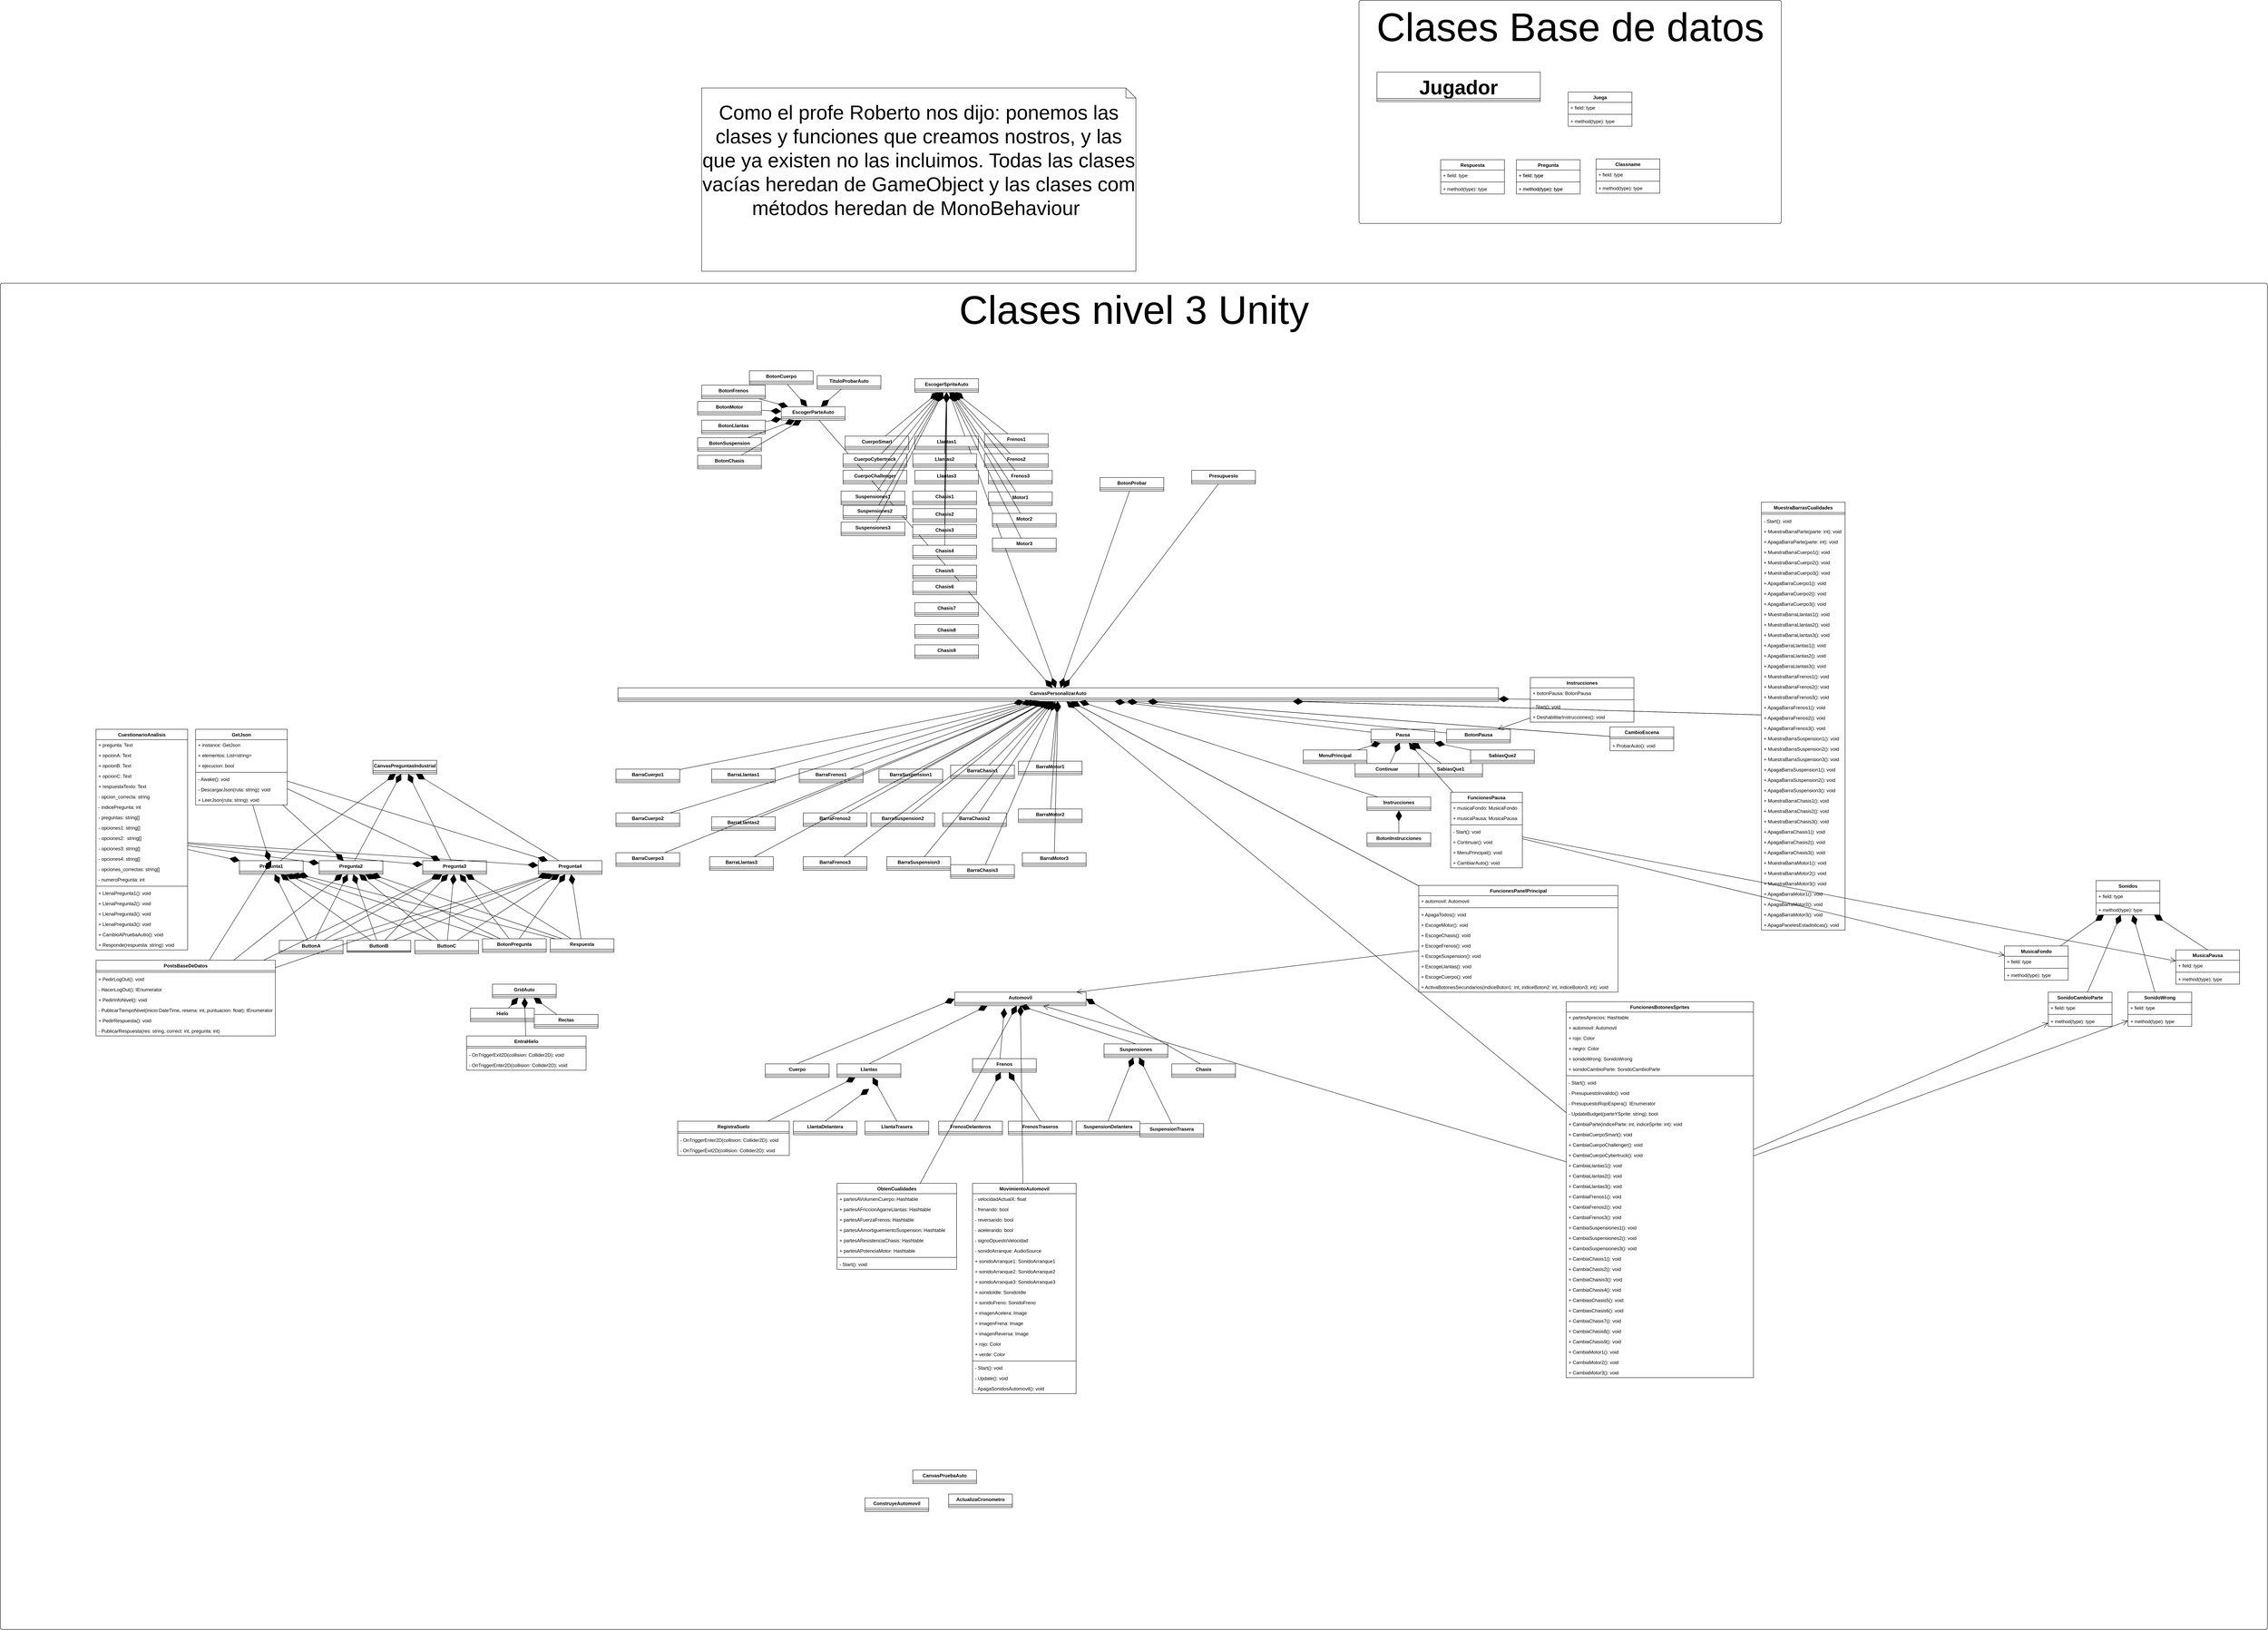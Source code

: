 <mxfile version="14.6.9" type="device"><diagram id="_zp5e1gZrEHyTiudf8Xm" name="Page-1"><mxGraphModel dx="15890" dy="13380" grid="1" gridSize="10" guides="1" tooltips="1" connect="1" arrows="1" fold="1" page="1" pageScale="1" pageWidth="850" pageHeight="1100" math="0" shadow="0"><root><mxCell id="0"/><mxCell id="1" parent="0"/><mxCell id="LDE7QloU_E8MbK3KnUOe-454" value="&lt;font style=&quot;font-size: 100px&quot;&gt;Clases Base de datos&lt;/font&gt;" style="html=1;align=center;verticalAlign=top;rounded=1;absoluteArcSize=1;arcSize=10;dashed=0;fontSize=12;fillColor=#ffffff;gradientColor=#ffffff;" vertex="1" parent="1"><mxGeometry x="980" y="-1010" width="1060" height="560" as="geometry"/></mxCell><mxCell id="LDE7QloU_E8MbK3KnUOe-453" value="&lt;font style=&quot;font-size: 100px&quot;&gt;Clases nivel 3 Unity&lt;/font&gt;" style="html=1;align=center;verticalAlign=top;rounded=1;absoluteArcSize=1;arcSize=10;dashed=0;fontSize=12;fillColor=#ffffff;gradientColor=#ffffff;" vertex="1" parent="1"><mxGeometry x="-2430" y="-300" width="5690" height="3380" as="geometry"/></mxCell><mxCell id="GVhMm1rO3jeBODzTd0Iu-1" value="Automovil" style="swimlane;fontStyle=1;align=center;verticalAlign=top;childLayout=stackLayout;horizontal=1;startSize=26;horizontalStack=0;resizeParent=1;resizeParentMax=0;resizeLast=0;collapsible=1;marginBottom=0;" parent="1" vertex="1"><mxGeometry x="-35" y="1480" width="330" height="34" as="geometry"/></mxCell><mxCell id="GVhMm1rO3jeBODzTd0Iu-3" value="" style="line;strokeWidth=1;fillColor=none;align=left;verticalAlign=middle;spacingTop=-1;spacingLeft=3;spacingRight=3;rotatable=0;labelPosition=right;points=[];portConstraint=eastwest;" parent="GVhMm1rO3jeBODzTd0Iu-1" vertex="1"><mxGeometry y="26" width="330" height="8" as="geometry"/></mxCell><mxCell id="GVhMm1rO3jeBODzTd0Iu-5" value="Cuerpo" style="swimlane;fontStyle=1;align=center;verticalAlign=top;childLayout=stackLayout;horizontal=1;startSize=26;horizontalStack=0;resizeParent=1;resizeParentMax=0;resizeLast=0;collapsible=1;marginBottom=0;" parent="1" vertex="1"><mxGeometry x="-510" y="1660" width="160" height="34" as="geometry"/></mxCell><mxCell id="GVhMm1rO3jeBODzTd0Iu-7" value="" style="line;strokeWidth=1;fillColor=none;align=left;verticalAlign=middle;spacingTop=-1;spacingLeft=3;spacingRight=3;rotatable=0;labelPosition=right;points=[];portConstraint=eastwest;" parent="GVhMm1rO3jeBODzTd0Iu-5" vertex="1"><mxGeometry y="26" width="160" height="8" as="geometry"/></mxCell><mxCell id="GVhMm1rO3jeBODzTd0Iu-9" value="Llantas" style="swimlane;fontStyle=1;align=center;verticalAlign=top;childLayout=stackLayout;horizontal=1;startSize=26;horizontalStack=0;resizeParent=1;resizeParentMax=0;resizeLast=0;collapsible=1;marginBottom=0;" parent="1" vertex="1"><mxGeometry x="-330" y="1660" width="160" height="34" as="geometry"/></mxCell><mxCell id="GVhMm1rO3jeBODzTd0Iu-11" value="" style="line;strokeWidth=1;fillColor=none;align=left;verticalAlign=middle;spacingTop=-1;spacingLeft=3;spacingRight=3;rotatable=0;labelPosition=right;points=[];portConstraint=eastwest;" parent="GVhMm1rO3jeBODzTd0Iu-9" vertex="1"><mxGeometry y="26" width="160" height="8" as="geometry"/></mxCell><mxCell id="GVhMm1rO3jeBODzTd0Iu-13" value="Suspensiones" style="swimlane;fontStyle=1;align=center;verticalAlign=top;childLayout=stackLayout;horizontal=1;startSize=26;horizontalStack=0;resizeParent=1;resizeParentMax=0;resizeLast=0;collapsible=1;marginBottom=0;" parent="1" vertex="1"><mxGeometry x="340" y="1610" width="160" height="34" as="geometry"/></mxCell><mxCell id="GVhMm1rO3jeBODzTd0Iu-15" value="" style="line;strokeWidth=1;fillColor=none;align=left;verticalAlign=middle;spacingTop=-1;spacingLeft=3;spacingRight=3;rotatable=0;labelPosition=right;points=[];portConstraint=eastwest;" parent="GVhMm1rO3jeBODzTd0Iu-13" vertex="1"><mxGeometry y="26" width="160" height="8" as="geometry"/></mxCell><mxCell id="GVhMm1rO3jeBODzTd0Iu-17" value="Chasis" style="swimlane;fontStyle=1;align=center;verticalAlign=top;childLayout=stackLayout;horizontal=1;startSize=26;horizontalStack=0;resizeParent=1;resizeParentMax=0;resizeLast=0;collapsible=1;marginBottom=0;" parent="1" vertex="1"><mxGeometry x="510" y="1660" width="160" height="34" as="geometry"/></mxCell><mxCell id="GVhMm1rO3jeBODzTd0Iu-19" value="" style="line;strokeWidth=1;fillColor=none;align=left;verticalAlign=middle;spacingTop=-1;spacingLeft=3;spacingRight=3;rotatable=0;labelPosition=right;points=[];portConstraint=eastwest;" parent="GVhMm1rO3jeBODzTd0Iu-17" vertex="1"><mxGeometry y="26" width="160" height="8" as="geometry"/></mxCell><mxCell id="GVhMm1rO3jeBODzTd0Iu-21" value="Frenos" style="swimlane;fontStyle=1;align=center;verticalAlign=top;childLayout=stackLayout;horizontal=1;startSize=26;horizontalStack=0;resizeParent=1;resizeParentMax=0;resizeLast=0;collapsible=1;marginBottom=0;" parent="1" vertex="1"><mxGeometry x="10" y="1647" width="160" height="34" as="geometry"/></mxCell><mxCell id="GVhMm1rO3jeBODzTd0Iu-23" value="" style="line;strokeWidth=1;fillColor=none;align=left;verticalAlign=middle;spacingTop=-1;spacingLeft=3;spacingRight=3;rotatable=0;labelPosition=right;points=[];portConstraint=eastwest;" parent="GVhMm1rO3jeBODzTd0Iu-21" vertex="1"><mxGeometry y="26" width="160" height="8" as="geometry"/></mxCell><mxCell id="GVhMm1rO3jeBODzTd0Iu-25" value="LlantaDelantera" style="swimlane;fontStyle=1;align=center;verticalAlign=top;childLayout=stackLayout;horizontal=1;startSize=26;horizontalStack=0;resizeParent=1;resizeParentMax=0;resizeLast=0;collapsible=1;marginBottom=0;" parent="1" vertex="1"><mxGeometry x="-440" y="1804" width="160" height="34" as="geometry"/></mxCell><mxCell id="GVhMm1rO3jeBODzTd0Iu-27" value="" style="line;strokeWidth=1;fillColor=none;align=left;verticalAlign=middle;spacingTop=-1;spacingLeft=3;spacingRight=3;rotatable=0;labelPosition=right;points=[];portConstraint=eastwest;" parent="GVhMm1rO3jeBODzTd0Iu-25" vertex="1"><mxGeometry y="26" width="160" height="8" as="geometry"/></mxCell><mxCell id="GVhMm1rO3jeBODzTd0Iu-29" value="LlantaTrasera" style="swimlane;fontStyle=1;align=center;verticalAlign=top;childLayout=stackLayout;horizontal=1;startSize=26;horizontalStack=0;resizeParent=1;resizeParentMax=0;resizeLast=0;collapsible=1;marginBottom=0;" parent="1" vertex="1"><mxGeometry x="-260" y="1804" width="160" height="34" as="geometry"/></mxCell><mxCell id="GVhMm1rO3jeBODzTd0Iu-31" value="" style="line;strokeWidth=1;fillColor=none;align=left;verticalAlign=middle;spacingTop=-1;spacingLeft=3;spacingRight=3;rotatable=0;labelPosition=right;points=[];portConstraint=eastwest;" parent="GVhMm1rO3jeBODzTd0Iu-29" vertex="1"><mxGeometry y="26" width="160" height="8" as="geometry"/></mxCell><mxCell id="GVhMm1rO3jeBODzTd0Iu-41" value="SuspensionDelantera" style="swimlane;fontStyle=1;align=center;verticalAlign=top;childLayout=stackLayout;horizontal=1;startSize=26;horizontalStack=0;resizeParent=1;resizeParentMax=0;resizeLast=0;collapsible=1;marginBottom=0;" parent="1" vertex="1"><mxGeometry x="270" y="1804" width="160" height="34" as="geometry"/></mxCell><mxCell id="GVhMm1rO3jeBODzTd0Iu-43" value="" style="line;strokeWidth=1;fillColor=none;align=left;verticalAlign=middle;spacingTop=-1;spacingLeft=3;spacingRight=3;rotatable=0;labelPosition=right;points=[];portConstraint=eastwest;" parent="GVhMm1rO3jeBODzTd0Iu-41" vertex="1"><mxGeometry y="26" width="160" height="8" as="geometry"/></mxCell><mxCell id="GVhMm1rO3jeBODzTd0Iu-45" value="SuspensionTrasera" style="swimlane;fontStyle=1;align=center;verticalAlign=top;childLayout=stackLayout;horizontal=1;startSize=26;horizontalStack=0;resizeParent=1;resizeParentMax=0;resizeLast=0;collapsible=1;marginBottom=0;" parent="1" vertex="1"><mxGeometry x="430" y="1810" width="160" height="34" as="geometry"/></mxCell><mxCell id="GVhMm1rO3jeBODzTd0Iu-47" value="" style="line;strokeWidth=1;fillColor=none;align=left;verticalAlign=middle;spacingTop=-1;spacingLeft=3;spacingRight=3;rotatable=0;labelPosition=right;points=[];portConstraint=eastwest;" parent="GVhMm1rO3jeBODzTd0Iu-45" vertex="1"><mxGeometry y="26" width="160" height="8" as="geometry"/></mxCell><mxCell id="GVhMm1rO3jeBODzTd0Iu-49" value="CanvasPersonalizarAuto" style="swimlane;fontStyle=1;align=center;verticalAlign=top;childLayout=stackLayout;horizontal=1;startSize=26;horizontalStack=0;resizeParent=1;resizeParentMax=0;resizeLast=0;collapsible=1;marginBottom=0;" parent="1" vertex="1"><mxGeometry x="-880" y="716" width="2210" height="34" as="geometry"/></mxCell><mxCell id="GVhMm1rO3jeBODzTd0Iu-51" value="" style="line;strokeWidth=1;fillColor=none;align=left;verticalAlign=middle;spacingTop=-1;spacingLeft=3;spacingRight=3;rotatable=0;labelPosition=right;points=[];portConstraint=eastwest;" parent="GVhMm1rO3jeBODzTd0Iu-49" vertex="1"><mxGeometry y="26" width="2210" height="8" as="geometry"/></mxCell><mxCell id="GVhMm1rO3jeBODzTd0Iu-53" value="Sonidos" style="swimlane;fontStyle=1;align=center;verticalAlign=top;childLayout=stackLayout;horizontal=1;startSize=26;horizontalStack=0;resizeParent=1;resizeParentMax=0;resizeLast=0;collapsible=1;marginBottom=0;" parent="1" vertex="1"><mxGeometry x="2830" y="1200" width="160" height="86" as="geometry"/></mxCell><mxCell id="GVhMm1rO3jeBODzTd0Iu-54" value="+ field: type" style="text;strokeColor=none;fillColor=none;align=left;verticalAlign=top;spacingLeft=4;spacingRight=4;overflow=hidden;rotatable=0;points=[[0,0.5],[1,0.5]];portConstraint=eastwest;" parent="GVhMm1rO3jeBODzTd0Iu-53" vertex="1"><mxGeometry y="26" width="160" height="26" as="geometry"/></mxCell><mxCell id="GVhMm1rO3jeBODzTd0Iu-55" value="" style="line;strokeWidth=1;fillColor=none;align=left;verticalAlign=middle;spacingTop=-1;spacingLeft=3;spacingRight=3;rotatable=0;labelPosition=right;points=[];portConstraint=eastwest;" parent="GVhMm1rO3jeBODzTd0Iu-53" vertex="1"><mxGeometry y="52" width="160" height="8" as="geometry"/></mxCell><mxCell id="GVhMm1rO3jeBODzTd0Iu-56" value="+ method(type): type" style="text;strokeColor=none;fillColor=none;align=left;verticalAlign=top;spacingLeft=4;spacingRight=4;overflow=hidden;rotatable=0;points=[[0,0.5],[1,0.5]];portConstraint=eastwest;" parent="GVhMm1rO3jeBODzTd0Iu-53" vertex="1"><mxGeometry y="60" width="160" height="26" as="geometry"/></mxCell><mxCell id="GVhMm1rO3jeBODzTd0Iu-57" value="MusicaFondo" style="swimlane;fontStyle=1;align=center;verticalAlign=top;childLayout=stackLayout;horizontal=1;startSize=26;horizontalStack=0;resizeParent=1;resizeParentMax=0;resizeLast=0;collapsible=1;marginBottom=0;" parent="1" vertex="1"><mxGeometry x="2600" y="1364" width="160" height="86" as="geometry"/></mxCell><mxCell id="GVhMm1rO3jeBODzTd0Iu-58" value="+ field: type" style="text;strokeColor=none;fillColor=none;align=left;verticalAlign=top;spacingLeft=4;spacingRight=4;overflow=hidden;rotatable=0;points=[[0,0.5],[1,0.5]];portConstraint=eastwest;" parent="GVhMm1rO3jeBODzTd0Iu-57" vertex="1"><mxGeometry y="26" width="160" height="26" as="geometry"/></mxCell><mxCell id="GVhMm1rO3jeBODzTd0Iu-59" value="" style="line;strokeWidth=1;fillColor=none;align=left;verticalAlign=middle;spacingTop=-1;spacingLeft=3;spacingRight=3;rotatable=0;labelPosition=right;points=[];portConstraint=eastwest;" parent="GVhMm1rO3jeBODzTd0Iu-57" vertex="1"><mxGeometry y="52" width="160" height="8" as="geometry"/></mxCell><mxCell id="GVhMm1rO3jeBODzTd0Iu-60" value="+ method(type): type" style="text;strokeColor=none;fillColor=none;align=left;verticalAlign=top;spacingLeft=4;spacingRight=4;overflow=hidden;rotatable=0;points=[[0,0.5],[1,0.5]];portConstraint=eastwest;" parent="GVhMm1rO3jeBODzTd0Iu-57" vertex="1"><mxGeometry y="60" width="160" height="26" as="geometry"/></mxCell><mxCell id="GVhMm1rO3jeBODzTd0Iu-61" value="SonidoWrong" style="swimlane;fontStyle=1;align=center;verticalAlign=top;childLayout=stackLayout;horizontal=1;startSize=26;horizontalStack=0;resizeParent=1;resizeParentMax=0;resizeLast=0;collapsible=1;marginBottom=0;" parent="1" vertex="1"><mxGeometry x="2910" y="1480" width="160" height="86" as="geometry"/></mxCell><mxCell id="GVhMm1rO3jeBODzTd0Iu-62" value="+ field: type" style="text;strokeColor=none;fillColor=none;align=left;verticalAlign=top;spacingLeft=4;spacingRight=4;overflow=hidden;rotatable=0;points=[[0,0.5],[1,0.5]];portConstraint=eastwest;" parent="GVhMm1rO3jeBODzTd0Iu-61" vertex="1"><mxGeometry y="26" width="160" height="26" as="geometry"/></mxCell><mxCell id="GVhMm1rO3jeBODzTd0Iu-63" value="" style="line;strokeWidth=1;fillColor=none;align=left;verticalAlign=middle;spacingTop=-1;spacingLeft=3;spacingRight=3;rotatable=0;labelPosition=right;points=[];portConstraint=eastwest;" parent="GVhMm1rO3jeBODzTd0Iu-61" vertex="1"><mxGeometry y="52" width="160" height="8" as="geometry"/></mxCell><mxCell id="GVhMm1rO3jeBODzTd0Iu-64" value="+ method(type): type" style="text;strokeColor=none;fillColor=none;align=left;verticalAlign=top;spacingLeft=4;spacingRight=4;overflow=hidden;rotatable=0;points=[[0,0.5],[1,0.5]];portConstraint=eastwest;" parent="GVhMm1rO3jeBODzTd0Iu-61" vertex="1"><mxGeometry y="60" width="160" height="26" as="geometry"/></mxCell><mxCell id="GVhMm1rO3jeBODzTd0Iu-65" value="SonidoCambioParte" style="swimlane;fontStyle=1;align=center;verticalAlign=top;childLayout=stackLayout;horizontal=1;startSize=26;horizontalStack=0;resizeParent=1;resizeParentMax=0;resizeLast=0;collapsible=1;marginBottom=0;" parent="1" vertex="1"><mxGeometry x="2710" y="1480" width="160" height="86" as="geometry"/></mxCell><mxCell id="GVhMm1rO3jeBODzTd0Iu-66" value="+ field: type" style="text;strokeColor=none;fillColor=none;align=left;verticalAlign=top;spacingLeft=4;spacingRight=4;overflow=hidden;rotatable=0;points=[[0,0.5],[1,0.5]];portConstraint=eastwest;" parent="GVhMm1rO3jeBODzTd0Iu-65" vertex="1"><mxGeometry y="26" width="160" height="26" as="geometry"/></mxCell><mxCell id="GVhMm1rO3jeBODzTd0Iu-67" value="" style="line;strokeWidth=1;fillColor=none;align=left;verticalAlign=middle;spacingTop=-1;spacingLeft=3;spacingRight=3;rotatable=0;labelPosition=right;points=[];portConstraint=eastwest;" parent="GVhMm1rO3jeBODzTd0Iu-65" vertex="1"><mxGeometry y="52" width="160" height="8" as="geometry"/></mxCell><mxCell id="GVhMm1rO3jeBODzTd0Iu-68" value="+ method(type): type" style="text;strokeColor=none;fillColor=none;align=left;verticalAlign=top;spacingLeft=4;spacingRight=4;overflow=hidden;rotatable=0;points=[[0,0.5],[1,0.5]];portConstraint=eastwest;" parent="GVhMm1rO3jeBODzTd0Iu-65" vertex="1"><mxGeometry y="60" width="160" height="26" as="geometry"/></mxCell><mxCell id="GVhMm1rO3jeBODzTd0Iu-69" value="MusicaPausa" style="swimlane;fontStyle=1;align=center;verticalAlign=top;childLayout=stackLayout;horizontal=1;startSize=26;horizontalStack=0;resizeParent=1;resizeParentMax=0;resizeLast=0;collapsible=1;marginBottom=0;" parent="1" vertex="1"><mxGeometry x="3030" y="1374" width="160" height="86" as="geometry"/></mxCell><mxCell id="GVhMm1rO3jeBODzTd0Iu-70" value="+ field: type" style="text;strokeColor=none;fillColor=none;align=left;verticalAlign=top;spacingLeft=4;spacingRight=4;overflow=hidden;rotatable=0;points=[[0,0.5],[1,0.5]];portConstraint=eastwest;" parent="GVhMm1rO3jeBODzTd0Iu-69" vertex="1"><mxGeometry y="26" width="160" height="26" as="geometry"/></mxCell><mxCell id="GVhMm1rO3jeBODzTd0Iu-71" value="" style="line;strokeWidth=1;fillColor=none;align=left;verticalAlign=middle;spacingTop=-1;spacingLeft=3;spacingRight=3;rotatable=0;labelPosition=right;points=[];portConstraint=eastwest;" parent="GVhMm1rO3jeBODzTd0Iu-69" vertex="1"><mxGeometry y="52" width="160" height="8" as="geometry"/></mxCell><mxCell id="GVhMm1rO3jeBODzTd0Iu-72" value="+ method(type): type" style="text;strokeColor=none;fillColor=none;align=left;verticalAlign=top;spacingLeft=4;spacingRight=4;overflow=hidden;rotatable=0;points=[[0,0.5],[1,0.5]];portConstraint=eastwest;" parent="GVhMm1rO3jeBODzTd0Iu-69" vertex="1"><mxGeometry y="60" width="160" height="26" as="geometry"/></mxCell><mxCell id="GVhMm1rO3jeBODzTd0Iu-73" value="" style="endArrow=diamondThin;endFill=1;endSize=24;html=1;exitX=0.508;exitY=-0.028;exitDx=0;exitDy=0;exitPerimeter=0;entryX=0;entryY=0.5;entryDx=0;entryDy=0;curved=1;" parent="1" source="GVhMm1rO3jeBODzTd0Iu-5" target="GVhMm1rO3jeBODzTd0Iu-1" edge="1"><mxGeometry width="160" relative="1" as="geometry"><mxPoint x="-140" y="1570" as="sourcePoint"/><mxPoint x="-50" y="1534" as="targetPoint"/></mxGeometry></mxCell><mxCell id="GVhMm1rO3jeBODzTd0Iu-74" value="" style="endArrow=diamondThin;endFill=1;endSize=24;html=1;exitX=0.5;exitY=0;exitDx=0;exitDy=0;entryX=0.25;entryY=1;entryDx=0;entryDy=0;curved=1;" parent="1" source="GVhMm1rO3jeBODzTd0Iu-9" target="GVhMm1rO3jeBODzTd0Iu-1" edge="1"><mxGeometry width="160" relative="1" as="geometry"><mxPoint x="-220" y="1710" as="sourcePoint"/><mxPoint x="-60" y="1710" as="targetPoint"/></mxGeometry></mxCell><mxCell id="GVhMm1rO3jeBODzTd0Iu-75" value="" style="endArrow=diamondThin;endFill=1;endSize=24;html=1;exitX=0.5;exitY=0;exitDx=0;exitDy=0;entryX=0.5;entryY=1;entryDx=0;entryDy=0;curved=1;" parent="1" source="GVhMm1rO3jeBODzTd0Iu-13" target="GVhMm1rO3jeBODzTd0Iu-1" edge="1"><mxGeometry width="160" relative="1" as="geometry"><mxPoint x="-60" y="1630" as="sourcePoint"/><mxPoint x="100" y="1630" as="targetPoint"/></mxGeometry></mxCell><mxCell id="vknBstMjflnMRAKsIAhA-2" value="" style="endArrow=diamondThin;endFill=1;endSize=24;html=1;entryX=1;entryY=0.5;entryDx=0;entryDy=0;exitX=0.449;exitY=0.002;exitDx=0;exitDy=0;exitPerimeter=0;" parent="1" source="GVhMm1rO3jeBODzTd0Iu-17" target="GVhMm1rO3jeBODzTd0Iu-1" edge="1"><mxGeometry width="160" relative="1" as="geometry"><mxPoint x="340" y="1610" as="sourcePoint"/><mxPoint x="500" y="1610" as="targetPoint"/></mxGeometry></mxCell><mxCell id="vknBstMjflnMRAKsIAhA-3" value="FrenosTraseros" style="swimlane;fontStyle=1;align=center;verticalAlign=top;childLayout=stackLayout;horizontal=1;startSize=26;horizontalStack=0;resizeParent=1;resizeParentMax=0;resizeLast=0;collapsible=1;marginBottom=0;" parent="1" vertex="1"><mxGeometry x="100" y="1804" width="160" height="34" as="geometry"/></mxCell><mxCell id="vknBstMjflnMRAKsIAhA-5" value="" style="line;strokeWidth=1;fillColor=none;align=left;verticalAlign=middle;spacingTop=-1;spacingLeft=3;spacingRight=3;rotatable=0;labelPosition=right;points=[];portConstraint=eastwest;" parent="vknBstMjflnMRAKsIAhA-3" vertex="1"><mxGeometry y="26" width="160" height="8" as="geometry"/></mxCell><mxCell id="vknBstMjflnMRAKsIAhA-7" value="FrenosDelanteros" style="swimlane;fontStyle=1;align=center;verticalAlign=top;childLayout=stackLayout;horizontal=1;startSize=26;horizontalStack=0;resizeParent=1;resizeParentMax=0;resizeLast=0;collapsible=1;marginBottom=0;" parent="1" vertex="1"><mxGeometry x="-75" y="1804" width="160" height="34" as="geometry"/></mxCell><mxCell id="vknBstMjflnMRAKsIAhA-9" value="" style="line;strokeWidth=1;fillColor=none;align=left;verticalAlign=middle;spacingTop=-1;spacingLeft=3;spacingRight=3;rotatable=0;labelPosition=right;points=[];portConstraint=eastwest;" parent="vknBstMjflnMRAKsIAhA-7" vertex="1"><mxGeometry y="26" width="160" height="8" as="geometry"/></mxCell><mxCell id="vknBstMjflnMRAKsIAhA-11" value="" style="endArrow=diamondThin;endFill=1;endSize=24;html=1;exitX=0.431;exitY=0.026;exitDx=0;exitDy=0;exitPerimeter=0;curved=1;" parent="1" source="GVhMm1rO3jeBODzTd0Iu-21" edge="1"><mxGeometry width="160" relative="1" as="geometry"><mxPoint x="-20" y="1610" as="sourcePoint"/><mxPoint x="90" y="1520" as="targetPoint"/></mxGeometry></mxCell><mxCell id="vknBstMjflnMRAKsIAhA-12" value="" style="endArrow=diamondThin;endFill=1;endSize=24;html=1;exitX=0.5;exitY=0;exitDx=0;exitDy=0;entryX=0.503;entryY=1.104;entryDx=0;entryDy=0;entryPerimeter=0;curved=1;" parent="1" source="GVhMm1rO3jeBODzTd0Iu-25" edge="1"><mxGeometry width="160" relative="1" as="geometry"><mxPoint x="70" y="1770" as="sourcePoint"/><mxPoint x="-249.52" y="1722.704" as="targetPoint"/></mxGeometry></mxCell><mxCell id="vknBstMjflnMRAKsIAhA-13" value="" style="endArrow=diamondThin;endFill=1;endSize=24;html=1;exitX=0.5;exitY=0;exitDx=0;exitDy=0;curved=1;" parent="1" source="GVhMm1rO3jeBODzTd0Iu-29" target="GVhMm1rO3jeBODzTd0Iu-9" edge="1"><mxGeometry width="160" relative="1" as="geometry"><mxPoint x="-170" y="1770" as="sourcePoint"/><mxPoint x="-10" y="1770" as="targetPoint"/></mxGeometry></mxCell><mxCell id="vknBstMjflnMRAKsIAhA-14" value="" style="endArrow=diamondThin;endFill=1;endSize=24;html=1;exitX=0.5;exitY=0;exitDx=0;exitDy=0;curved=1;" parent="1" source="vknBstMjflnMRAKsIAhA-3" target="GVhMm1rO3jeBODzTd0Iu-21" edge="1"><mxGeometry width="160" relative="1" as="geometry"><mxPoint x="40" y="1745.31" as="sourcePoint"/><mxPoint x="200" y="1745.31" as="targetPoint"/></mxGeometry></mxCell><mxCell id="vknBstMjflnMRAKsIAhA-15" value="" style="endArrow=diamondThin;endFill=1;endSize=24;html=1;curved=1;" parent="1" source="vknBstMjflnMRAKsIAhA-7" target="GVhMm1rO3jeBODzTd0Iu-21" edge="1"><mxGeometry width="160" relative="1" as="geometry"><mxPoint x="-160" y="1780" as="sourcePoint"/><mxPoint y="1780" as="targetPoint"/></mxGeometry></mxCell><mxCell id="vknBstMjflnMRAKsIAhA-16" value="" style="endArrow=diamondThin;endFill=1;endSize=24;html=1;exitX=0.5;exitY=0;exitDx=0;exitDy=0;curved=1;" parent="1" source="GVhMm1rO3jeBODzTd0Iu-41" target="GVhMm1rO3jeBODzTd0Iu-13" edge="1"><mxGeometry width="160" relative="1" as="geometry"><mxPoint x="180" y="1780" as="sourcePoint"/><mxPoint x="290" y="1710" as="targetPoint"/></mxGeometry></mxCell><mxCell id="vknBstMjflnMRAKsIAhA-17" value="" style="endArrow=diamondThin;endFill=1;endSize=24;html=1;exitX=0.5;exitY=0;exitDx=0;exitDy=0;curved=1;" parent="1" source="GVhMm1rO3jeBODzTd0Iu-45" target="GVhMm1rO3jeBODzTd0Iu-13" edge="1"><mxGeometry width="160" relative="1" as="geometry"><mxPoint x="180" y="1780" as="sourcePoint"/><mxPoint x="340" y="1780" as="targetPoint"/></mxGeometry></mxCell><mxCell id="vknBstMjflnMRAKsIAhA-18" value="" style="endArrow=diamondThin;endFill=1;endSize=24;html=1;curved=1;" parent="1" source="GVhMm1rO3jeBODzTd0Iu-61" target="GVhMm1rO3jeBODzTd0Iu-53" edge="1"><mxGeometry width="160" relative="1" as="geometry"><mxPoint x="3010" y="1480" as="sourcePoint"/><mxPoint x="3170" y="1480" as="targetPoint"/></mxGeometry></mxCell><mxCell id="vknBstMjflnMRAKsIAhA-19" value="" style="endArrow=diamondThin;endFill=1;endSize=24;html=1;curved=1;" parent="1" source="GVhMm1rO3jeBODzTd0Iu-65" target="GVhMm1rO3jeBODzTd0Iu-53" edge="1"><mxGeometry width="160" relative="1" as="geometry"><mxPoint x="3010" y="1480" as="sourcePoint"/><mxPoint x="3170" y="1480" as="targetPoint"/></mxGeometry></mxCell><mxCell id="vknBstMjflnMRAKsIAhA-20" value="" style="endArrow=diamondThin;endFill=1;endSize=24;html=1;exitX=0.5;exitY=0;exitDx=0;exitDy=0;curved=1;" parent="1" source="GVhMm1rO3jeBODzTd0Iu-69" target="GVhMm1rO3jeBODzTd0Iu-53" edge="1"><mxGeometry width="160" relative="1" as="geometry"><mxPoint x="3010" y="1480" as="sourcePoint"/><mxPoint x="3170" y="1480" as="targetPoint"/></mxGeometry></mxCell><mxCell id="vknBstMjflnMRAKsIAhA-21" value="" style="endArrow=diamondThin;endFill=1;endSize=24;html=1;curved=1;" parent="1" source="GVhMm1rO3jeBODzTd0Iu-57" target="GVhMm1rO3jeBODzTd0Iu-53" edge="1"><mxGeometry width="160" relative="1" as="geometry"><mxPoint x="3010" y="1480" as="sourcePoint"/><mxPoint x="3170" y="1480" as="targetPoint"/></mxGeometry></mxCell><mxCell id="vknBstMjflnMRAKsIAhA-22" value="EscogerParteAuto" style="swimlane;fontStyle=1;align=center;verticalAlign=top;childLayout=stackLayout;horizontal=1;startSize=26;horizontalStack=0;resizeParent=1;resizeParentMax=0;resizeLast=0;collapsible=1;marginBottom=0;" parent="1" vertex="1"><mxGeometry x="-470" y="10" width="160" height="34" as="geometry"/></mxCell><mxCell id="vknBstMjflnMRAKsIAhA-24" value="" style="line;strokeWidth=1;fillColor=none;align=left;verticalAlign=middle;spacingTop=-1;spacingLeft=3;spacingRight=3;rotatable=0;labelPosition=right;points=[];portConstraint=eastwest;" parent="vknBstMjflnMRAKsIAhA-22" vertex="1"><mxGeometry y="26" width="160" height="8" as="geometry"/></mxCell><mxCell id="vknBstMjflnMRAKsIAhA-26" value="EscogerSpriteAuto" style="swimlane;fontStyle=1;align=center;verticalAlign=top;childLayout=stackLayout;horizontal=1;startSize=26;horizontalStack=0;resizeParent=1;resizeParentMax=0;resizeLast=0;collapsible=1;marginBottom=0;" parent="1" vertex="1"><mxGeometry x="-135" y="-60" width="160" height="34" as="geometry"/></mxCell><mxCell id="vknBstMjflnMRAKsIAhA-28" value="" style="line;strokeWidth=1;fillColor=none;align=left;verticalAlign=middle;spacingTop=-1;spacingLeft=3;spacingRight=3;rotatable=0;labelPosition=right;points=[];portConstraint=eastwest;" parent="vknBstMjflnMRAKsIAhA-26" vertex="1"><mxGeometry y="26" width="160" height="8" as="geometry"/></mxCell><mxCell id="vknBstMjflnMRAKsIAhA-30" value="BotonProbar" style="swimlane;fontStyle=1;align=center;verticalAlign=top;childLayout=stackLayout;horizontal=1;startSize=26;horizontalStack=0;resizeParent=1;resizeParentMax=0;resizeLast=0;collapsible=1;marginBottom=0;" parent="1" vertex="1"><mxGeometry x="330" y="188" width="160" height="34" as="geometry"/></mxCell><mxCell id="vknBstMjflnMRAKsIAhA-32" value="" style="line;strokeWidth=1;fillColor=none;align=left;verticalAlign=middle;spacingTop=-1;spacingLeft=3;spacingRight=3;rotatable=0;labelPosition=right;points=[];portConstraint=eastwest;" parent="vknBstMjflnMRAKsIAhA-30" vertex="1"><mxGeometry y="26" width="160" height="8" as="geometry"/></mxCell><mxCell id="vknBstMjflnMRAKsIAhA-34" value="Presupuesto" style="swimlane;fontStyle=1;align=center;verticalAlign=top;childLayout=stackLayout;horizontal=1;startSize=26;horizontalStack=0;resizeParent=1;resizeParentMax=0;resizeLast=0;collapsible=1;marginBottom=0;" parent="1" vertex="1"><mxGeometry x="560" y="170" width="160" height="34" as="geometry"/></mxCell><mxCell id="vknBstMjflnMRAKsIAhA-36" value="" style="line;strokeWidth=1;fillColor=none;align=left;verticalAlign=middle;spacingTop=-1;spacingLeft=3;spacingRight=3;rotatable=0;labelPosition=right;points=[];portConstraint=eastwest;" parent="vknBstMjflnMRAKsIAhA-34" vertex="1"><mxGeometry y="26" width="160" height="8" as="geometry"/></mxCell><mxCell id="vknBstMjflnMRAKsIAhA-38" value="BarraCuerpo1" style="swimlane;fontStyle=1;align=center;verticalAlign=top;childLayout=stackLayout;horizontal=1;startSize=26;horizontalStack=0;resizeParent=1;resizeParentMax=0;resizeLast=0;collapsible=1;marginBottom=0;" parent="1" vertex="1"><mxGeometry x="-885" y="920" width="160" height="34" as="geometry"/></mxCell><mxCell id="vknBstMjflnMRAKsIAhA-40" value="" style="line;strokeWidth=1;fillColor=none;align=left;verticalAlign=middle;spacingTop=-1;spacingLeft=3;spacingRight=3;rotatable=0;labelPosition=right;points=[];portConstraint=eastwest;" parent="vknBstMjflnMRAKsIAhA-38" vertex="1"><mxGeometry y="26" width="160" height="8" as="geometry"/></mxCell><mxCell id="vknBstMjflnMRAKsIAhA-42" value="BarraCuerpo2" style="swimlane;fontStyle=1;align=center;verticalAlign=top;childLayout=stackLayout;horizontal=1;startSize=26;horizontalStack=0;resizeParent=1;resizeParentMax=0;resizeLast=0;collapsible=1;marginBottom=0;" parent="1" vertex="1"><mxGeometry x="-885" y="1030" width="160" height="34" as="geometry"/></mxCell><mxCell id="vknBstMjflnMRAKsIAhA-44" value="" style="line;strokeWidth=1;fillColor=none;align=left;verticalAlign=middle;spacingTop=-1;spacingLeft=3;spacingRight=3;rotatable=0;labelPosition=right;points=[];portConstraint=eastwest;" parent="vknBstMjflnMRAKsIAhA-42" vertex="1"><mxGeometry y="26" width="160" height="8" as="geometry"/></mxCell><mxCell id="vknBstMjflnMRAKsIAhA-46" value="BarraCuerpo3" style="swimlane;fontStyle=1;align=center;verticalAlign=top;childLayout=stackLayout;horizontal=1;startSize=26;horizontalStack=0;resizeParent=1;resizeParentMax=0;resizeLast=0;collapsible=1;marginBottom=0;" parent="1" vertex="1"><mxGeometry x="-885" y="1130" width="160" height="34" as="geometry"/></mxCell><mxCell id="vknBstMjflnMRAKsIAhA-48" value="" style="line;strokeWidth=1;fillColor=none;align=left;verticalAlign=middle;spacingTop=-1;spacingLeft=3;spacingRight=3;rotatable=0;labelPosition=right;points=[];portConstraint=eastwest;" parent="vknBstMjflnMRAKsIAhA-46" vertex="1"><mxGeometry y="26" width="160" height="8" as="geometry"/></mxCell><mxCell id="vknBstMjflnMRAKsIAhA-50" value="BarraLlantas1" style="swimlane;fontStyle=1;align=center;verticalAlign=top;childLayout=stackLayout;horizontal=1;startSize=26;horizontalStack=0;resizeParent=1;resizeParentMax=0;resizeLast=0;collapsible=1;marginBottom=0;" parent="1" vertex="1"><mxGeometry x="-645" y="920" width="160" height="34" as="geometry"/></mxCell><mxCell id="vknBstMjflnMRAKsIAhA-52" value="" style="line;strokeWidth=1;fillColor=none;align=left;verticalAlign=middle;spacingTop=-1;spacingLeft=3;spacingRight=3;rotatable=0;labelPosition=right;points=[];portConstraint=eastwest;" parent="vknBstMjflnMRAKsIAhA-50" vertex="1"><mxGeometry y="26" width="160" height="8" as="geometry"/></mxCell><mxCell id="vknBstMjflnMRAKsIAhA-54" value="BarraLlantas2" style="swimlane;fontStyle=1;align=center;verticalAlign=top;childLayout=stackLayout;horizontal=1;startSize=26;horizontalStack=0;resizeParent=1;resizeParentMax=0;resizeLast=0;collapsible=1;marginBottom=0;" parent="1" vertex="1"><mxGeometry x="-645" y="1040" width="160" height="34" as="geometry"/></mxCell><mxCell id="vknBstMjflnMRAKsIAhA-56" value="" style="line;strokeWidth=1;fillColor=none;align=left;verticalAlign=middle;spacingTop=-1;spacingLeft=3;spacingRight=3;rotatable=0;labelPosition=right;points=[];portConstraint=eastwest;" parent="vknBstMjflnMRAKsIAhA-54" vertex="1"><mxGeometry y="26" width="160" height="8" as="geometry"/></mxCell><mxCell id="vknBstMjflnMRAKsIAhA-58" value="BarraLlantas3" style="swimlane;fontStyle=1;align=center;verticalAlign=top;childLayout=stackLayout;horizontal=1;startSize=26;horizontalStack=0;resizeParent=1;resizeParentMax=0;resizeLast=0;collapsible=1;marginBottom=0;" parent="1" vertex="1"><mxGeometry x="-650" y="1140" width="160" height="34" as="geometry"/></mxCell><mxCell id="vknBstMjflnMRAKsIAhA-60" value="" style="line;strokeWidth=1;fillColor=none;align=left;verticalAlign=middle;spacingTop=-1;spacingLeft=3;spacingRight=3;rotatable=0;labelPosition=right;points=[];portConstraint=eastwest;" parent="vknBstMjflnMRAKsIAhA-58" vertex="1"><mxGeometry y="26" width="160" height="8" as="geometry"/></mxCell><mxCell id="vknBstMjflnMRAKsIAhA-62" value="BarraFrenos1" style="swimlane;fontStyle=1;align=center;verticalAlign=top;childLayout=stackLayout;horizontal=1;startSize=26;horizontalStack=0;resizeParent=1;resizeParentMax=0;resizeLast=0;collapsible=1;marginBottom=0;" parent="1" vertex="1"><mxGeometry x="-425" y="920" width="160" height="34" as="geometry"/></mxCell><mxCell id="vknBstMjflnMRAKsIAhA-64" value="" style="line;strokeWidth=1;fillColor=none;align=left;verticalAlign=middle;spacingTop=-1;spacingLeft=3;spacingRight=3;rotatable=0;labelPosition=right;points=[];portConstraint=eastwest;" parent="vknBstMjflnMRAKsIAhA-62" vertex="1"><mxGeometry y="26" width="160" height="8" as="geometry"/></mxCell><mxCell id="vknBstMjflnMRAKsIAhA-66" value="BarraFrenos2" style="swimlane;fontStyle=1;align=center;verticalAlign=top;childLayout=stackLayout;horizontal=1;startSize=26;horizontalStack=0;resizeParent=1;resizeParentMax=0;resizeLast=0;collapsible=1;marginBottom=0;" parent="1" vertex="1"><mxGeometry x="-415" y="1030" width="160" height="34" as="geometry"/></mxCell><mxCell id="vknBstMjflnMRAKsIAhA-68" value="" style="line;strokeWidth=1;fillColor=none;align=left;verticalAlign=middle;spacingTop=-1;spacingLeft=3;spacingRight=3;rotatable=0;labelPosition=right;points=[];portConstraint=eastwest;" parent="vknBstMjflnMRAKsIAhA-66" vertex="1"><mxGeometry y="26" width="160" height="8" as="geometry"/></mxCell><mxCell id="vknBstMjflnMRAKsIAhA-74" value="BarraFrenos3" style="swimlane;fontStyle=1;align=center;verticalAlign=top;childLayout=stackLayout;horizontal=1;startSize=26;horizontalStack=0;resizeParent=1;resizeParentMax=0;resizeLast=0;collapsible=1;marginBottom=0;" parent="1" vertex="1"><mxGeometry x="-415" y="1140" width="160" height="34" as="geometry"/></mxCell><mxCell id="vknBstMjflnMRAKsIAhA-76" value="" style="line;strokeWidth=1;fillColor=none;align=left;verticalAlign=middle;spacingTop=-1;spacingLeft=3;spacingRight=3;rotatable=0;labelPosition=right;points=[];portConstraint=eastwest;" parent="vknBstMjflnMRAKsIAhA-74" vertex="1"><mxGeometry y="26" width="160" height="8" as="geometry"/></mxCell><mxCell id="vknBstMjflnMRAKsIAhA-78" value="BarraSuspension1" style="swimlane;fontStyle=1;align=center;verticalAlign=top;childLayout=stackLayout;horizontal=1;startSize=26;horizontalStack=0;resizeParent=1;resizeParentMax=0;resizeLast=0;collapsible=1;marginBottom=0;" parent="1" vertex="1"><mxGeometry x="-225" y="920" width="160" height="34" as="geometry"/></mxCell><mxCell id="vknBstMjflnMRAKsIAhA-80" value="" style="line;strokeWidth=1;fillColor=none;align=left;verticalAlign=middle;spacingTop=-1;spacingLeft=3;spacingRight=3;rotatable=0;labelPosition=right;points=[];portConstraint=eastwest;" parent="vknBstMjflnMRAKsIAhA-78" vertex="1"><mxGeometry y="26" width="160" height="8" as="geometry"/></mxCell><mxCell id="vknBstMjflnMRAKsIAhA-82" value="BarraSuspension2" style="swimlane;fontStyle=1;align=center;verticalAlign=top;childLayout=stackLayout;horizontal=1;startSize=26;horizontalStack=0;resizeParent=1;resizeParentMax=0;resizeLast=0;collapsible=1;marginBottom=0;" parent="1" vertex="1"><mxGeometry x="-245" y="1030" width="160" height="34" as="geometry"/></mxCell><mxCell id="vknBstMjflnMRAKsIAhA-84" value="" style="line;strokeWidth=1;fillColor=none;align=left;verticalAlign=middle;spacingTop=-1;spacingLeft=3;spacingRight=3;rotatable=0;labelPosition=right;points=[];portConstraint=eastwest;" parent="vknBstMjflnMRAKsIAhA-82" vertex="1"><mxGeometry y="26" width="160" height="8" as="geometry"/></mxCell><mxCell id="vknBstMjflnMRAKsIAhA-86" value="BarraSuspension3" style="swimlane;fontStyle=1;align=center;verticalAlign=top;childLayout=stackLayout;horizontal=1;startSize=26;horizontalStack=0;resizeParent=1;resizeParentMax=0;resizeLast=0;collapsible=1;marginBottom=0;" parent="1" vertex="1"><mxGeometry x="-205" y="1140" width="160" height="34" as="geometry"/></mxCell><mxCell id="vknBstMjflnMRAKsIAhA-88" value="" style="line;strokeWidth=1;fillColor=none;align=left;verticalAlign=middle;spacingTop=-1;spacingLeft=3;spacingRight=3;rotatable=0;labelPosition=right;points=[];portConstraint=eastwest;" parent="vknBstMjflnMRAKsIAhA-86" vertex="1"><mxGeometry y="26" width="160" height="8" as="geometry"/></mxCell><mxCell id="vknBstMjflnMRAKsIAhA-90" value="BarraChasis1" style="swimlane;fontStyle=1;align=center;verticalAlign=top;childLayout=stackLayout;horizontal=1;startSize=26;horizontalStack=0;resizeParent=1;resizeParentMax=0;resizeLast=0;collapsible=1;marginBottom=0;" parent="1" vertex="1"><mxGeometry x="-45" y="910" width="160" height="34" as="geometry"/></mxCell><mxCell id="vknBstMjflnMRAKsIAhA-92" value="" style="line;strokeWidth=1;fillColor=none;align=left;verticalAlign=middle;spacingTop=-1;spacingLeft=3;spacingRight=3;rotatable=0;labelPosition=right;points=[];portConstraint=eastwest;" parent="vknBstMjflnMRAKsIAhA-90" vertex="1"><mxGeometry y="26" width="160" height="8" as="geometry"/></mxCell><mxCell id="vknBstMjflnMRAKsIAhA-94" value="BarraChasis2" style="swimlane;fontStyle=1;align=center;verticalAlign=top;childLayout=stackLayout;horizontal=1;startSize=26;horizontalStack=0;resizeParent=1;resizeParentMax=0;resizeLast=0;collapsible=1;marginBottom=0;" parent="1" vertex="1"><mxGeometry x="-65" y="1030" width="160" height="34" as="geometry"/></mxCell><mxCell id="vknBstMjflnMRAKsIAhA-96" value="" style="line;strokeWidth=1;fillColor=none;align=left;verticalAlign=middle;spacingTop=-1;spacingLeft=3;spacingRight=3;rotatable=0;labelPosition=right;points=[];portConstraint=eastwest;" parent="vknBstMjflnMRAKsIAhA-94" vertex="1"><mxGeometry y="26" width="160" height="8" as="geometry"/></mxCell><mxCell id="vknBstMjflnMRAKsIAhA-98" value="BarraChasis3" style="swimlane;fontStyle=1;align=center;verticalAlign=top;childLayout=stackLayout;horizontal=1;startSize=26;horizontalStack=0;resizeParent=1;resizeParentMax=0;resizeLast=0;collapsible=1;marginBottom=0;" parent="1" vertex="1"><mxGeometry x="-45" y="1160" width="160" height="34" as="geometry"/></mxCell><mxCell id="vknBstMjflnMRAKsIAhA-100" value="" style="line;strokeWidth=1;fillColor=none;align=left;verticalAlign=middle;spacingTop=-1;spacingLeft=3;spacingRight=3;rotatable=0;labelPosition=right;points=[];portConstraint=eastwest;" parent="vknBstMjflnMRAKsIAhA-98" vertex="1"><mxGeometry y="26" width="160" height="8" as="geometry"/></mxCell><mxCell id="vknBstMjflnMRAKsIAhA-102" value="BarraMotor3" style="swimlane;fontStyle=1;align=center;verticalAlign=top;childLayout=stackLayout;horizontal=1;startSize=26;horizontalStack=0;resizeParent=1;resizeParentMax=0;resizeLast=0;collapsible=1;marginBottom=0;" parent="1" vertex="1"><mxGeometry x="135" y="1130" width="160" height="34" as="geometry"/></mxCell><mxCell id="vknBstMjflnMRAKsIAhA-104" value="" style="line;strokeWidth=1;fillColor=none;align=left;verticalAlign=middle;spacingTop=-1;spacingLeft=3;spacingRight=3;rotatable=0;labelPosition=right;points=[];portConstraint=eastwest;" parent="vknBstMjflnMRAKsIAhA-102" vertex="1"><mxGeometry y="26" width="160" height="8" as="geometry"/></mxCell><mxCell id="vknBstMjflnMRAKsIAhA-110" value="BarraMotor2" style="swimlane;fontStyle=1;align=center;verticalAlign=top;childLayout=stackLayout;horizontal=1;startSize=26;horizontalStack=0;resizeParent=1;resizeParentMax=0;resizeLast=0;collapsible=1;marginBottom=0;" parent="1" vertex="1"><mxGeometry x="125" y="1020" width="160" height="34" as="geometry"/></mxCell><mxCell id="vknBstMjflnMRAKsIAhA-112" value="" style="line;strokeWidth=1;fillColor=none;align=left;verticalAlign=middle;spacingTop=-1;spacingLeft=3;spacingRight=3;rotatable=0;labelPosition=right;points=[];portConstraint=eastwest;" parent="vknBstMjflnMRAKsIAhA-110" vertex="1"><mxGeometry y="26" width="160" height="8" as="geometry"/></mxCell><mxCell id="vknBstMjflnMRAKsIAhA-114" value="BarraMotor1" style="swimlane;fontStyle=1;align=center;verticalAlign=top;childLayout=stackLayout;horizontal=1;startSize=26;horizontalStack=0;resizeParent=1;resizeParentMax=0;resizeLast=0;collapsible=1;marginBottom=0;" parent="1" vertex="1"><mxGeometry x="125" y="900" width="160" height="34" as="geometry"/></mxCell><mxCell id="vknBstMjflnMRAKsIAhA-116" value="" style="line;strokeWidth=1;fillColor=none;align=left;verticalAlign=middle;spacingTop=-1;spacingLeft=3;spacingRight=3;rotatable=0;labelPosition=right;points=[];portConstraint=eastwest;" parent="vknBstMjflnMRAKsIAhA-114" vertex="1"><mxGeometry y="26" width="160" height="8" as="geometry"/></mxCell><mxCell id="vknBstMjflnMRAKsIAhA-122" value="BotonPausa" style="swimlane;fontStyle=1;align=center;verticalAlign=top;childLayout=stackLayout;horizontal=1;startSize=26;horizontalStack=0;resizeParent=1;resizeParentMax=0;resizeLast=0;collapsible=1;marginBottom=0;" parent="1" vertex="1"><mxGeometry x="1200" y="820" width="160" height="34" as="geometry"/></mxCell><mxCell id="vknBstMjflnMRAKsIAhA-124" value="" style="line;strokeWidth=1;fillColor=none;align=left;verticalAlign=middle;spacingTop=-1;spacingLeft=3;spacingRight=3;rotatable=0;labelPosition=right;points=[];portConstraint=eastwest;" parent="vknBstMjflnMRAKsIAhA-122" vertex="1"><mxGeometry y="26" width="160" height="8" as="geometry"/></mxCell><mxCell id="vknBstMjflnMRAKsIAhA-126" value="Pausa" style="swimlane;fontStyle=1;align=center;verticalAlign=top;childLayout=stackLayout;horizontal=1;startSize=26;horizontalStack=0;resizeParent=1;resizeParentMax=0;resizeLast=0;collapsible=1;marginBottom=0;" parent="1" vertex="1"><mxGeometry x="1010" y="820" width="160" height="34" as="geometry"/></mxCell><mxCell id="vknBstMjflnMRAKsIAhA-128" value="" style="line;strokeWidth=1;fillColor=none;align=left;verticalAlign=middle;spacingTop=-1;spacingLeft=3;spacingRight=3;rotatable=0;labelPosition=right;points=[];portConstraint=eastwest;" parent="vknBstMjflnMRAKsIAhA-126" vertex="1"><mxGeometry y="26" width="160" height="8" as="geometry"/></mxCell><mxCell id="vknBstMjflnMRAKsIAhA-131" value="" style="endArrow=diamondThin;endFill=1;endSize=24;html=1;curved=1;" parent="1" source="vknBstMjflnMRAKsIAhA-34" target="GVhMm1rO3jeBODzTd0Iu-49" edge="1"><mxGeometry width="160" relative="1" as="geometry"><mxPoint x="-170" y="970" as="sourcePoint"/><mxPoint x="-10" y="970" as="targetPoint"/></mxGeometry></mxCell><mxCell id="vknBstMjflnMRAKsIAhA-132" value="" style="endArrow=diamondThin;endFill=1;endSize=24;html=1;curved=1;" parent="1" source="vknBstMjflnMRAKsIAhA-30" target="GVhMm1rO3jeBODzTd0Iu-49" edge="1"><mxGeometry width="160" relative="1" as="geometry"><mxPoint x="-170" y="970" as="sourcePoint"/><mxPoint x="-10" y="970" as="targetPoint"/></mxGeometry></mxCell><mxCell id="vknBstMjflnMRAKsIAhA-133" value="" style="endArrow=diamondThin;endFill=1;endSize=24;html=1;curved=1;" parent="1" source="vknBstMjflnMRAKsIAhA-26" target="GVhMm1rO3jeBODzTd0Iu-49" edge="1"><mxGeometry width="160" relative="1" as="geometry"><mxPoint x="-170" y="970" as="sourcePoint"/><mxPoint x="-10" y="970" as="targetPoint"/></mxGeometry></mxCell><mxCell id="vknBstMjflnMRAKsIAhA-134" value="" style="endArrow=diamondThin;endFill=1;endSize=24;html=1;curved=1;" parent="1" source="vknBstMjflnMRAKsIAhA-22" target="GVhMm1rO3jeBODzTd0Iu-49" edge="1"><mxGeometry width="160" relative="1" as="geometry"><mxPoint x="-170" y="970" as="sourcePoint"/><mxPoint x="-10" y="970" as="targetPoint"/></mxGeometry></mxCell><mxCell id="vknBstMjflnMRAKsIAhA-135" value="" style="endArrow=diamondThin;endFill=1;endSize=24;html=1;" parent="1" source="vknBstMjflnMRAKsIAhA-98" target="GVhMm1rO3jeBODzTd0Iu-49" edge="1"><mxGeometry width="160" relative="1" as="geometry"><mxPoint x="60" y="980" as="sourcePoint"/><mxPoint x="220" y="980" as="targetPoint"/></mxGeometry></mxCell><mxCell id="vknBstMjflnMRAKsIAhA-136" value="" style="endArrow=diamondThin;endFill=1;endSize=24;html=1;" parent="1" source="vknBstMjflnMRAKsIAhA-94" target="GVhMm1rO3jeBODzTd0Iu-49" edge="1"><mxGeometry width="160" relative="1" as="geometry"><mxPoint x="60" y="980" as="sourcePoint"/><mxPoint x="220" y="980" as="targetPoint"/></mxGeometry></mxCell><mxCell id="vknBstMjflnMRAKsIAhA-137" value="" style="endArrow=diamondThin;endFill=1;endSize=24;html=1;" parent="1" source="vknBstMjflnMRAKsIAhA-90" target="GVhMm1rO3jeBODzTd0Iu-49" edge="1"><mxGeometry width="160" relative="1" as="geometry"><mxPoint x="60" y="980" as="sourcePoint"/><mxPoint x="220" y="980" as="targetPoint"/></mxGeometry></mxCell><mxCell id="vknBstMjflnMRAKsIAhA-138" value="" style="endArrow=diamondThin;endFill=1;endSize=24;html=1;" parent="1" source="vknBstMjflnMRAKsIAhA-86" target="GVhMm1rO3jeBODzTd0Iu-49" edge="1"><mxGeometry width="160" relative="1" as="geometry"><mxPoint x="60" y="980" as="sourcePoint"/><mxPoint x="220" y="980" as="targetPoint"/></mxGeometry></mxCell><mxCell id="vknBstMjflnMRAKsIAhA-139" value="" style="endArrow=diamondThin;endFill=1;endSize=24;html=1;" parent="1" source="vknBstMjflnMRAKsIAhA-82" target="GVhMm1rO3jeBODzTd0Iu-49" edge="1"><mxGeometry width="160" relative="1" as="geometry"><mxPoint x="60" y="980" as="sourcePoint"/><mxPoint x="220" y="980" as="targetPoint"/></mxGeometry></mxCell><mxCell id="vknBstMjflnMRAKsIAhA-140" value="" style="endArrow=diamondThin;endFill=1;endSize=24;html=1;" parent="1" source="vknBstMjflnMRAKsIAhA-78" target="GVhMm1rO3jeBODzTd0Iu-49" edge="1"><mxGeometry width="160" relative="1" as="geometry"><mxPoint x="60" y="980" as="sourcePoint"/><mxPoint x="220" y="980" as="targetPoint"/></mxGeometry></mxCell><mxCell id="vknBstMjflnMRAKsIAhA-141" value="" style="endArrow=diamondThin;endFill=1;endSize=24;html=1;" parent="1" source="vknBstMjflnMRAKsIAhA-74" target="GVhMm1rO3jeBODzTd0Iu-49" edge="1"><mxGeometry width="160" relative="1" as="geometry"><mxPoint x="60" y="980" as="sourcePoint"/><mxPoint x="220" y="980" as="targetPoint"/></mxGeometry></mxCell><mxCell id="vknBstMjflnMRAKsIAhA-142" value="" style="endArrow=diamondThin;endFill=1;endSize=24;html=1;" parent="1" source="vknBstMjflnMRAKsIAhA-66" target="GVhMm1rO3jeBODzTd0Iu-49" edge="1"><mxGeometry width="160" relative="1" as="geometry"><mxPoint x="60" y="980" as="sourcePoint"/><mxPoint x="220" y="980" as="targetPoint"/></mxGeometry></mxCell><mxCell id="vknBstMjflnMRAKsIAhA-143" value="" style="endArrow=diamondThin;endFill=1;endSize=24;html=1;" parent="1" source="vknBstMjflnMRAKsIAhA-62" target="GVhMm1rO3jeBODzTd0Iu-49" edge="1"><mxGeometry width="160" relative="1" as="geometry"><mxPoint x="60" y="980" as="sourcePoint"/><mxPoint x="220" y="980" as="targetPoint"/></mxGeometry></mxCell><mxCell id="vknBstMjflnMRAKsIAhA-144" value="" style="endArrow=diamondThin;endFill=1;endSize=24;html=1;" parent="1" source="vknBstMjflnMRAKsIAhA-58" target="GVhMm1rO3jeBODzTd0Iu-49" edge="1"><mxGeometry width="160" relative="1" as="geometry"><mxPoint x="60" y="980" as="sourcePoint"/><mxPoint x="220" y="980" as="targetPoint"/></mxGeometry></mxCell><mxCell id="vknBstMjflnMRAKsIAhA-145" value="" style="endArrow=diamondThin;endFill=1;endSize=24;html=1;" parent="1" source="vknBstMjflnMRAKsIAhA-54" target="GVhMm1rO3jeBODzTd0Iu-49" edge="1"><mxGeometry width="160" relative="1" as="geometry"><mxPoint x="60" y="980" as="sourcePoint"/><mxPoint x="220" y="980" as="targetPoint"/></mxGeometry></mxCell><mxCell id="vknBstMjflnMRAKsIAhA-146" value="" style="endArrow=diamondThin;endFill=1;endSize=24;html=1;" parent="1" source="vknBstMjflnMRAKsIAhA-50" target="GVhMm1rO3jeBODzTd0Iu-49" edge="1"><mxGeometry width="160" relative="1" as="geometry"><mxPoint x="60" y="980" as="sourcePoint"/><mxPoint x="220" y="980" as="targetPoint"/></mxGeometry></mxCell><mxCell id="vknBstMjflnMRAKsIAhA-147" value="" style="endArrow=diamondThin;endFill=1;endSize=24;html=1;" parent="1" source="vknBstMjflnMRAKsIAhA-46" target="GVhMm1rO3jeBODzTd0Iu-49" edge="1"><mxGeometry width="160" relative="1" as="geometry"><mxPoint x="60" y="980" as="sourcePoint"/><mxPoint x="220" y="980" as="targetPoint"/></mxGeometry></mxCell><mxCell id="vknBstMjflnMRAKsIAhA-148" value="" style="endArrow=diamondThin;endFill=1;endSize=24;html=1;" parent="1" source="vknBstMjflnMRAKsIAhA-42" target="GVhMm1rO3jeBODzTd0Iu-49" edge="1"><mxGeometry width="160" relative="1" as="geometry"><mxPoint x="60" y="980" as="sourcePoint"/><mxPoint x="220" y="980" as="targetPoint"/></mxGeometry></mxCell><mxCell id="vknBstMjflnMRAKsIAhA-149" value="" style="endArrow=diamondThin;endFill=1;endSize=24;html=1;" parent="1" source="vknBstMjflnMRAKsIAhA-38" target="GVhMm1rO3jeBODzTd0Iu-49" edge="1"><mxGeometry width="160" relative="1" as="geometry"><mxPoint x="60" y="980" as="sourcePoint"/><mxPoint x="220" y="980" as="targetPoint"/></mxGeometry></mxCell><mxCell id="vknBstMjflnMRAKsIAhA-118" value="Instrucciones" style="swimlane;fontStyle=1;align=center;verticalAlign=top;childLayout=stackLayout;horizontal=1;startSize=26;horizontalStack=0;resizeParent=1;resizeParentMax=0;resizeLast=0;collapsible=1;marginBottom=0;" parent="1" vertex="1"><mxGeometry x="1000" y="990" width="160" height="34" as="geometry"/></mxCell><mxCell id="vknBstMjflnMRAKsIAhA-120" value="" style="line;strokeWidth=1;fillColor=none;align=left;verticalAlign=middle;spacingTop=-1;spacingLeft=3;spacingRight=3;rotatable=0;labelPosition=right;points=[];portConstraint=eastwest;" parent="vknBstMjflnMRAKsIAhA-118" vertex="1"><mxGeometry y="26" width="160" height="8" as="geometry"/></mxCell><mxCell id="vknBstMjflnMRAKsIAhA-150" value="" style="endArrow=diamondThin;endFill=1;endSize=24;html=1;" parent="1" source="vknBstMjflnMRAKsIAhA-118" target="GVhMm1rO3jeBODzTd0Iu-49" edge="1"><mxGeometry width="160" relative="1" as="geometry"><mxPoint x="1220" y="920" as="sourcePoint"/><mxPoint x="1380" y="920" as="targetPoint"/></mxGeometry></mxCell><mxCell id="vknBstMjflnMRAKsIAhA-151" value="" style="endArrow=diamondThin;endFill=1;endSize=24;html=1;" parent="1" source="vknBstMjflnMRAKsIAhA-122" target="GVhMm1rO3jeBODzTd0Iu-49" edge="1"><mxGeometry width="160" relative="1" as="geometry"><mxPoint x="1220" y="920" as="sourcePoint"/><mxPoint x="1380" y="920" as="targetPoint"/></mxGeometry></mxCell><mxCell id="vknBstMjflnMRAKsIAhA-152" value="" style="endArrow=diamondThin;endFill=1;endSize=24;html=1;" parent="1" source="vknBstMjflnMRAKsIAhA-126" target="GVhMm1rO3jeBODzTd0Iu-49" edge="1"><mxGeometry width="160" relative="1" as="geometry"><mxPoint x="1220" y="920" as="sourcePoint"/><mxPoint x="1380" y="920" as="targetPoint"/></mxGeometry></mxCell><mxCell id="vknBstMjflnMRAKsIAhA-153" value="" style="endArrow=diamondThin;endFill=1;endSize=24;html=1;" parent="1" source="vknBstMjflnMRAKsIAhA-102" target="GVhMm1rO3jeBODzTd0Iu-49" edge="1"><mxGeometry width="160" relative="1" as="geometry"><mxPoint x="1220" y="920" as="sourcePoint"/><mxPoint x="1380" y="920" as="targetPoint"/></mxGeometry></mxCell><mxCell id="vknBstMjflnMRAKsIAhA-154" value="" style="endArrow=diamondThin;endFill=1;endSize=24;html=1;" parent="1" source="vknBstMjflnMRAKsIAhA-110" target="GVhMm1rO3jeBODzTd0Iu-49" edge="1"><mxGeometry width="160" relative="1" as="geometry"><mxPoint x="1220" y="920" as="sourcePoint"/><mxPoint x="1380" y="920" as="targetPoint"/></mxGeometry></mxCell><mxCell id="vknBstMjflnMRAKsIAhA-155" value="" style="endArrow=diamondThin;endFill=1;endSize=24;html=1;" parent="1" source="vknBstMjflnMRAKsIAhA-114" target="GVhMm1rO3jeBODzTd0Iu-49" edge="1"><mxGeometry width="160" relative="1" as="geometry"><mxPoint x="1220" y="920" as="sourcePoint"/><mxPoint x="1380" y="920" as="targetPoint"/></mxGeometry></mxCell><mxCell id="vknBstMjflnMRAKsIAhA-156" value="FuncionesPanelPrincipal" style="swimlane;fontStyle=1;align=center;verticalAlign=top;childLayout=stackLayout;horizontal=1;startSize=26;horizontalStack=0;resizeParent=1;resizeParentMax=0;resizeLast=0;collapsible=1;marginBottom=0;" parent="1" vertex="1"><mxGeometry x="1130" y="1212" width="500" height="268" as="geometry"/></mxCell><mxCell id="vknBstMjflnMRAKsIAhA-157" value="+ automovil: Automovil" style="text;strokeColor=none;fillColor=none;align=left;verticalAlign=top;spacingLeft=4;spacingRight=4;overflow=hidden;rotatable=0;points=[[0,0.5],[1,0.5]];portConstraint=eastwest;" parent="vknBstMjflnMRAKsIAhA-156" vertex="1"><mxGeometry y="26" width="500" height="26" as="geometry"/></mxCell><mxCell id="vknBstMjflnMRAKsIAhA-158" value="" style="line;strokeWidth=1;fillColor=none;align=left;verticalAlign=middle;spacingTop=-1;spacingLeft=3;spacingRight=3;rotatable=0;labelPosition=right;points=[];portConstraint=eastwest;" parent="vknBstMjflnMRAKsIAhA-156" vertex="1"><mxGeometry y="52" width="500" height="8" as="geometry"/></mxCell><mxCell id="vknBstMjflnMRAKsIAhA-184" value="+ ApagaTodos(): void" style="text;strokeColor=none;fillColor=none;align=left;verticalAlign=top;spacingLeft=4;spacingRight=4;overflow=hidden;rotatable=0;points=[[0,0.5],[1,0.5]];portConstraint=eastwest;" parent="vknBstMjflnMRAKsIAhA-156" vertex="1"><mxGeometry y="60" width="500" height="26" as="geometry"/></mxCell><mxCell id="vknBstMjflnMRAKsIAhA-183" value="+ EscogeMotor(): void" style="text;strokeColor=none;fillColor=none;align=left;verticalAlign=top;spacingLeft=4;spacingRight=4;overflow=hidden;rotatable=0;points=[[0,0.5],[1,0.5]];portConstraint=eastwest;" parent="vknBstMjflnMRAKsIAhA-156" vertex="1"><mxGeometry y="86" width="500" height="26" as="geometry"/></mxCell><mxCell id="vknBstMjflnMRAKsIAhA-182" value="+ EscogeChasis(): void" style="text;strokeColor=none;fillColor=none;align=left;verticalAlign=top;spacingLeft=4;spacingRight=4;overflow=hidden;rotatable=0;points=[[0,0.5],[1,0.5]];portConstraint=eastwest;" parent="vknBstMjflnMRAKsIAhA-156" vertex="1"><mxGeometry y="112" width="500" height="26" as="geometry"/></mxCell><mxCell id="vknBstMjflnMRAKsIAhA-181" value="+ EscogeFrenos(): void" style="text;strokeColor=none;fillColor=none;align=left;verticalAlign=top;spacingLeft=4;spacingRight=4;overflow=hidden;rotatable=0;points=[[0,0.5],[1,0.5]];portConstraint=eastwest;" parent="vknBstMjflnMRAKsIAhA-156" vertex="1"><mxGeometry y="138" width="500" height="26" as="geometry"/></mxCell><mxCell id="vknBstMjflnMRAKsIAhA-180" value="+ EscogeSuspension(): void" style="text;strokeColor=none;fillColor=none;align=left;verticalAlign=top;spacingLeft=4;spacingRight=4;overflow=hidden;rotatable=0;points=[[0,0.5],[1,0.5]];portConstraint=eastwest;" parent="vknBstMjflnMRAKsIAhA-156" vertex="1"><mxGeometry y="164" width="500" height="26" as="geometry"/></mxCell><mxCell id="vknBstMjflnMRAKsIAhA-179" value="+ EscogeLlantas(): void" style="text;strokeColor=none;fillColor=none;align=left;verticalAlign=top;spacingLeft=4;spacingRight=4;overflow=hidden;rotatable=0;points=[[0,0.5],[1,0.5]];portConstraint=eastwest;" parent="vknBstMjflnMRAKsIAhA-156" vertex="1"><mxGeometry y="190" width="500" height="26" as="geometry"/></mxCell><mxCell id="vknBstMjflnMRAKsIAhA-177" value="+ EscogeCuerpo(): void" style="text;strokeColor=none;fillColor=none;align=left;verticalAlign=top;spacingLeft=4;spacingRight=4;overflow=hidden;rotatable=0;points=[[0,0.5],[1,0.5]];portConstraint=eastwest;" parent="vknBstMjflnMRAKsIAhA-156" vertex="1"><mxGeometry y="216" width="500" height="26" as="geometry"/></mxCell><mxCell id="vknBstMjflnMRAKsIAhA-159" value="+ ActivaBotonesSecundarios(indiceBoton1: int, indiceBoton2: int, indiceBoton3: int): void" style="text;strokeColor=none;fillColor=none;align=left;verticalAlign=top;spacingLeft=4;spacingRight=4;overflow=hidden;rotatable=0;points=[[0,0.5],[1,0.5]];portConstraint=eastwest;" parent="vknBstMjflnMRAKsIAhA-156" vertex="1"><mxGeometry y="242" width="500" height="26" as="geometry"/></mxCell><mxCell id="vknBstMjflnMRAKsIAhA-160" value="FuncionesBotonesSprites" style="swimlane;fontStyle=1;align=center;verticalAlign=top;childLayout=stackLayout;horizontal=1;startSize=26;horizontalStack=0;resizeParent=1;resizeParentMax=0;resizeLast=0;collapsible=1;marginBottom=0;" parent="1" vertex="1"><mxGeometry x="1500" y="1504" width="470" height="944" as="geometry"/></mxCell><mxCell id="vknBstMjflnMRAKsIAhA-161" value="+ partesAprecios: Hashtable" style="text;strokeColor=none;fillColor=none;align=left;verticalAlign=top;spacingLeft=4;spacingRight=4;overflow=hidden;rotatable=0;points=[[0,0.5],[1,0.5]];portConstraint=eastwest;" parent="vknBstMjflnMRAKsIAhA-160" vertex="1"><mxGeometry y="26" width="470" height="26" as="geometry"/></mxCell><mxCell id="vknBstMjflnMRAKsIAhA-185" value="+ automovil: Automovil" style="text;strokeColor=none;fillColor=none;align=left;verticalAlign=top;spacingLeft=4;spacingRight=4;overflow=hidden;rotatable=0;points=[[0,0.5],[1,0.5]];portConstraint=eastwest;" parent="vknBstMjflnMRAKsIAhA-160" vertex="1"><mxGeometry y="52" width="470" height="26" as="geometry"/></mxCell><mxCell id="vknBstMjflnMRAKsIAhA-186" value="+ rojo: Color" style="text;strokeColor=none;fillColor=none;align=left;verticalAlign=top;spacingLeft=4;spacingRight=4;overflow=hidden;rotatable=0;points=[[0,0.5],[1,0.5]];portConstraint=eastwest;" parent="vknBstMjflnMRAKsIAhA-160" vertex="1"><mxGeometry y="78" width="470" height="26" as="geometry"/></mxCell><mxCell id="vknBstMjflnMRAKsIAhA-187" value="+ negro: Color" style="text;strokeColor=none;fillColor=none;align=left;verticalAlign=top;spacingLeft=4;spacingRight=4;overflow=hidden;rotatable=0;points=[[0,0.5],[1,0.5]];portConstraint=eastwest;" parent="vknBstMjflnMRAKsIAhA-160" vertex="1"><mxGeometry y="104" width="470" height="26" as="geometry"/></mxCell><mxCell id="vknBstMjflnMRAKsIAhA-188" value="+ sonidoWrong: SonidoWrong" style="text;strokeColor=none;fillColor=none;align=left;verticalAlign=top;spacingLeft=4;spacingRight=4;overflow=hidden;rotatable=0;points=[[0,0.5],[1,0.5]];portConstraint=eastwest;" parent="vknBstMjflnMRAKsIAhA-160" vertex="1"><mxGeometry y="130" width="470" height="26" as="geometry"/></mxCell><mxCell id="vknBstMjflnMRAKsIAhA-189" value="+ sonidoCambioParte: SonidoCambioParte" style="text;strokeColor=none;fillColor=none;align=left;verticalAlign=top;spacingLeft=4;spacingRight=4;overflow=hidden;rotatable=0;points=[[0,0.5],[1,0.5]];portConstraint=eastwest;" parent="vknBstMjflnMRAKsIAhA-160" vertex="1"><mxGeometry y="156" width="470" height="26" as="geometry"/></mxCell><mxCell id="vknBstMjflnMRAKsIAhA-162" value="" style="line;strokeWidth=1;fillColor=none;align=left;verticalAlign=middle;spacingTop=-1;spacingLeft=3;spacingRight=3;rotatable=0;labelPosition=right;points=[];portConstraint=eastwest;" parent="vknBstMjflnMRAKsIAhA-160" vertex="1"><mxGeometry y="182" width="470" height="8" as="geometry"/></mxCell><mxCell id="vknBstMjflnMRAKsIAhA-218" value="- Start(): void" style="text;strokeColor=none;fillColor=none;align=left;verticalAlign=top;spacingLeft=4;spacingRight=4;overflow=hidden;rotatable=0;points=[[0,0.5],[1,0.5]];portConstraint=eastwest;" parent="vknBstMjflnMRAKsIAhA-160" vertex="1"><mxGeometry y="190" width="470" height="26" as="geometry"/></mxCell><mxCell id="vknBstMjflnMRAKsIAhA-193" value="- PresupuestoInvalido(): void" style="text;strokeColor=none;fillColor=none;align=left;verticalAlign=top;spacingLeft=4;spacingRight=4;overflow=hidden;rotatable=0;points=[[0,0.5],[1,0.5]];portConstraint=eastwest;" parent="vknBstMjflnMRAKsIAhA-160" vertex="1"><mxGeometry y="216" width="470" height="26" as="geometry"/></mxCell><mxCell id="vknBstMjflnMRAKsIAhA-192" value="- PresupuestoRojoEspera(): IEnumerator" style="text;strokeColor=none;fillColor=none;align=left;verticalAlign=top;spacingLeft=4;spacingRight=4;overflow=hidden;rotatable=0;points=[[0,0.5],[1,0.5]];portConstraint=eastwest;" parent="vknBstMjflnMRAKsIAhA-160" vertex="1"><mxGeometry y="242" width="470" height="26" as="geometry"/></mxCell><mxCell id="vknBstMjflnMRAKsIAhA-191" value="- UpdateBudget(parteYSprite: string): bool" style="text;strokeColor=none;fillColor=none;align=left;verticalAlign=top;spacingLeft=4;spacingRight=4;overflow=hidden;rotatable=0;points=[[0,0.5],[1,0.5]];portConstraint=eastwest;" parent="vknBstMjflnMRAKsIAhA-160" vertex="1"><mxGeometry y="268" width="470" height="26" as="geometry"/></mxCell><mxCell id="vknBstMjflnMRAKsIAhA-163" value="+ CambiaParte(indiceParte: int, indiceSprite: int): void" style="text;strokeColor=none;fillColor=none;align=left;verticalAlign=top;spacingLeft=4;spacingRight=4;overflow=hidden;rotatable=0;points=[[0,0.5],[1,0.5]];portConstraint=eastwest;" parent="vknBstMjflnMRAKsIAhA-160" vertex="1"><mxGeometry y="294" width="470" height="26" as="geometry"/></mxCell><mxCell id="vknBstMjflnMRAKsIAhA-194" value="+ CambiaCuerpoSmart(): void" style="text;strokeColor=none;fillColor=none;align=left;verticalAlign=top;spacingLeft=4;spacingRight=4;overflow=hidden;rotatable=0;points=[[0,0.5],[1,0.5]];portConstraint=eastwest;" parent="vknBstMjflnMRAKsIAhA-160" vertex="1"><mxGeometry y="320" width="470" height="26" as="geometry"/></mxCell><mxCell id="vknBstMjflnMRAKsIAhA-195" value="+ CambiaCuerpoChallenger(): void" style="text;strokeColor=none;fillColor=none;align=left;verticalAlign=top;spacingLeft=4;spacingRight=4;overflow=hidden;rotatable=0;points=[[0,0.5],[1,0.5]];portConstraint=eastwest;" parent="vknBstMjflnMRAKsIAhA-160" vertex="1"><mxGeometry y="346" width="470" height="26" as="geometry"/></mxCell><mxCell id="vknBstMjflnMRAKsIAhA-196" value="+ CambiaCuerpoCybertruck(): void" style="text;strokeColor=none;fillColor=none;align=left;verticalAlign=top;spacingLeft=4;spacingRight=4;overflow=hidden;rotatable=0;points=[[0,0.5],[1,0.5]];portConstraint=eastwest;" parent="vknBstMjflnMRAKsIAhA-160" vertex="1"><mxGeometry y="372" width="470" height="26" as="geometry"/></mxCell><mxCell id="vknBstMjflnMRAKsIAhA-197" value="+ CambiaLlantas1(): void" style="text;strokeColor=none;fillColor=none;align=left;verticalAlign=top;spacingLeft=4;spacingRight=4;overflow=hidden;rotatable=0;points=[[0,0.5],[1,0.5]];portConstraint=eastwest;" parent="vknBstMjflnMRAKsIAhA-160" vertex="1"><mxGeometry y="398" width="470" height="26" as="geometry"/></mxCell><mxCell id="vknBstMjflnMRAKsIAhA-198" value="+ CambiaLlantas2(): void" style="text;strokeColor=none;fillColor=none;align=left;verticalAlign=top;spacingLeft=4;spacingRight=4;overflow=hidden;rotatable=0;points=[[0,0.5],[1,0.5]];portConstraint=eastwest;" parent="vknBstMjflnMRAKsIAhA-160" vertex="1"><mxGeometry y="424" width="470" height="26" as="geometry"/></mxCell><mxCell id="vknBstMjflnMRAKsIAhA-199" value="+ CambiaLlantas3(): void" style="text;strokeColor=none;fillColor=none;align=left;verticalAlign=top;spacingLeft=4;spacingRight=4;overflow=hidden;rotatable=0;points=[[0,0.5],[1,0.5]];portConstraint=eastwest;" parent="vknBstMjflnMRAKsIAhA-160" vertex="1"><mxGeometry y="450" width="470" height="26" as="geometry"/></mxCell><mxCell id="vknBstMjflnMRAKsIAhA-200" value="+ CambiaFrenos1(): void" style="text;strokeColor=none;fillColor=none;align=left;verticalAlign=top;spacingLeft=4;spacingRight=4;overflow=hidden;rotatable=0;points=[[0,0.5],[1,0.5]];portConstraint=eastwest;" parent="vknBstMjflnMRAKsIAhA-160" vertex="1"><mxGeometry y="476" width="470" height="26" as="geometry"/></mxCell><mxCell id="vknBstMjflnMRAKsIAhA-201" value="+ CambiaFrenos2(): void" style="text;strokeColor=none;fillColor=none;align=left;verticalAlign=top;spacingLeft=4;spacingRight=4;overflow=hidden;rotatable=0;points=[[0,0.5],[1,0.5]];portConstraint=eastwest;" parent="vknBstMjflnMRAKsIAhA-160" vertex="1"><mxGeometry y="502" width="470" height="26" as="geometry"/></mxCell><mxCell id="vknBstMjflnMRAKsIAhA-202" value="+ CambiaFrenos3(): void" style="text;strokeColor=none;fillColor=none;align=left;verticalAlign=top;spacingLeft=4;spacingRight=4;overflow=hidden;rotatable=0;points=[[0,0.5],[1,0.5]];portConstraint=eastwest;" parent="vknBstMjflnMRAKsIAhA-160" vertex="1"><mxGeometry y="528" width="470" height="26" as="geometry"/></mxCell><mxCell id="vknBstMjflnMRAKsIAhA-203" value="+ CambiaSuspensiones1(): void" style="text;strokeColor=none;fillColor=none;align=left;verticalAlign=top;spacingLeft=4;spacingRight=4;overflow=hidden;rotatable=0;points=[[0,0.5],[1,0.5]];portConstraint=eastwest;" parent="vknBstMjflnMRAKsIAhA-160" vertex="1"><mxGeometry y="554" width="470" height="26" as="geometry"/></mxCell><mxCell id="vknBstMjflnMRAKsIAhA-204" value="+ CambiaSuspensiones2(): void" style="text;strokeColor=none;fillColor=none;align=left;verticalAlign=top;spacingLeft=4;spacingRight=4;overflow=hidden;rotatable=0;points=[[0,0.5],[1,0.5]];portConstraint=eastwest;" parent="vknBstMjflnMRAKsIAhA-160" vertex="1"><mxGeometry y="580" width="470" height="26" as="geometry"/></mxCell><mxCell id="vknBstMjflnMRAKsIAhA-205" value="+ CambiaSuspensiones3(): void" style="text;strokeColor=none;fillColor=none;align=left;verticalAlign=top;spacingLeft=4;spacingRight=4;overflow=hidden;rotatable=0;points=[[0,0.5],[1,0.5]];portConstraint=eastwest;" parent="vknBstMjflnMRAKsIAhA-160" vertex="1"><mxGeometry y="606" width="470" height="26" as="geometry"/></mxCell><mxCell id="vknBstMjflnMRAKsIAhA-206" value="+ CambiaChasis1(): void" style="text;strokeColor=none;fillColor=none;align=left;verticalAlign=top;spacingLeft=4;spacingRight=4;overflow=hidden;rotatable=0;points=[[0,0.5],[1,0.5]];portConstraint=eastwest;" parent="vknBstMjflnMRAKsIAhA-160" vertex="1"><mxGeometry y="632" width="470" height="26" as="geometry"/></mxCell><mxCell id="vknBstMjflnMRAKsIAhA-207" value="+ CambiaChasis2(): void" style="text;strokeColor=none;fillColor=none;align=left;verticalAlign=top;spacingLeft=4;spacingRight=4;overflow=hidden;rotatable=0;points=[[0,0.5],[1,0.5]];portConstraint=eastwest;" parent="vknBstMjflnMRAKsIAhA-160" vertex="1"><mxGeometry y="658" width="470" height="26" as="geometry"/></mxCell><mxCell id="vknBstMjflnMRAKsIAhA-208" value="+ CambiaChaisis3(): void" style="text;strokeColor=none;fillColor=none;align=left;verticalAlign=top;spacingLeft=4;spacingRight=4;overflow=hidden;rotatable=0;points=[[0,0.5],[1,0.5]];portConstraint=eastwest;" parent="vknBstMjflnMRAKsIAhA-160" vertex="1"><mxGeometry y="684" width="470" height="26" as="geometry"/></mxCell><mxCell id="vknBstMjflnMRAKsIAhA-209" value="+ CambiaChasis4(): void" style="text;strokeColor=none;fillColor=none;align=left;verticalAlign=top;spacingLeft=4;spacingRight=4;overflow=hidden;rotatable=0;points=[[0,0.5],[1,0.5]];portConstraint=eastwest;" parent="vknBstMjflnMRAKsIAhA-160" vertex="1"><mxGeometry y="710" width="470" height="26" as="geometry"/></mxCell><mxCell id="vknBstMjflnMRAKsIAhA-210" value="+ CambiasChasis5(): void" style="text;strokeColor=none;fillColor=none;align=left;verticalAlign=top;spacingLeft=4;spacingRight=4;overflow=hidden;rotatable=0;points=[[0,0.5],[1,0.5]];portConstraint=eastwest;" parent="vknBstMjflnMRAKsIAhA-160" vertex="1"><mxGeometry y="736" width="470" height="26" as="geometry"/></mxCell><mxCell id="vknBstMjflnMRAKsIAhA-211" value="+ CambiasChasis6(): void" style="text;strokeColor=none;fillColor=none;align=left;verticalAlign=top;spacingLeft=4;spacingRight=4;overflow=hidden;rotatable=0;points=[[0,0.5],[1,0.5]];portConstraint=eastwest;" parent="vknBstMjflnMRAKsIAhA-160" vertex="1"><mxGeometry y="762" width="470" height="26" as="geometry"/></mxCell><mxCell id="vknBstMjflnMRAKsIAhA-212" value="+ CambiaChasis7(): void" style="text;strokeColor=none;fillColor=none;align=left;verticalAlign=top;spacingLeft=4;spacingRight=4;overflow=hidden;rotatable=0;points=[[0,0.5],[1,0.5]];portConstraint=eastwest;" parent="vknBstMjflnMRAKsIAhA-160" vertex="1"><mxGeometry y="788" width="470" height="26" as="geometry"/></mxCell><mxCell id="vknBstMjflnMRAKsIAhA-213" value="+ CambiaChasis8(): void" style="text;strokeColor=none;fillColor=none;align=left;verticalAlign=top;spacingLeft=4;spacingRight=4;overflow=hidden;rotatable=0;points=[[0,0.5],[1,0.5]];portConstraint=eastwest;" parent="vknBstMjflnMRAKsIAhA-160" vertex="1"><mxGeometry y="814" width="470" height="26" as="geometry"/></mxCell><mxCell id="vknBstMjflnMRAKsIAhA-214" value="+ CambiaChasis9(): void" style="text;strokeColor=none;fillColor=none;align=left;verticalAlign=top;spacingLeft=4;spacingRight=4;overflow=hidden;rotatable=0;points=[[0,0.5],[1,0.5]];portConstraint=eastwest;" parent="vknBstMjflnMRAKsIAhA-160" vertex="1"><mxGeometry y="840" width="470" height="26" as="geometry"/></mxCell><mxCell id="vknBstMjflnMRAKsIAhA-215" value="+ CambiaMotor1(): void" style="text;strokeColor=none;fillColor=none;align=left;verticalAlign=top;spacingLeft=4;spacingRight=4;overflow=hidden;rotatable=0;points=[[0,0.5],[1,0.5]];portConstraint=eastwest;" parent="vknBstMjflnMRAKsIAhA-160" vertex="1"><mxGeometry y="866" width="470" height="26" as="geometry"/></mxCell><mxCell id="vknBstMjflnMRAKsIAhA-216" value="+ CambiaMotor2(): void" style="text;strokeColor=none;fillColor=none;align=left;verticalAlign=top;spacingLeft=4;spacingRight=4;overflow=hidden;rotatable=0;points=[[0,0.5],[1,0.5]];portConstraint=eastwest;" parent="vknBstMjflnMRAKsIAhA-160" vertex="1"><mxGeometry y="892" width="470" height="26" as="geometry"/></mxCell><mxCell id="vknBstMjflnMRAKsIAhA-217" value="+ CambiaMotor3(): void" style="text;strokeColor=none;fillColor=none;align=left;verticalAlign=top;spacingLeft=4;spacingRight=4;overflow=hidden;rotatable=0;points=[[0,0.5],[1,0.5]];portConstraint=eastwest;" parent="vknBstMjflnMRAKsIAhA-160" vertex="1"><mxGeometry y="918" width="470" height="26" as="geometry"/></mxCell><mxCell id="vknBstMjflnMRAKsIAhA-168" value="CambioEscena" style="swimlane;fontStyle=1;align=center;verticalAlign=top;childLayout=stackLayout;horizontal=1;startSize=26;horizontalStack=0;resizeParent=1;resizeParentMax=0;resizeLast=0;collapsible=1;marginBottom=0;" parent="1" vertex="1"><mxGeometry x="1610" y="814" width="160" height="60" as="geometry"/></mxCell><mxCell id="vknBstMjflnMRAKsIAhA-170" value="" style="line;strokeWidth=1;fillColor=none;align=left;verticalAlign=middle;spacingTop=-1;spacingLeft=3;spacingRight=3;rotatable=0;labelPosition=right;points=[];portConstraint=eastwest;" parent="vknBstMjflnMRAKsIAhA-168" vertex="1"><mxGeometry y="26" width="160" height="8" as="geometry"/></mxCell><mxCell id="vknBstMjflnMRAKsIAhA-171" value="+ ProbarAuto(): void" style="text;strokeColor=none;fillColor=none;align=left;verticalAlign=top;spacingLeft=4;spacingRight=4;overflow=hidden;rotatable=0;points=[[0,0.5],[1,0.5]];portConstraint=eastwest;" parent="vknBstMjflnMRAKsIAhA-168" vertex="1"><mxGeometry y="34" width="160" height="26" as="geometry"/></mxCell><mxCell id="vknBstMjflnMRAKsIAhA-172" value="Instrucciones" style="swimlane;fontStyle=1;align=center;verticalAlign=top;childLayout=stackLayout;horizontal=1;startSize=26;horizontalStack=0;resizeParent=1;resizeParentMax=0;resizeLast=0;collapsible=1;marginBottom=0;" parent="1" vertex="1"><mxGeometry x="1410" y="690" width="260" height="112" as="geometry"/></mxCell><mxCell id="vknBstMjflnMRAKsIAhA-173" value="+ botonPausa: BotonPausa" style="text;strokeColor=none;fillColor=none;align=left;verticalAlign=top;spacingLeft=4;spacingRight=4;overflow=hidden;rotatable=0;points=[[0,0.5],[1,0.5]];portConstraint=eastwest;" parent="vknBstMjflnMRAKsIAhA-172" vertex="1"><mxGeometry y="26" width="260" height="26" as="geometry"/></mxCell><mxCell id="vknBstMjflnMRAKsIAhA-174" value="" style="line;strokeWidth=1;fillColor=none;align=left;verticalAlign=middle;spacingTop=-1;spacingLeft=3;spacingRight=3;rotatable=0;labelPosition=right;points=[];portConstraint=eastwest;" parent="vknBstMjflnMRAKsIAhA-172" vertex="1"><mxGeometry y="52" width="260" height="8" as="geometry"/></mxCell><mxCell id="vknBstMjflnMRAKsIAhA-175" value="- Start(): void" style="text;strokeColor=none;fillColor=none;align=left;verticalAlign=top;spacingLeft=4;spacingRight=4;overflow=hidden;rotatable=0;points=[[0,0.5],[1,0.5]];portConstraint=eastwest;" parent="vknBstMjflnMRAKsIAhA-172" vertex="1"><mxGeometry y="60" width="260" height="26" as="geometry"/></mxCell><mxCell id="LDE7QloU_E8MbK3KnUOe-424" value="+ DeshabilitarInstrucciones(): void" style="text;strokeColor=none;fillColor=none;align=left;verticalAlign=top;spacingLeft=4;spacingRight=4;overflow=hidden;rotatable=0;points=[[0,0.5],[1,0.5]];portConstraint=eastwest;fontSize=12;" vertex="1" parent="vknBstMjflnMRAKsIAhA-172"><mxGeometry y="86" width="260" height="26" as="geometry"/></mxCell><mxCell id="vknBstMjflnMRAKsIAhA-219" value="" style="endArrow=open;endFill=1;endSize=12;html=1;" parent="1" source="vknBstMjflnMRAKsIAhA-172" target="vknBstMjflnMRAKsIAhA-122" edge="1"><mxGeometry width="160" relative="1" as="geometry"><mxPoint x="1470" y="960" as="sourcePoint"/><mxPoint x="1110" y="970" as="targetPoint"/></mxGeometry></mxCell><mxCell id="LDE7QloU_E8MbK3KnUOe-1" value="BotonCuerpo" style="swimlane;fontStyle=1;align=center;verticalAlign=top;childLayout=stackLayout;horizontal=1;startSize=26;horizontalStack=0;resizeParent=1;resizeParentMax=0;resizeLast=0;collapsible=1;marginBottom=0;" vertex="1" parent="1"><mxGeometry x="-550" y="-80" width="160" height="34" as="geometry"/></mxCell><mxCell id="LDE7QloU_E8MbK3KnUOe-3" value="" style="line;strokeWidth=1;fillColor=none;align=left;verticalAlign=middle;spacingTop=-1;spacingLeft=3;spacingRight=3;rotatable=0;labelPosition=right;points=[];portConstraint=eastwest;" vertex="1" parent="LDE7QloU_E8MbK3KnUOe-1"><mxGeometry y="26" width="160" height="8" as="geometry"/></mxCell><mxCell id="LDE7QloU_E8MbK3KnUOe-5" value="BotonLlantas" style="swimlane;fontStyle=1;align=center;verticalAlign=top;childLayout=stackLayout;horizontal=1;startSize=26;horizontalStack=0;resizeParent=1;resizeParentMax=0;resizeLast=0;collapsible=1;marginBottom=0;" vertex="1" parent="1"><mxGeometry x="-670" y="44" width="160" height="34" as="geometry"/></mxCell><mxCell id="LDE7QloU_E8MbK3KnUOe-7" value="" style="line;strokeWidth=1;fillColor=none;align=left;verticalAlign=middle;spacingTop=-1;spacingLeft=3;spacingRight=3;rotatable=0;labelPosition=right;points=[];portConstraint=eastwest;" vertex="1" parent="LDE7QloU_E8MbK3KnUOe-5"><mxGeometry y="26" width="160" height="8" as="geometry"/></mxCell><mxCell id="LDE7QloU_E8MbK3KnUOe-9" value="BotonFrenos" style="swimlane;fontStyle=1;align=center;verticalAlign=top;childLayout=stackLayout;horizontal=1;startSize=26;horizontalStack=0;resizeParent=1;resizeParentMax=0;resizeLast=0;collapsible=1;marginBottom=0;" vertex="1" parent="1"><mxGeometry x="-670" y="-44" width="160" height="34" as="geometry"/></mxCell><mxCell id="LDE7QloU_E8MbK3KnUOe-11" value="" style="line;strokeWidth=1;fillColor=none;align=left;verticalAlign=middle;spacingTop=-1;spacingLeft=3;spacingRight=3;rotatable=0;labelPosition=right;points=[];portConstraint=eastwest;" vertex="1" parent="LDE7QloU_E8MbK3KnUOe-9"><mxGeometry y="26" width="160" height="8" as="geometry"/></mxCell><mxCell id="LDE7QloU_E8MbK3KnUOe-17" value="BotonSuspension" style="swimlane;fontStyle=1;align=center;verticalAlign=top;childLayout=stackLayout;horizontal=1;startSize=26;horizontalStack=0;resizeParent=1;resizeParentMax=0;resizeLast=0;collapsible=1;marginBottom=0;" vertex="1" parent="1"><mxGeometry x="-680" y="88" width="160" height="34" as="geometry"/></mxCell><mxCell id="LDE7QloU_E8MbK3KnUOe-19" value="" style="line;strokeWidth=1;fillColor=none;align=left;verticalAlign=middle;spacingTop=-1;spacingLeft=3;spacingRight=3;rotatable=0;labelPosition=right;points=[];portConstraint=eastwest;" vertex="1" parent="LDE7QloU_E8MbK3KnUOe-17"><mxGeometry y="26" width="160" height="8" as="geometry"/></mxCell><mxCell id="LDE7QloU_E8MbK3KnUOe-21" value="BotonChasis" style="swimlane;fontStyle=1;align=center;verticalAlign=top;childLayout=stackLayout;horizontal=1;startSize=26;horizontalStack=0;resizeParent=1;resizeParentMax=0;resizeLast=0;collapsible=1;marginBottom=0;" vertex="1" parent="1"><mxGeometry x="-680" y="132" width="160" height="34" as="geometry"/></mxCell><mxCell id="LDE7QloU_E8MbK3KnUOe-23" value="" style="line;strokeWidth=1;fillColor=none;align=left;verticalAlign=middle;spacingTop=-1;spacingLeft=3;spacingRight=3;rotatable=0;labelPosition=right;points=[];portConstraint=eastwest;" vertex="1" parent="LDE7QloU_E8MbK3KnUOe-21"><mxGeometry y="26" width="160" height="8" as="geometry"/></mxCell><mxCell id="LDE7QloU_E8MbK3KnUOe-25" value="BotonMotor" style="swimlane;fontStyle=1;align=center;verticalAlign=top;childLayout=stackLayout;horizontal=1;startSize=26;horizontalStack=0;resizeParent=1;resizeParentMax=0;resizeLast=0;collapsible=1;marginBottom=0;" vertex="1" parent="1"><mxGeometry x="-680" y="-3" width="160" height="34" as="geometry"/></mxCell><mxCell id="LDE7QloU_E8MbK3KnUOe-27" value="" style="line;strokeWidth=1;fillColor=none;align=left;verticalAlign=middle;spacingTop=-1;spacingLeft=3;spacingRight=3;rotatable=0;labelPosition=right;points=[];portConstraint=eastwest;" vertex="1" parent="LDE7QloU_E8MbK3KnUOe-25"><mxGeometry y="26" width="160" height="8" as="geometry"/></mxCell><mxCell id="LDE7QloU_E8MbK3KnUOe-29" value="TituloProbarAuto" style="swimlane;fontStyle=1;align=center;verticalAlign=top;childLayout=stackLayout;horizontal=1;startSize=26;horizontalStack=0;resizeParent=1;resizeParentMax=0;resizeLast=0;collapsible=1;marginBottom=0;" vertex="1" parent="1"><mxGeometry x="-380" y="-68" width="160" height="34" as="geometry"/></mxCell><mxCell id="LDE7QloU_E8MbK3KnUOe-31" value="" style="line;strokeWidth=1;fillColor=none;align=left;verticalAlign=middle;spacingTop=-1;spacingLeft=3;spacingRight=3;rotatable=0;labelPosition=right;points=[];portConstraint=eastwest;" vertex="1" parent="LDE7QloU_E8MbK3KnUOe-29"><mxGeometry y="26" width="160" height="8" as="geometry"/></mxCell><mxCell id="LDE7QloU_E8MbK3KnUOe-33" value="" style="endArrow=diamondThin;endFill=1;endSize=24;html=1;" edge="1" parent="1" source="LDE7QloU_E8MbK3KnUOe-29" target="vknBstMjflnMRAKsIAhA-22"><mxGeometry width="160" relative="1" as="geometry"><mxPoint x="-420" y="260" as="sourcePoint"/><mxPoint x="-260" y="260" as="targetPoint"/></mxGeometry></mxCell><mxCell id="LDE7QloU_E8MbK3KnUOe-34" value="" style="endArrow=diamondThin;endFill=1;endSize=24;html=1;" edge="1" parent="1" source="LDE7QloU_E8MbK3KnUOe-17" target="vknBstMjflnMRAKsIAhA-22"><mxGeometry width="160" relative="1" as="geometry"><mxPoint x="-420" y="260" as="sourcePoint"/><mxPoint x="-260" y="260" as="targetPoint"/></mxGeometry></mxCell><mxCell id="LDE7QloU_E8MbK3KnUOe-35" value="" style="endArrow=diamondThin;endFill=1;endSize=24;html=1;" edge="1" parent="1" source="LDE7QloU_E8MbK3KnUOe-21" target="vknBstMjflnMRAKsIAhA-22"><mxGeometry width="160" relative="1" as="geometry"><mxPoint x="-260" y="170" as="sourcePoint"/><mxPoint x="-220" y="150" as="targetPoint"/></mxGeometry></mxCell><mxCell id="LDE7QloU_E8MbK3KnUOe-36" value="" style="endArrow=diamondThin;endFill=1;endSize=24;html=1;" edge="1" parent="1" source="LDE7QloU_E8MbK3KnUOe-5" target="vknBstMjflnMRAKsIAhA-22"><mxGeometry width="160" relative="1" as="geometry"><mxPoint x="-420" y="260" as="sourcePoint"/><mxPoint x="-251" y="150" as="targetPoint"/></mxGeometry></mxCell><mxCell id="LDE7QloU_E8MbK3KnUOe-37" value="" style="endArrow=diamondThin;endFill=1;endSize=24;html=1;" edge="1" parent="1" source="LDE7QloU_E8MbK3KnUOe-25" target="vknBstMjflnMRAKsIAhA-22"><mxGeometry width="160" relative="1" as="geometry"><mxPoint x="-420" y="260" as="sourcePoint"/><mxPoint x="-260" y="260" as="targetPoint"/></mxGeometry></mxCell><mxCell id="LDE7QloU_E8MbK3KnUOe-38" value="" style="endArrow=diamondThin;endFill=1;endSize=24;html=1;" edge="1" parent="1" source="LDE7QloU_E8MbK3KnUOe-9" target="vknBstMjflnMRAKsIAhA-22"><mxGeometry width="160" relative="1" as="geometry"><mxPoint x="-420" y="260" as="sourcePoint"/><mxPoint x="-340" y="130" as="targetPoint"/></mxGeometry></mxCell><mxCell id="LDE7QloU_E8MbK3KnUOe-39" value="" style="endArrow=diamondThin;endFill=1;endSize=24;html=1;" edge="1" parent="1" source="LDE7QloU_E8MbK3KnUOe-1" target="vknBstMjflnMRAKsIAhA-22"><mxGeometry width="160" relative="1" as="geometry"><mxPoint x="-420" y="260" as="sourcePoint"/><mxPoint x="-260" y="260" as="targetPoint"/></mxGeometry></mxCell><mxCell id="LDE7QloU_E8MbK3KnUOe-40" value="" style="endArrow=open;endFill=1;endSize=12;html=1;" edge="1" parent="1" source="vknBstMjflnMRAKsIAhA-156" target="GVhMm1rO3jeBODzTd0Iu-1"><mxGeometry width="160" relative="1" as="geometry"><mxPoint x="2460" y="460" as="sourcePoint"/><mxPoint x="2620" y="460" as="targetPoint"/></mxGeometry></mxCell><mxCell id="LDE7QloU_E8MbK3KnUOe-41" value="" style="endArrow=open;endFill=1;endSize=12;html=1;" edge="1" parent="1" source="vknBstMjflnMRAKsIAhA-160" target="GVhMm1rO3jeBODzTd0Iu-1"><mxGeometry width="160" relative="1" as="geometry"><mxPoint x="3500" y="320" as="sourcePoint"/><mxPoint x="1240" y="580" as="targetPoint"/></mxGeometry></mxCell><mxCell id="LDE7QloU_E8MbK3KnUOe-42" value="" style="endArrow=open;endFill=1;endSize=12;html=1;" edge="1" parent="1" source="vknBstMjflnMRAKsIAhA-160" target="GVhMm1rO3jeBODzTd0Iu-65"><mxGeometry width="160" relative="1" as="geometry"><mxPoint x="3500" y="320" as="sourcePoint"/><mxPoint x="-330" y="470" as="targetPoint"/></mxGeometry></mxCell><mxCell id="LDE7QloU_E8MbK3KnUOe-43" value="" style="endArrow=open;endFill=1;endSize=12;html=1;" edge="1" parent="1" source="vknBstMjflnMRAKsIAhA-160" target="GVhMm1rO3jeBODzTd0Iu-61"><mxGeometry width="160" relative="1" as="geometry"><mxPoint x="3500" y="320" as="sourcePoint"/><mxPoint x="310" y="570" as="targetPoint"/></mxGeometry></mxCell><mxCell id="LDE7QloU_E8MbK3KnUOe-44" value="Suspensiones1" style="swimlane;fontStyle=1;align=center;verticalAlign=top;childLayout=stackLayout;horizontal=1;startSize=26;horizontalStack=0;resizeParent=1;resizeParentMax=0;resizeLast=0;collapsible=1;marginBottom=0;" vertex="1" parent="1"><mxGeometry x="-320" y="222" width="160" height="34" as="geometry"/></mxCell><mxCell id="LDE7QloU_E8MbK3KnUOe-46" value="" style="line;strokeWidth=1;fillColor=none;align=left;verticalAlign=middle;spacingTop=-1;spacingLeft=3;spacingRight=3;rotatable=0;labelPosition=right;points=[];portConstraint=eastwest;" vertex="1" parent="LDE7QloU_E8MbK3KnUOe-44"><mxGeometry y="26" width="160" height="8" as="geometry"/></mxCell><mxCell id="LDE7QloU_E8MbK3KnUOe-48" value="CuerpoCybertruck" style="swimlane;fontStyle=1;align=center;verticalAlign=top;childLayout=stackLayout;horizontal=1;startSize=26;horizontalStack=0;resizeParent=1;resizeParentMax=0;resizeLast=0;collapsible=1;marginBottom=0;" vertex="1" parent="1"><mxGeometry x="-315" y="128" width="160" height="34" as="geometry"/></mxCell><mxCell id="LDE7QloU_E8MbK3KnUOe-50" value="" style="line;strokeWidth=1;fillColor=none;align=left;verticalAlign=middle;spacingTop=-1;spacingLeft=3;spacingRight=3;rotatable=0;labelPosition=right;points=[];portConstraint=eastwest;" vertex="1" parent="LDE7QloU_E8MbK3KnUOe-48"><mxGeometry y="26" width="160" height="8" as="geometry"/></mxCell><mxCell id="LDE7QloU_E8MbK3KnUOe-52" value="Frenos1" style="swimlane;fontStyle=1;align=center;verticalAlign=top;childLayout=stackLayout;horizontal=1;startSize=26;horizontalStack=0;resizeParent=1;resizeParentMax=0;resizeLast=0;collapsible=1;marginBottom=0;" vertex="1" parent="1"><mxGeometry x="40" y="78" width="160" height="34" as="geometry"/></mxCell><mxCell id="LDE7QloU_E8MbK3KnUOe-54" value="" style="line;strokeWidth=1;fillColor=none;align=left;verticalAlign=middle;spacingTop=-1;spacingLeft=3;spacingRight=3;rotatable=0;labelPosition=right;points=[];portConstraint=eastwest;" vertex="1" parent="LDE7QloU_E8MbK3KnUOe-52"><mxGeometry y="26" width="160" height="8" as="geometry"/></mxCell><mxCell id="LDE7QloU_E8MbK3KnUOe-56" value="CuerpoChallenger" style="swimlane;fontStyle=1;align=center;verticalAlign=top;childLayout=stackLayout;horizontal=1;startSize=26;horizontalStack=0;resizeParent=1;resizeParentMax=0;resizeLast=0;collapsible=1;marginBottom=0;" vertex="1" parent="1"><mxGeometry x="-315" y="170" width="160" height="34" as="geometry"/></mxCell><mxCell id="LDE7QloU_E8MbK3KnUOe-58" value="" style="line;strokeWidth=1;fillColor=none;align=left;verticalAlign=middle;spacingTop=-1;spacingLeft=3;spacingRight=3;rotatable=0;labelPosition=right;points=[];portConstraint=eastwest;" vertex="1" parent="LDE7QloU_E8MbK3KnUOe-56"><mxGeometry y="26" width="160" height="8" as="geometry"/></mxCell><mxCell id="LDE7QloU_E8MbK3KnUOe-60" value="Llantas1&#10;" style="swimlane;fontStyle=1;align=center;verticalAlign=top;childLayout=stackLayout;horizontal=1;startSize=26;horizontalStack=0;resizeParent=1;resizeParentMax=0;resizeLast=0;collapsible=1;marginBottom=0;" vertex="1" parent="1"><mxGeometry x="-135" y="84" width="160" height="34" as="geometry"/></mxCell><mxCell id="LDE7QloU_E8MbK3KnUOe-62" value="" style="line;strokeWidth=1;fillColor=none;align=left;verticalAlign=middle;spacingTop=-1;spacingLeft=3;spacingRight=3;rotatable=0;labelPosition=right;points=[];portConstraint=eastwest;" vertex="1" parent="LDE7QloU_E8MbK3KnUOe-60"><mxGeometry y="26" width="160" height="8" as="geometry"/></mxCell><mxCell id="LDE7QloU_E8MbK3KnUOe-64" value="CuerpoSmart" style="swimlane;fontStyle=1;align=center;verticalAlign=top;childLayout=stackLayout;horizontal=1;startSize=26;horizontalStack=0;resizeParent=1;resizeParentMax=0;resizeLast=0;collapsible=1;marginBottom=0;" vertex="1" parent="1"><mxGeometry x="-310" y="84" width="160" height="34" as="geometry"><mxRectangle x="-720" y="1014" width="110" height="26" as="alternateBounds"/></mxGeometry></mxCell><mxCell id="LDE7QloU_E8MbK3KnUOe-66" value="" style="line;strokeWidth=1;fillColor=none;align=left;verticalAlign=middle;spacingTop=-1;spacingLeft=3;spacingRight=3;rotatable=0;labelPosition=right;points=[];portConstraint=eastwest;" vertex="1" parent="LDE7QloU_E8MbK3KnUOe-64"><mxGeometry y="26" width="160" height="8" as="geometry"/></mxCell><mxCell id="LDE7QloU_E8MbK3KnUOe-68" value="Llantas2" style="swimlane;fontStyle=1;align=center;verticalAlign=top;childLayout=stackLayout;horizontal=1;startSize=26;horizontalStack=0;resizeParent=1;resizeParentMax=0;resizeLast=0;collapsible=1;marginBottom=0;" vertex="1" parent="1"><mxGeometry x="-140" y="128" width="160" height="34" as="geometry"/></mxCell><mxCell id="LDE7QloU_E8MbK3KnUOe-69" value="" style="line;strokeWidth=1;fillColor=none;align=left;verticalAlign=middle;spacingTop=-1;spacingLeft=3;spacingRight=3;rotatable=0;labelPosition=right;points=[];portConstraint=eastwest;" vertex="1" parent="LDE7QloU_E8MbK3KnUOe-68"><mxGeometry y="26" width="160" height="8" as="geometry"/></mxCell><mxCell id="LDE7QloU_E8MbK3KnUOe-70" value="Llantas3" style="swimlane;fontStyle=1;align=center;verticalAlign=top;childLayout=stackLayout;horizontal=1;startSize=26;horizontalStack=0;resizeParent=1;resizeParentMax=0;resizeLast=0;collapsible=1;marginBottom=0;" vertex="1" parent="1"><mxGeometry x="-135" y="170" width="160" height="34" as="geometry"/></mxCell><mxCell id="LDE7QloU_E8MbK3KnUOe-71" value="" style="line;strokeWidth=1;fillColor=none;align=left;verticalAlign=middle;spacingTop=-1;spacingLeft=3;spacingRight=3;rotatable=0;labelPosition=right;points=[];portConstraint=eastwest;" vertex="1" parent="LDE7QloU_E8MbK3KnUOe-70"><mxGeometry y="26" width="160" height="8" as="geometry"/></mxCell><mxCell id="LDE7QloU_E8MbK3KnUOe-72" value="Frenos2" style="swimlane;fontStyle=1;align=center;verticalAlign=top;childLayout=stackLayout;horizontal=1;startSize=26;horizontalStack=0;resizeParent=1;resizeParentMax=0;resizeLast=0;collapsible=1;marginBottom=0;" vertex="1" parent="1"><mxGeometry x="40" y="128" width="160" height="34" as="geometry"/></mxCell><mxCell id="LDE7QloU_E8MbK3KnUOe-73" value="" style="line;strokeWidth=1;fillColor=none;align=left;verticalAlign=middle;spacingTop=-1;spacingLeft=3;spacingRight=3;rotatable=0;labelPosition=right;points=[];portConstraint=eastwest;" vertex="1" parent="LDE7QloU_E8MbK3KnUOe-72"><mxGeometry y="26" width="160" height="8" as="geometry"/></mxCell><mxCell id="LDE7QloU_E8MbK3KnUOe-74" value="Frenos3" style="swimlane;fontStyle=1;align=center;verticalAlign=top;childLayout=stackLayout;horizontal=1;startSize=26;horizontalStack=0;resizeParent=1;resizeParentMax=0;resizeLast=0;collapsible=1;marginBottom=0;" vertex="1" parent="1"><mxGeometry x="50" y="170" width="160" height="34" as="geometry"/></mxCell><mxCell id="LDE7QloU_E8MbK3KnUOe-75" value="" style="line;strokeWidth=1;fillColor=none;align=left;verticalAlign=middle;spacingTop=-1;spacingLeft=3;spacingRight=3;rotatable=0;labelPosition=right;points=[];portConstraint=eastwest;" vertex="1" parent="LDE7QloU_E8MbK3KnUOe-74"><mxGeometry y="26" width="160" height="8" as="geometry"/></mxCell><mxCell id="LDE7QloU_E8MbK3KnUOe-76" value="Suspensiones2" style="swimlane;fontStyle=1;align=center;verticalAlign=top;childLayout=stackLayout;horizontal=1;startSize=26;horizontalStack=0;resizeParent=1;resizeParentMax=0;resizeLast=0;collapsible=1;marginBottom=0;" vertex="1" parent="1"><mxGeometry x="-315" y="258" width="160" height="34" as="geometry"/></mxCell><mxCell id="LDE7QloU_E8MbK3KnUOe-77" value="" style="line;strokeWidth=1;fillColor=none;align=left;verticalAlign=middle;spacingTop=-1;spacingLeft=3;spacingRight=3;rotatable=0;labelPosition=right;points=[];portConstraint=eastwest;" vertex="1" parent="LDE7QloU_E8MbK3KnUOe-76"><mxGeometry y="26" width="160" height="8" as="geometry"/></mxCell><mxCell id="LDE7QloU_E8MbK3KnUOe-78" value="Suspensiones3" style="swimlane;fontStyle=1;align=center;verticalAlign=top;childLayout=stackLayout;horizontal=1;startSize=26;horizontalStack=0;resizeParent=1;resizeParentMax=0;resizeLast=0;collapsible=1;marginBottom=0;" vertex="1" parent="1"><mxGeometry x="-320" y="300" width="160" height="34" as="geometry"/></mxCell><mxCell id="LDE7QloU_E8MbK3KnUOe-79" value="" style="line;strokeWidth=1;fillColor=none;align=left;verticalAlign=middle;spacingTop=-1;spacingLeft=3;spacingRight=3;rotatable=0;labelPosition=right;points=[];portConstraint=eastwest;" vertex="1" parent="LDE7QloU_E8MbK3KnUOe-78"><mxGeometry y="26" width="160" height="8" as="geometry"/></mxCell><mxCell id="LDE7QloU_E8MbK3KnUOe-80" value="Chasis1" style="swimlane;fontStyle=1;align=center;verticalAlign=top;childLayout=stackLayout;horizontal=1;startSize=26;horizontalStack=0;resizeParent=1;resizeParentMax=0;resizeLast=0;collapsible=1;marginBottom=0;" vertex="1" parent="1"><mxGeometry x="-140" y="222" width="160" height="34" as="geometry"/></mxCell><mxCell id="LDE7QloU_E8MbK3KnUOe-82" value="" style="line;strokeWidth=1;fillColor=none;align=left;verticalAlign=middle;spacingTop=-1;spacingLeft=3;spacingRight=3;rotatable=0;labelPosition=right;points=[];portConstraint=eastwest;" vertex="1" parent="LDE7QloU_E8MbK3KnUOe-80"><mxGeometry y="26" width="160" height="8" as="geometry"/></mxCell><mxCell id="LDE7QloU_E8MbK3KnUOe-84" value="Chasis2" style="swimlane;fontStyle=1;align=center;verticalAlign=top;childLayout=stackLayout;horizontal=1;startSize=26;horizontalStack=0;resizeParent=1;resizeParentMax=0;resizeLast=0;collapsible=1;marginBottom=0;" vertex="1" parent="1"><mxGeometry x="-140" y="266" width="160" height="34" as="geometry"/></mxCell><mxCell id="LDE7QloU_E8MbK3KnUOe-85" value="" style="line;strokeWidth=1;fillColor=none;align=left;verticalAlign=middle;spacingTop=-1;spacingLeft=3;spacingRight=3;rotatable=0;labelPosition=right;points=[];portConstraint=eastwest;" vertex="1" parent="LDE7QloU_E8MbK3KnUOe-84"><mxGeometry y="26" width="160" height="8" as="geometry"/></mxCell><mxCell id="LDE7QloU_E8MbK3KnUOe-86" value="Chasis3" style="swimlane;fontStyle=1;align=center;verticalAlign=top;childLayout=stackLayout;horizontal=1;startSize=26;horizontalStack=0;resizeParent=1;resizeParentMax=0;resizeLast=0;collapsible=1;marginBottom=0;" vertex="1" parent="1"><mxGeometry x="-140" y="306" width="160" height="34" as="geometry"/></mxCell><mxCell id="LDE7QloU_E8MbK3KnUOe-87" value="" style="line;strokeWidth=1;fillColor=none;align=left;verticalAlign=middle;spacingTop=-1;spacingLeft=3;spacingRight=3;rotatable=0;labelPosition=right;points=[];portConstraint=eastwest;" vertex="1" parent="LDE7QloU_E8MbK3KnUOe-86"><mxGeometry y="26" width="160" height="8" as="geometry"/></mxCell><mxCell id="LDE7QloU_E8MbK3KnUOe-88" value="Chasis4" style="swimlane;fontStyle=1;align=center;verticalAlign=top;childLayout=stackLayout;horizontal=1;startSize=26;horizontalStack=0;resizeParent=1;resizeParentMax=0;resizeLast=0;collapsible=1;marginBottom=0;" vertex="1" parent="1"><mxGeometry x="-140" y="358" width="160" height="34" as="geometry"/></mxCell><mxCell id="LDE7QloU_E8MbK3KnUOe-89" value="" style="line;strokeWidth=1;fillColor=none;align=left;verticalAlign=middle;spacingTop=-1;spacingLeft=3;spacingRight=3;rotatable=0;labelPosition=right;points=[];portConstraint=eastwest;" vertex="1" parent="LDE7QloU_E8MbK3KnUOe-88"><mxGeometry y="26" width="160" height="8" as="geometry"/></mxCell><mxCell id="LDE7QloU_E8MbK3KnUOe-90" value="Chasis5" style="swimlane;fontStyle=1;align=center;verticalAlign=top;childLayout=stackLayout;horizontal=1;startSize=26;horizontalStack=0;resizeParent=1;resizeParentMax=0;resizeLast=0;collapsible=1;marginBottom=0;" vertex="1" parent="1"><mxGeometry x="-140" y="408" width="160" height="34" as="geometry"/></mxCell><mxCell id="LDE7QloU_E8MbK3KnUOe-91" value="" style="line;strokeWidth=1;fillColor=none;align=left;verticalAlign=middle;spacingTop=-1;spacingLeft=3;spacingRight=3;rotatable=0;labelPosition=right;points=[];portConstraint=eastwest;" vertex="1" parent="LDE7QloU_E8MbK3KnUOe-90"><mxGeometry y="26" width="160" height="8" as="geometry"/></mxCell><mxCell id="LDE7QloU_E8MbK3KnUOe-92" value="Chasis6" style="swimlane;fontStyle=1;align=center;verticalAlign=top;childLayout=stackLayout;horizontal=1;startSize=26;horizontalStack=0;resizeParent=1;resizeParentMax=0;resizeLast=0;collapsible=1;marginBottom=0;" vertex="1" parent="1"><mxGeometry x="-140" y="448" width="160" height="34" as="geometry"/></mxCell><mxCell id="LDE7QloU_E8MbK3KnUOe-93" value="" style="line;strokeWidth=1;fillColor=none;align=left;verticalAlign=middle;spacingTop=-1;spacingLeft=3;spacingRight=3;rotatable=0;labelPosition=right;points=[];portConstraint=eastwest;" vertex="1" parent="LDE7QloU_E8MbK3KnUOe-92"><mxGeometry y="26" width="160" height="8" as="geometry"/></mxCell><mxCell id="LDE7QloU_E8MbK3KnUOe-94" value="Chasis7" style="swimlane;fontStyle=1;align=center;verticalAlign=top;childLayout=stackLayout;horizontal=1;startSize=26;horizontalStack=0;resizeParent=1;resizeParentMax=0;resizeLast=0;collapsible=1;marginBottom=0;" vertex="1" parent="1"><mxGeometry x="-135" y="502" width="160" height="34" as="geometry"/></mxCell><mxCell id="LDE7QloU_E8MbK3KnUOe-95" value="" style="line;strokeWidth=1;fillColor=none;align=left;verticalAlign=middle;spacingTop=-1;spacingLeft=3;spacingRight=3;rotatable=0;labelPosition=right;points=[];portConstraint=eastwest;" vertex="1" parent="LDE7QloU_E8MbK3KnUOe-94"><mxGeometry y="26" width="160" height="8" as="geometry"/></mxCell><mxCell id="LDE7QloU_E8MbK3KnUOe-96" value="Chasis8" style="swimlane;fontStyle=1;align=center;verticalAlign=top;childLayout=stackLayout;horizontal=1;startSize=26;horizontalStack=0;resizeParent=1;resizeParentMax=0;resizeLast=0;collapsible=1;marginBottom=0;" vertex="1" parent="1"><mxGeometry x="-135" y="557" width="160" height="34" as="geometry"/></mxCell><mxCell id="LDE7QloU_E8MbK3KnUOe-97" value="" style="line;strokeWidth=1;fillColor=none;align=left;verticalAlign=middle;spacingTop=-1;spacingLeft=3;spacingRight=3;rotatable=0;labelPosition=right;points=[];portConstraint=eastwest;" vertex="1" parent="LDE7QloU_E8MbK3KnUOe-96"><mxGeometry y="26" width="160" height="8" as="geometry"/></mxCell><mxCell id="LDE7QloU_E8MbK3KnUOe-98" value="Chasis9" style="swimlane;fontStyle=1;align=center;verticalAlign=top;childLayout=stackLayout;horizontal=1;startSize=26;horizontalStack=0;resizeParent=1;resizeParentMax=0;resizeLast=0;collapsible=1;marginBottom=0;" vertex="1" parent="1"><mxGeometry x="-135" y="608" width="160" height="34" as="geometry"/></mxCell><mxCell id="LDE7QloU_E8MbK3KnUOe-99" value="" style="line;strokeWidth=1;fillColor=none;align=left;verticalAlign=middle;spacingTop=-1;spacingLeft=3;spacingRight=3;rotatable=0;labelPosition=right;points=[];portConstraint=eastwest;" vertex="1" parent="LDE7QloU_E8MbK3KnUOe-98"><mxGeometry y="26" width="160" height="8" as="geometry"/></mxCell><mxCell id="LDE7QloU_E8MbK3KnUOe-100" value="Motor1" style="swimlane;fontStyle=1;align=center;verticalAlign=top;childLayout=stackLayout;horizontal=1;startSize=26;horizontalStack=0;resizeParent=1;resizeParentMax=0;resizeLast=0;collapsible=1;marginBottom=0;" vertex="1" parent="1"><mxGeometry x="50" y="224" width="160" height="34" as="geometry"/></mxCell><mxCell id="LDE7QloU_E8MbK3KnUOe-102" value="" style="line;strokeWidth=1;fillColor=none;align=left;verticalAlign=middle;spacingTop=-1;spacingLeft=3;spacingRight=3;rotatable=0;labelPosition=right;points=[];portConstraint=eastwest;" vertex="1" parent="LDE7QloU_E8MbK3KnUOe-100"><mxGeometry y="26" width="160" height="8" as="geometry"/></mxCell><mxCell id="LDE7QloU_E8MbK3KnUOe-104" value="Motor2" style="swimlane;fontStyle=1;align=center;verticalAlign=top;childLayout=stackLayout;horizontal=1;startSize=26;horizontalStack=0;resizeParent=1;resizeParentMax=0;resizeLast=0;collapsible=1;marginBottom=0;" vertex="1" parent="1"><mxGeometry x="60" y="278" width="160" height="34" as="geometry"/></mxCell><mxCell id="LDE7QloU_E8MbK3KnUOe-105" value="" style="line;strokeWidth=1;fillColor=none;align=left;verticalAlign=middle;spacingTop=-1;spacingLeft=3;spacingRight=3;rotatable=0;labelPosition=right;points=[];portConstraint=eastwest;" vertex="1" parent="LDE7QloU_E8MbK3KnUOe-104"><mxGeometry y="26" width="160" height="8" as="geometry"/></mxCell><mxCell id="LDE7QloU_E8MbK3KnUOe-106" value="Motor3" style="swimlane;fontStyle=1;align=center;verticalAlign=top;childLayout=stackLayout;horizontal=1;startSize=26;horizontalStack=0;resizeParent=1;resizeParentMax=0;resizeLast=0;collapsible=1;marginBottom=0;" vertex="1" parent="1"><mxGeometry x="60" y="340" width="160" height="34" as="geometry"/></mxCell><mxCell id="LDE7QloU_E8MbK3KnUOe-107" value="" style="line;strokeWidth=1;fillColor=none;align=left;verticalAlign=middle;spacingTop=-1;spacingLeft=3;spacingRight=3;rotatable=0;labelPosition=right;points=[];portConstraint=eastwest;" vertex="1" parent="LDE7QloU_E8MbK3KnUOe-106"><mxGeometry y="26" width="160" height="8" as="geometry"/></mxCell><mxCell id="LDE7QloU_E8MbK3KnUOe-108" value="" style="endArrow=diamondThin;endFill=1;endSize=24;html=1;" edge="1" parent="1" source="LDE7QloU_E8MbK3KnUOe-48" target="vknBstMjflnMRAKsIAhA-26"><mxGeometry width="160" relative="1" as="geometry"><mxPoint x="-560" y="320" as="sourcePoint"/><mxPoint x="-400" y="320" as="targetPoint"/></mxGeometry></mxCell><mxCell id="LDE7QloU_E8MbK3KnUOe-111" value="" style="endArrow=diamondThin;endFill=1;endSize=24;html=1;" edge="1" parent="1" source="LDE7QloU_E8MbK3KnUOe-52" target="vknBstMjflnMRAKsIAhA-26"><mxGeometry width="160" relative="1" as="geometry"><mxPoint x="-290" y="400" as="sourcePoint"/><mxPoint x="-130" y="400" as="targetPoint"/></mxGeometry></mxCell><mxCell id="LDE7QloU_E8MbK3KnUOe-114" value="" style="endArrow=diamondThin;endFill=1;endSize=24;html=1;" edge="1" parent="1" source="LDE7QloU_E8MbK3KnUOe-88" target="vknBstMjflnMRAKsIAhA-26"><mxGeometry width="160" relative="1" as="geometry"><mxPoint x="-680" y="356" as="sourcePoint"/><mxPoint x="-520" y="356" as="targetPoint"/></mxGeometry></mxCell><mxCell id="LDE7QloU_E8MbK3KnUOe-115" value="" style="endArrow=diamondThin;endFill=1;endSize=24;html=1;" edge="1" parent="1" source="LDE7QloU_E8MbK3KnUOe-106" target="vknBstMjflnMRAKsIAhA-26"><mxGeometry width="160" relative="1" as="geometry"><mxPoint x="-680" y="356" as="sourcePoint"/><mxPoint x="-520" y="356" as="targetPoint"/></mxGeometry></mxCell><mxCell id="LDE7QloU_E8MbK3KnUOe-116" value="" style="endArrow=diamondThin;endFill=1;endSize=24;html=1;" edge="1" parent="1" source="LDE7QloU_E8MbK3KnUOe-104" target="vknBstMjflnMRAKsIAhA-26"><mxGeometry width="160" relative="1" as="geometry"><mxPoint x="-680" y="356" as="sourcePoint"/><mxPoint x="-520" y="356" as="targetPoint"/></mxGeometry></mxCell><mxCell id="LDE7QloU_E8MbK3KnUOe-117" value="" style="endArrow=diamondThin;endFill=1;endSize=24;html=1;" edge="1" parent="1" source="LDE7QloU_E8MbK3KnUOe-100" target="vknBstMjflnMRAKsIAhA-26"><mxGeometry width="160" relative="1" as="geometry"><mxPoint x="-680" y="356" as="sourcePoint"/><mxPoint x="-520" y="356" as="targetPoint"/></mxGeometry></mxCell><mxCell id="LDE7QloU_E8MbK3KnUOe-118" value="" style="endArrow=diamondThin;endFill=1;endSize=24;html=1;" edge="1" parent="1" source="LDE7QloU_E8MbK3KnUOe-74" target="vknBstMjflnMRAKsIAhA-26"><mxGeometry width="160" relative="1" as="geometry"><mxPoint x="-680" y="356" as="sourcePoint"/><mxPoint x="-520" y="356" as="targetPoint"/></mxGeometry></mxCell><mxCell id="LDE7QloU_E8MbK3KnUOe-119" value="" style="endArrow=diamondThin;endFill=1;endSize=24;html=1;" edge="1" parent="1" source="LDE7QloU_E8MbK3KnUOe-72" target="vknBstMjflnMRAKsIAhA-26"><mxGeometry width="160" relative="1" as="geometry"><mxPoint x="-680" y="356" as="sourcePoint"/><mxPoint x="-520" y="356" as="targetPoint"/></mxGeometry></mxCell><mxCell id="LDE7QloU_E8MbK3KnUOe-120" value="" style="endArrow=diamondThin;endFill=1;endSize=24;html=1;" edge="1" parent="1" source="LDE7QloU_E8MbK3KnUOe-86" target="vknBstMjflnMRAKsIAhA-26"><mxGeometry width="160" relative="1" as="geometry"><mxPoint x="-680" y="356" as="sourcePoint"/><mxPoint x="-520" y="356" as="targetPoint"/></mxGeometry></mxCell><mxCell id="LDE7QloU_E8MbK3KnUOe-121" value="" style="endArrow=diamondThin;endFill=1;endSize=24;html=1;" edge="1" parent="1" source="LDE7QloU_E8MbK3KnUOe-84" target="vknBstMjflnMRAKsIAhA-26"><mxGeometry width="160" relative="1" as="geometry"><mxPoint x="-680" y="356" as="sourcePoint"/><mxPoint x="-520" y="356" as="targetPoint"/></mxGeometry></mxCell><mxCell id="LDE7QloU_E8MbK3KnUOe-122" value="" style="endArrow=diamondThin;endFill=1;endSize=24;html=1;" edge="1" parent="1" source="LDE7QloU_E8MbK3KnUOe-80" target="vknBstMjflnMRAKsIAhA-26"><mxGeometry width="160" relative="1" as="geometry"><mxPoint x="-680" y="356" as="sourcePoint"/><mxPoint x="-520" y="356" as="targetPoint"/></mxGeometry></mxCell><mxCell id="LDE7QloU_E8MbK3KnUOe-124" value="" style="endArrow=diamondThin;endFill=1;endSize=24;html=1;" edge="1" parent="1" source="LDE7QloU_E8MbK3KnUOe-70" target="vknBstMjflnMRAKsIAhA-26"><mxGeometry width="160" relative="1" as="geometry"><mxPoint x="-680" y="356" as="sourcePoint"/><mxPoint x="-520" y="356" as="targetPoint"/></mxGeometry></mxCell><mxCell id="LDE7QloU_E8MbK3KnUOe-125" value="" style="endArrow=diamondThin;endFill=1;endSize=24;html=1;" edge="1" parent="1" source="LDE7QloU_E8MbK3KnUOe-68" target="vknBstMjflnMRAKsIAhA-26"><mxGeometry width="160" relative="1" as="geometry"><mxPoint x="-680" y="356" as="sourcePoint"/><mxPoint x="-520" y="356" as="targetPoint"/></mxGeometry></mxCell><mxCell id="LDE7QloU_E8MbK3KnUOe-126" value="" style="endArrow=diamondThin;endFill=1;endSize=24;html=1;" edge="1" parent="1" source="LDE7QloU_E8MbK3KnUOe-60" target="vknBstMjflnMRAKsIAhA-26"><mxGeometry width="160" relative="1" as="geometry"><mxPoint x="-680" y="356" as="sourcePoint"/><mxPoint x="-520" y="356" as="targetPoint"/></mxGeometry></mxCell><mxCell id="LDE7QloU_E8MbK3KnUOe-127" value="" style="endArrow=diamondThin;endFill=1;endSize=24;html=1;" edge="1" parent="1" source="LDE7QloU_E8MbK3KnUOe-78" target="vknBstMjflnMRAKsIAhA-26"><mxGeometry width="160" relative="1" as="geometry"><mxPoint x="-680" y="356" as="sourcePoint"/><mxPoint x="-520" y="356" as="targetPoint"/></mxGeometry></mxCell><mxCell id="LDE7QloU_E8MbK3KnUOe-128" value="" style="endArrow=diamondThin;endFill=1;endSize=24;html=1;" edge="1" parent="1" source="LDE7QloU_E8MbK3KnUOe-76" target="vknBstMjflnMRAKsIAhA-26"><mxGeometry width="160" relative="1" as="geometry"><mxPoint x="-680" y="356" as="sourcePoint"/><mxPoint x="-520" y="356" as="targetPoint"/></mxGeometry></mxCell><mxCell id="LDE7QloU_E8MbK3KnUOe-129" value="" style="endArrow=diamondThin;endFill=1;endSize=24;html=1;" edge="1" parent="1" source="LDE7QloU_E8MbK3KnUOe-44" target="vknBstMjflnMRAKsIAhA-26"><mxGeometry width="160" relative="1" as="geometry"><mxPoint x="-680" y="356" as="sourcePoint"/><mxPoint x="-520" y="356" as="targetPoint"/></mxGeometry></mxCell><mxCell id="LDE7QloU_E8MbK3KnUOe-130" value="" style="endArrow=diamondThin;endFill=1;endSize=24;html=1;" edge="1" parent="1" source="LDE7QloU_E8MbK3KnUOe-56" target="vknBstMjflnMRAKsIAhA-26"><mxGeometry width="160" relative="1" as="geometry"><mxPoint x="-680" y="356" as="sourcePoint"/><mxPoint x="-520" y="356" as="targetPoint"/></mxGeometry></mxCell><mxCell id="LDE7QloU_E8MbK3KnUOe-131" value="" style="endArrow=diamondThin;endFill=1;endSize=24;html=1;" edge="1" parent="1" source="LDE7QloU_E8MbK3KnUOe-64" target="vknBstMjflnMRAKsIAhA-26"><mxGeometry width="160" relative="1" as="geometry"><mxPoint x="-290" y="330" as="sourcePoint"/><mxPoint x="-130" y="330" as="targetPoint"/></mxGeometry></mxCell><mxCell id="LDE7QloU_E8MbK3KnUOe-133" value="BotonInstrucciones" style="swimlane;fontStyle=1;align=center;verticalAlign=top;childLayout=stackLayout;horizontal=1;startSize=26;horizontalStack=0;resizeParent=1;resizeParentMax=0;resizeLast=0;collapsible=1;marginBottom=0;" vertex="1" parent="1"><mxGeometry x="1000" y="1080" width="160" height="34" as="geometry"/></mxCell><mxCell id="LDE7QloU_E8MbK3KnUOe-135" value="" style="line;strokeWidth=1;fillColor=none;align=left;verticalAlign=middle;spacingTop=-1;spacingLeft=3;spacingRight=3;rotatable=0;labelPosition=right;points=[];portConstraint=eastwest;" vertex="1" parent="LDE7QloU_E8MbK3KnUOe-133"><mxGeometry y="26" width="160" height="8" as="geometry"/></mxCell><mxCell id="LDE7QloU_E8MbK3KnUOe-137" value="" style="endArrow=diamondThin;endFill=1;endSize=24;html=1;" edge="1" parent="1" source="LDE7QloU_E8MbK3KnUOe-133" target="vknBstMjflnMRAKsIAhA-118"><mxGeometry width="160" relative="1" as="geometry"><mxPoint x="1210" y="920" as="sourcePoint"/><mxPoint x="1370" y="920" as="targetPoint"/></mxGeometry></mxCell><mxCell id="LDE7QloU_E8MbK3KnUOe-138" value="MenuPrincipal" style="swimlane;fontStyle=1;align=center;verticalAlign=top;childLayout=stackLayout;horizontal=1;startSize=26;horizontalStack=0;resizeParent=1;resizeParentMax=0;resizeLast=0;collapsible=1;marginBottom=0;" vertex="1" parent="1"><mxGeometry x="840" y="872" width="160" height="34" as="geometry"/></mxCell><mxCell id="LDE7QloU_E8MbK3KnUOe-140" value="" style="line;strokeWidth=1;fillColor=none;align=left;verticalAlign=middle;spacingTop=-1;spacingLeft=3;spacingRight=3;rotatable=0;labelPosition=right;points=[];portConstraint=eastwest;" vertex="1" parent="LDE7QloU_E8MbK3KnUOe-138"><mxGeometry y="26" width="160" height="8" as="geometry"/></mxCell><mxCell id="LDE7QloU_E8MbK3KnUOe-142" value="Continuar" style="swimlane;fontStyle=1;align=center;verticalAlign=top;childLayout=stackLayout;horizontal=1;startSize=26;horizontalStack=0;resizeParent=1;resizeParentMax=0;resizeLast=0;collapsible=1;marginBottom=0;" vertex="1" parent="1"><mxGeometry x="970" y="906" width="160" height="34" as="geometry"/></mxCell><mxCell id="LDE7QloU_E8MbK3KnUOe-144" value="" style="line;strokeWidth=1;fillColor=none;align=left;verticalAlign=middle;spacingTop=-1;spacingLeft=3;spacingRight=3;rotatable=0;labelPosition=right;points=[];portConstraint=eastwest;" vertex="1" parent="LDE7QloU_E8MbK3KnUOe-142"><mxGeometry y="26" width="160" height="8" as="geometry"/></mxCell><mxCell id="LDE7QloU_E8MbK3KnUOe-146" value="SabiasQue1" style="swimlane;fontStyle=1;align=center;verticalAlign=top;childLayout=stackLayout;horizontal=1;startSize=26;horizontalStack=0;resizeParent=1;resizeParentMax=0;resizeLast=0;collapsible=1;marginBottom=0;" vertex="1" parent="1"><mxGeometry x="1130" y="906" width="160" height="34" as="geometry"/></mxCell><mxCell id="LDE7QloU_E8MbK3KnUOe-148" value="" style="line;strokeWidth=1;fillColor=none;align=left;verticalAlign=middle;spacingTop=-1;spacingLeft=3;spacingRight=3;rotatable=0;labelPosition=right;points=[];portConstraint=eastwest;" vertex="1" parent="LDE7QloU_E8MbK3KnUOe-146"><mxGeometry y="26" width="160" height="8" as="geometry"/></mxCell><mxCell id="LDE7QloU_E8MbK3KnUOe-150" value="SabiasQue2" style="swimlane;fontStyle=1;align=center;verticalAlign=top;childLayout=stackLayout;horizontal=1;startSize=26;horizontalStack=0;resizeParent=1;resizeParentMax=0;resizeLast=0;collapsible=1;marginBottom=0;" vertex="1" parent="1"><mxGeometry x="1260" y="872" width="160" height="34" as="geometry"/></mxCell><mxCell id="LDE7QloU_E8MbK3KnUOe-152" value="" style="line;strokeWidth=1;fillColor=none;align=left;verticalAlign=middle;spacingTop=-1;spacingLeft=3;spacingRight=3;rotatable=0;labelPosition=right;points=[];portConstraint=eastwest;" vertex="1" parent="LDE7QloU_E8MbK3KnUOe-150"><mxGeometry y="26" width="160" height="8" as="geometry"/></mxCell><mxCell id="LDE7QloU_E8MbK3KnUOe-154" value="" style="endArrow=diamondThin;endFill=1;endSize=24;html=1;" edge="1" parent="1" source="LDE7QloU_E8MbK3KnUOe-146" target="vknBstMjflnMRAKsIAhA-126"><mxGeometry width="160" relative="1" as="geometry"><mxPoint x="1070" y="900" as="sourcePoint"/><mxPoint x="1230" y="900" as="targetPoint"/></mxGeometry></mxCell><mxCell id="LDE7QloU_E8MbK3KnUOe-155" value="" style="endArrow=diamondThin;endFill=1;endSize=24;html=1;" edge="1" parent="1" source="LDE7QloU_E8MbK3KnUOe-150" target="vknBstMjflnMRAKsIAhA-126"><mxGeometry width="160" relative="1" as="geometry"><mxPoint x="1070" y="900" as="sourcePoint"/><mxPoint x="1230" y="900" as="targetPoint"/></mxGeometry></mxCell><mxCell id="LDE7QloU_E8MbK3KnUOe-156" value="" style="endArrow=diamondThin;endFill=1;endSize=24;html=1;" edge="1" parent="1" source="LDE7QloU_E8MbK3KnUOe-142" target="vknBstMjflnMRAKsIAhA-126"><mxGeometry width="160" relative="1" as="geometry"><mxPoint x="1070" y="900" as="sourcePoint"/><mxPoint x="1230" y="900" as="targetPoint"/></mxGeometry></mxCell><mxCell id="LDE7QloU_E8MbK3KnUOe-157" value="" style="endArrow=diamondThin;endFill=1;endSize=24;html=1;" edge="1" parent="1" source="LDE7QloU_E8MbK3KnUOe-138" target="vknBstMjflnMRAKsIAhA-126"><mxGeometry width="160" relative="1" as="geometry"><mxPoint x="1070" y="900" as="sourcePoint"/><mxPoint x="1230" y="900" as="targetPoint"/></mxGeometry></mxCell><mxCell id="LDE7QloU_E8MbK3KnUOe-158" value="FuncionesPausa" style="swimlane;fontStyle=1;align=center;verticalAlign=top;childLayout=stackLayout;horizontal=1;startSize=26;horizontalStack=0;resizeParent=1;resizeParentMax=0;resizeLast=0;collapsible=1;marginBottom=0;" vertex="1" parent="1"><mxGeometry x="1210" y="978" width="180" height="190" as="geometry"/></mxCell><mxCell id="LDE7QloU_E8MbK3KnUOe-159" value="+ musicaFondo: MusicaFondo" style="text;strokeColor=none;fillColor=none;align=left;verticalAlign=top;spacingLeft=4;spacingRight=4;overflow=hidden;rotatable=0;points=[[0,0.5],[1,0.5]];portConstraint=eastwest;" vertex="1" parent="LDE7QloU_E8MbK3KnUOe-158"><mxGeometry y="26" width="180" height="26" as="geometry"/></mxCell><mxCell id="LDE7QloU_E8MbK3KnUOe-162" value="+ musicaPausa: MusicaPausa" style="text;strokeColor=none;fillColor=none;align=left;verticalAlign=top;spacingLeft=4;spacingRight=4;overflow=hidden;rotatable=0;points=[[0,0.5],[1,0.5]];portConstraint=eastwest;" vertex="1" parent="LDE7QloU_E8MbK3KnUOe-158"><mxGeometry y="52" width="180" height="26" as="geometry"/></mxCell><mxCell id="LDE7QloU_E8MbK3KnUOe-160" value="" style="line;strokeWidth=1;fillColor=none;align=left;verticalAlign=middle;spacingTop=-1;spacingLeft=3;spacingRight=3;rotatable=0;labelPosition=right;points=[];portConstraint=eastwest;" vertex="1" parent="LDE7QloU_E8MbK3KnUOe-158"><mxGeometry y="78" width="180" height="8" as="geometry"/></mxCell><mxCell id="LDE7QloU_E8MbK3KnUOe-165" value="- Start(): void" style="text;strokeColor=none;fillColor=none;align=left;verticalAlign=top;spacingLeft=4;spacingRight=4;overflow=hidden;rotatable=0;points=[[0,0.5],[1,0.5]];portConstraint=eastwest;" vertex="1" parent="LDE7QloU_E8MbK3KnUOe-158"><mxGeometry y="86" width="180" height="26" as="geometry"/></mxCell><mxCell id="LDE7QloU_E8MbK3KnUOe-161" value="+ Continuar(): void" style="text;strokeColor=none;fillColor=none;align=left;verticalAlign=top;spacingLeft=4;spacingRight=4;overflow=hidden;rotatable=0;points=[[0,0.5],[1,0.5]];portConstraint=eastwest;" vertex="1" parent="LDE7QloU_E8MbK3KnUOe-158"><mxGeometry y="112" width="180" height="26" as="geometry"/></mxCell><mxCell id="LDE7QloU_E8MbK3KnUOe-163" value="+ MenuPrincipal(): void" style="text;strokeColor=none;fillColor=none;align=left;verticalAlign=top;spacingLeft=4;spacingRight=4;overflow=hidden;rotatable=0;points=[[0,0.5],[1,0.5]];portConstraint=eastwest;" vertex="1" parent="LDE7QloU_E8MbK3KnUOe-158"><mxGeometry y="138" width="180" height="26" as="geometry"/></mxCell><mxCell id="LDE7QloU_E8MbK3KnUOe-164" value="+ CambiarAuto(): void" style="text;strokeColor=none;fillColor=none;align=left;verticalAlign=top;spacingLeft=4;spacingRight=4;overflow=hidden;rotatable=0;points=[[0,0.5],[1,0.5]];portConstraint=eastwest;" vertex="1" parent="LDE7QloU_E8MbK3KnUOe-158"><mxGeometry y="164" width="180" height="26" as="geometry"/></mxCell><mxCell id="LDE7QloU_E8MbK3KnUOe-166" value="" style="endArrow=diamondThin;endFill=1;endSize=24;html=1;" edge="1" parent="1" source="LDE7QloU_E8MbK3KnUOe-158" target="vknBstMjflnMRAKsIAhA-126"><mxGeometry width="160" relative="1" as="geometry"><mxPoint x="970" y="1050" as="sourcePoint"/><mxPoint x="1130" y="1050" as="targetPoint"/></mxGeometry></mxCell><mxCell id="LDE7QloU_E8MbK3KnUOe-167" value="MuestraBarrasCualidades" style="swimlane;fontStyle=1;align=center;verticalAlign=top;childLayout=stackLayout;horizontal=1;startSize=26;horizontalStack=0;resizeParent=1;resizeParentMax=0;resizeLast=0;collapsible=1;marginBottom=0;" vertex="1" parent="1"><mxGeometry x="1990" y="250" width="210" height="1074" as="geometry"/></mxCell><mxCell id="LDE7QloU_E8MbK3KnUOe-169" value="" style="line;strokeWidth=1;fillColor=none;align=left;verticalAlign=middle;spacingTop=-1;spacingLeft=3;spacingRight=3;rotatable=0;labelPosition=right;points=[];portConstraint=eastwest;" vertex="1" parent="LDE7QloU_E8MbK3KnUOe-167"><mxGeometry y="26" width="210" height="8" as="geometry"/></mxCell><mxCell id="LDE7QloU_E8MbK3KnUOe-211" value="- Start(): void" style="text;strokeColor=none;fillColor=none;align=left;verticalAlign=top;spacingLeft=4;spacingRight=4;overflow=hidden;rotatable=0;points=[[0,0.5],[1,0.5]];portConstraint=eastwest;" vertex="1" parent="LDE7QloU_E8MbK3KnUOe-167"><mxGeometry y="34" width="210" height="26" as="geometry"/></mxCell><mxCell id="LDE7QloU_E8MbK3KnUOe-170" value="+ MuestraBarraParte(parte: int): void" style="text;strokeColor=none;fillColor=none;align=left;verticalAlign=top;spacingLeft=4;spacingRight=4;overflow=hidden;rotatable=0;points=[[0,0.5],[1,0.5]];portConstraint=eastwest;" vertex="1" parent="LDE7QloU_E8MbK3KnUOe-167"><mxGeometry y="60" width="210" height="26" as="geometry"/></mxCell><mxCell id="LDE7QloU_E8MbK3KnUOe-171" value="+ ApagaBarraParte(parte: int): void" style="text;strokeColor=none;fillColor=none;align=left;verticalAlign=top;spacingLeft=4;spacingRight=4;overflow=hidden;rotatable=0;points=[[0,0.5],[1,0.5]];portConstraint=eastwest;" vertex="1" parent="LDE7QloU_E8MbK3KnUOe-167"><mxGeometry y="86" width="210" height="26" as="geometry"/></mxCell><mxCell id="LDE7QloU_E8MbK3KnUOe-172" value="+ MuestraBarraCuerpo1(): void" style="text;strokeColor=none;fillColor=none;align=left;verticalAlign=top;spacingLeft=4;spacingRight=4;overflow=hidden;rotatable=0;points=[[0,0.5],[1,0.5]];portConstraint=eastwest;" vertex="1" parent="LDE7QloU_E8MbK3KnUOe-167"><mxGeometry y="112" width="210" height="26" as="geometry"/></mxCell><mxCell id="LDE7QloU_E8MbK3KnUOe-173" value="+ MuestraBarraCuerpo2(): void" style="text;strokeColor=none;fillColor=none;align=left;verticalAlign=top;spacingLeft=4;spacingRight=4;overflow=hidden;rotatable=0;points=[[0,0.5],[1,0.5]];portConstraint=eastwest;" vertex="1" parent="LDE7QloU_E8MbK3KnUOe-167"><mxGeometry y="138" width="210" height="26" as="geometry"/></mxCell><mxCell id="LDE7QloU_E8MbK3KnUOe-174" value="+ MuestraBarraCuerpo3(): void" style="text;strokeColor=none;fillColor=none;align=left;verticalAlign=top;spacingLeft=4;spacingRight=4;overflow=hidden;rotatable=0;points=[[0,0.5],[1,0.5]];portConstraint=eastwest;" vertex="1" parent="LDE7QloU_E8MbK3KnUOe-167"><mxGeometry y="164" width="210" height="26" as="geometry"/></mxCell><mxCell id="LDE7QloU_E8MbK3KnUOe-175" value="+ ApagaBarraCuerpo1(): void" style="text;strokeColor=none;fillColor=none;align=left;verticalAlign=top;spacingLeft=4;spacingRight=4;overflow=hidden;rotatable=0;points=[[0,0.5],[1,0.5]];portConstraint=eastwest;" vertex="1" parent="LDE7QloU_E8MbK3KnUOe-167"><mxGeometry y="190" width="210" height="26" as="geometry"/></mxCell><mxCell id="LDE7QloU_E8MbK3KnUOe-176" value="+ ApagaBarraCuerpo2(): void" style="text;strokeColor=none;fillColor=none;align=left;verticalAlign=top;spacingLeft=4;spacingRight=4;overflow=hidden;rotatable=0;points=[[0,0.5],[1,0.5]];portConstraint=eastwest;" vertex="1" parent="LDE7QloU_E8MbK3KnUOe-167"><mxGeometry y="216" width="210" height="26" as="geometry"/></mxCell><mxCell id="LDE7QloU_E8MbK3KnUOe-177" value="+ ApagaBarraCuerpo3(): void" style="text;strokeColor=none;fillColor=none;align=left;verticalAlign=top;spacingLeft=4;spacingRight=4;overflow=hidden;rotatable=0;points=[[0,0.5],[1,0.5]];portConstraint=eastwest;" vertex="1" parent="LDE7QloU_E8MbK3KnUOe-167"><mxGeometry y="242" width="210" height="26" as="geometry"/></mxCell><mxCell id="LDE7QloU_E8MbK3KnUOe-179" value="+ MuestraBarraLlantas1(): void" style="text;strokeColor=none;fillColor=none;align=left;verticalAlign=top;spacingLeft=4;spacingRight=4;overflow=hidden;rotatable=0;points=[[0,0.5],[1,0.5]];portConstraint=eastwest;" vertex="1" parent="LDE7QloU_E8MbK3KnUOe-167"><mxGeometry y="268" width="210" height="26" as="geometry"/></mxCell><mxCell id="LDE7QloU_E8MbK3KnUOe-180" value="+ MuestraBarraLlantas2(): void" style="text;strokeColor=none;fillColor=none;align=left;verticalAlign=top;spacingLeft=4;spacingRight=4;overflow=hidden;rotatable=0;points=[[0,0.5],[1,0.5]];portConstraint=eastwest;" vertex="1" parent="LDE7QloU_E8MbK3KnUOe-167"><mxGeometry y="294" width="210" height="26" as="geometry"/></mxCell><mxCell id="LDE7QloU_E8MbK3KnUOe-181" value="+ MuestraBarraLlantas3(): void" style="text;strokeColor=none;fillColor=none;align=left;verticalAlign=top;spacingLeft=4;spacingRight=4;overflow=hidden;rotatable=0;points=[[0,0.5],[1,0.5]];portConstraint=eastwest;" vertex="1" parent="LDE7QloU_E8MbK3KnUOe-167"><mxGeometry y="320" width="210" height="26" as="geometry"/></mxCell><mxCell id="LDE7QloU_E8MbK3KnUOe-182" value="+ ApagaBarraLlantas1(): void" style="text;strokeColor=none;fillColor=none;align=left;verticalAlign=top;spacingLeft=4;spacingRight=4;overflow=hidden;rotatable=0;points=[[0,0.5],[1,0.5]];portConstraint=eastwest;" vertex="1" parent="LDE7QloU_E8MbK3KnUOe-167"><mxGeometry y="346" width="210" height="26" as="geometry"/></mxCell><mxCell id="LDE7QloU_E8MbK3KnUOe-183" value="+ ApagaBarraLlantas2(): void" style="text;strokeColor=none;fillColor=none;align=left;verticalAlign=top;spacingLeft=4;spacingRight=4;overflow=hidden;rotatable=0;points=[[0,0.5],[1,0.5]];portConstraint=eastwest;" vertex="1" parent="LDE7QloU_E8MbK3KnUOe-167"><mxGeometry y="372" width="210" height="26" as="geometry"/></mxCell><mxCell id="LDE7QloU_E8MbK3KnUOe-184" value="+ ApagaBarraLlantas3(): void" style="text;strokeColor=none;fillColor=none;align=left;verticalAlign=top;spacingLeft=4;spacingRight=4;overflow=hidden;rotatable=0;points=[[0,0.5],[1,0.5]];portConstraint=eastwest;" vertex="1" parent="LDE7QloU_E8MbK3KnUOe-167"><mxGeometry y="398" width="210" height="26" as="geometry"/></mxCell><mxCell id="LDE7QloU_E8MbK3KnUOe-185" value="+ MuestraBarraFrenos1(): void" style="text;strokeColor=none;fillColor=none;align=left;verticalAlign=top;spacingLeft=4;spacingRight=4;overflow=hidden;rotatable=0;points=[[0,0.5],[1,0.5]];portConstraint=eastwest;" vertex="1" parent="LDE7QloU_E8MbK3KnUOe-167"><mxGeometry y="424" width="210" height="26" as="geometry"/></mxCell><mxCell id="LDE7QloU_E8MbK3KnUOe-186" value="+ MuestraBarraFrenos2(): void" style="text;strokeColor=none;fillColor=none;align=left;verticalAlign=top;spacingLeft=4;spacingRight=4;overflow=hidden;rotatable=0;points=[[0,0.5],[1,0.5]];portConstraint=eastwest;" vertex="1" parent="LDE7QloU_E8MbK3KnUOe-167"><mxGeometry y="450" width="210" height="26" as="geometry"/></mxCell><mxCell id="LDE7QloU_E8MbK3KnUOe-187" value="+ MuestraBarraFrenos3(): void" style="text;strokeColor=none;fillColor=none;align=left;verticalAlign=top;spacingLeft=4;spacingRight=4;overflow=hidden;rotatable=0;points=[[0,0.5],[1,0.5]];portConstraint=eastwest;" vertex="1" parent="LDE7QloU_E8MbK3KnUOe-167"><mxGeometry y="476" width="210" height="26" as="geometry"/></mxCell><mxCell id="LDE7QloU_E8MbK3KnUOe-188" value="+ ApagaBarraFrenos1(): void" style="text;strokeColor=none;fillColor=none;align=left;verticalAlign=top;spacingLeft=4;spacingRight=4;overflow=hidden;rotatable=0;points=[[0,0.5],[1,0.5]];portConstraint=eastwest;" vertex="1" parent="LDE7QloU_E8MbK3KnUOe-167"><mxGeometry y="502" width="210" height="26" as="geometry"/></mxCell><mxCell id="LDE7QloU_E8MbK3KnUOe-189" value="+ ApagaBarraFrenos2(): void" style="text;strokeColor=none;fillColor=none;align=left;verticalAlign=top;spacingLeft=4;spacingRight=4;overflow=hidden;rotatable=0;points=[[0,0.5],[1,0.5]];portConstraint=eastwest;" vertex="1" parent="LDE7QloU_E8MbK3KnUOe-167"><mxGeometry y="528" width="210" height="26" as="geometry"/></mxCell><mxCell id="LDE7QloU_E8MbK3KnUOe-190" value="+ ApagaBarraFrenos3(): void" style="text;strokeColor=none;fillColor=none;align=left;verticalAlign=top;spacingLeft=4;spacingRight=4;overflow=hidden;rotatable=0;points=[[0,0.5],[1,0.5]];portConstraint=eastwest;" vertex="1" parent="LDE7QloU_E8MbK3KnUOe-167"><mxGeometry y="554" width="210" height="26" as="geometry"/></mxCell><mxCell id="LDE7QloU_E8MbK3KnUOe-191" value="+ MuestraBarraSuspension1(): void" style="text;strokeColor=none;fillColor=none;align=left;verticalAlign=top;spacingLeft=4;spacingRight=4;overflow=hidden;rotatable=0;points=[[0,0.5],[1,0.5]];portConstraint=eastwest;" vertex="1" parent="LDE7QloU_E8MbK3KnUOe-167"><mxGeometry y="580" width="210" height="26" as="geometry"/></mxCell><mxCell id="LDE7QloU_E8MbK3KnUOe-192" value="+ MuestraBarraSuspension2(): void" style="text;strokeColor=none;fillColor=none;align=left;verticalAlign=top;spacingLeft=4;spacingRight=4;overflow=hidden;rotatable=0;points=[[0,0.5],[1,0.5]];portConstraint=eastwest;" vertex="1" parent="LDE7QloU_E8MbK3KnUOe-167"><mxGeometry y="606" width="210" height="26" as="geometry"/></mxCell><mxCell id="LDE7QloU_E8MbK3KnUOe-193" value="+ MuestraBarraSuspension3(): void" style="text;strokeColor=none;fillColor=none;align=left;verticalAlign=top;spacingLeft=4;spacingRight=4;overflow=hidden;rotatable=0;points=[[0,0.5],[1,0.5]];portConstraint=eastwest;" vertex="1" parent="LDE7QloU_E8MbK3KnUOe-167"><mxGeometry y="632" width="210" height="26" as="geometry"/></mxCell><mxCell id="LDE7QloU_E8MbK3KnUOe-196" value="+ ApagaBarraSuspension1(): void" style="text;strokeColor=none;fillColor=none;align=left;verticalAlign=top;spacingLeft=4;spacingRight=4;overflow=hidden;rotatable=0;points=[[0,0.5],[1,0.5]];portConstraint=eastwest;" vertex="1" parent="LDE7QloU_E8MbK3KnUOe-167"><mxGeometry y="658" width="210" height="26" as="geometry"/></mxCell><mxCell id="LDE7QloU_E8MbK3KnUOe-194" value="+ ApagaBarraSuspension2(): void" style="text;strokeColor=none;fillColor=none;align=left;verticalAlign=top;spacingLeft=4;spacingRight=4;overflow=hidden;rotatable=0;points=[[0,0.5],[1,0.5]];portConstraint=eastwest;" vertex="1" parent="LDE7QloU_E8MbK3KnUOe-167"><mxGeometry y="684" width="210" height="26" as="geometry"/></mxCell><mxCell id="LDE7QloU_E8MbK3KnUOe-197" value="+ ApagaBarraSuspension3(): void" style="text;strokeColor=none;fillColor=none;align=left;verticalAlign=top;spacingLeft=4;spacingRight=4;overflow=hidden;rotatable=0;points=[[0,0.5],[1,0.5]];portConstraint=eastwest;" vertex="1" parent="LDE7QloU_E8MbK3KnUOe-167"><mxGeometry y="710" width="210" height="26" as="geometry"/></mxCell><mxCell id="LDE7QloU_E8MbK3KnUOe-198" value="+ MuestraBarraChasis1(): void" style="text;strokeColor=none;fillColor=none;align=left;verticalAlign=top;spacingLeft=4;spacingRight=4;overflow=hidden;rotatable=0;points=[[0,0.5],[1,0.5]];portConstraint=eastwest;" vertex="1" parent="LDE7QloU_E8MbK3KnUOe-167"><mxGeometry y="736" width="210" height="26" as="geometry"/></mxCell><mxCell id="LDE7QloU_E8MbK3KnUOe-200" value="+ MuestraBarraChasis2(): void" style="text;strokeColor=none;fillColor=none;align=left;verticalAlign=top;spacingLeft=4;spacingRight=4;overflow=hidden;rotatable=0;points=[[0,0.5],[1,0.5]];portConstraint=eastwest;" vertex="1" parent="LDE7QloU_E8MbK3KnUOe-167"><mxGeometry y="762" width="210" height="26" as="geometry"/></mxCell><mxCell id="LDE7QloU_E8MbK3KnUOe-201" value="+ MuestraBarraChasis3(): void" style="text;strokeColor=none;fillColor=none;align=left;verticalAlign=top;spacingLeft=4;spacingRight=4;overflow=hidden;rotatable=0;points=[[0,0.5],[1,0.5]];portConstraint=eastwest;" vertex="1" parent="LDE7QloU_E8MbK3KnUOe-167"><mxGeometry y="788" width="210" height="26" as="geometry"/></mxCell><mxCell id="LDE7QloU_E8MbK3KnUOe-202" value="+ ApagaBarraChasis1(): void" style="text;strokeColor=none;fillColor=none;align=left;verticalAlign=top;spacingLeft=4;spacingRight=4;overflow=hidden;rotatable=0;points=[[0,0.5],[1,0.5]];portConstraint=eastwest;" vertex="1" parent="LDE7QloU_E8MbK3KnUOe-167"><mxGeometry y="814" width="210" height="26" as="geometry"/></mxCell><mxCell id="LDE7QloU_E8MbK3KnUOe-203" value="+ ApagaBarraChasis2(): void" style="text;strokeColor=none;fillColor=none;align=left;verticalAlign=top;spacingLeft=4;spacingRight=4;overflow=hidden;rotatable=0;points=[[0,0.5],[1,0.5]];portConstraint=eastwest;" vertex="1" parent="LDE7QloU_E8MbK3KnUOe-167"><mxGeometry y="840" width="210" height="26" as="geometry"/></mxCell><mxCell id="LDE7QloU_E8MbK3KnUOe-204" value="+ ApagaBarraChasis3(): void" style="text;strokeColor=none;fillColor=none;align=left;verticalAlign=top;spacingLeft=4;spacingRight=4;overflow=hidden;rotatable=0;points=[[0,0.5],[1,0.5]];portConstraint=eastwest;" vertex="1" parent="LDE7QloU_E8MbK3KnUOe-167"><mxGeometry y="866" width="210" height="26" as="geometry"/></mxCell><mxCell id="LDE7QloU_E8MbK3KnUOe-205" value="+ MuestraBarraMotor1(): void" style="text;strokeColor=none;fillColor=none;align=left;verticalAlign=top;spacingLeft=4;spacingRight=4;overflow=hidden;rotatable=0;points=[[0,0.5],[1,0.5]];portConstraint=eastwest;" vertex="1" parent="LDE7QloU_E8MbK3KnUOe-167"><mxGeometry y="892" width="210" height="26" as="geometry"/></mxCell><mxCell id="LDE7QloU_E8MbK3KnUOe-206" value="+ MuestraBarraMotor2(): void" style="text;strokeColor=none;fillColor=none;align=left;verticalAlign=top;spacingLeft=4;spacingRight=4;overflow=hidden;rotatable=0;points=[[0,0.5],[1,0.5]];portConstraint=eastwest;" vertex="1" parent="LDE7QloU_E8MbK3KnUOe-167"><mxGeometry y="918" width="210" height="26" as="geometry"/></mxCell><mxCell id="LDE7QloU_E8MbK3KnUOe-207" value="+ MuestraBarraMotor3(): void" style="text;strokeColor=none;fillColor=none;align=left;verticalAlign=top;spacingLeft=4;spacingRight=4;overflow=hidden;rotatable=0;points=[[0,0.5],[1,0.5]];portConstraint=eastwest;" vertex="1" parent="LDE7QloU_E8MbK3KnUOe-167"><mxGeometry y="944" width="210" height="26" as="geometry"/></mxCell><mxCell id="LDE7QloU_E8MbK3KnUOe-208" value="+ ApagaBarraMotor1(): void" style="text;strokeColor=none;fillColor=none;align=left;verticalAlign=top;spacingLeft=4;spacingRight=4;overflow=hidden;rotatable=0;points=[[0,0.5],[1,0.5]];portConstraint=eastwest;" vertex="1" parent="LDE7QloU_E8MbK3KnUOe-167"><mxGeometry y="970" width="210" height="26" as="geometry"/></mxCell><mxCell id="LDE7QloU_E8MbK3KnUOe-209" value="+ ApagaBarraMotor2(): void" style="text;strokeColor=none;fillColor=none;align=left;verticalAlign=top;spacingLeft=4;spacingRight=4;overflow=hidden;rotatable=0;points=[[0,0.5],[1,0.5]];portConstraint=eastwest;" vertex="1" parent="LDE7QloU_E8MbK3KnUOe-167"><mxGeometry y="996" width="210" height="26" as="geometry"/></mxCell><mxCell id="LDE7QloU_E8MbK3KnUOe-210" value="+ ApagaBarraMotor3(): void" style="text;strokeColor=none;fillColor=none;align=left;verticalAlign=top;spacingLeft=4;spacingRight=4;overflow=hidden;rotatable=0;points=[[0,0.5],[1,0.5]];portConstraint=eastwest;" vertex="1" parent="LDE7QloU_E8MbK3KnUOe-167"><mxGeometry y="1022" width="210" height="26" as="geometry"/></mxCell><mxCell id="LDE7QloU_E8MbK3KnUOe-212" value="+ ApagaPanelesEstadisticas(): void" style="text;strokeColor=none;fillColor=none;align=left;verticalAlign=top;spacingLeft=4;spacingRight=4;overflow=hidden;rotatable=0;points=[[0,0.5],[1,0.5]];portConstraint=eastwest;" vertex="1" parent="LDE7QloU_E8MbK3KnUOe-167"><mxGeometry y="1048" width="210" height="26" as="geometry"/></mxCell><mxCell id="LDE7QloU_E8MbK3KnUOe-213" value="" style="endArrow=diamondThin;endFill=1;endSize=24;html=1;" edge="1" parent="1" source="vknBstMjflnMRAKsIAhA-156" target="GVhMm1rO3jeBODzTd0Iu-49"><mxGeometry width="160" relative="1" as="geometry"><mxPoint x="690" y="1280" as="sourcePoint"/><mxPoint x="850" y="1160" as="targetPoint"/></mxGeometry></mxCell><mxCell id="LDE7QloU_E8MbK3KnUOe-214" value="" style="endArrow=diamondThin;endFill=1;endSize=24;html=1;" edge="1" parent="1" source="LDE7QloU_E8MbK3KnUOe-167" target="GVhMm1rO3jeBODzTd0Iu-49"><mxGeometry width="160" relative="1" as="geometry"><mxPoint x="1500" y="800" as="sourcePoint"/><mxPoint x="1660" y="800" as="targetPoint"/></mxGeometry></mxCell><mxCell id="LDE7QloU_E8MbK3KnUOe-215" value="" style="endArrow=diamondThin;endFill=1;endSize=24;html=1;" edge="1" parent="1" source="vknBstMjflnMRAKsIAhA-168" target="GVhMm1rO3jeBODzTd0Iu-49"><mxGeometry width="160" relative="1" as="geometry"><mxPoint x="1500" y="680" as="sourcePoint"/><mxPoint x="1660" y="680" as="targetPoint"/></mxGeometry></mxCell><mxCell id="LDE7QloU_E8MbK3KnUOe-216" value="" style="endArrow=diamondThin;endFill=1;endSize=24;html=1;" edge="1" parent="1" source="vknBstMjflnMRAKsIAhA-156" target="GVhMm1rO3jeBODzTd0Iu-49"><mxGeometry width="160" relative="1" as="geometry"><mxPoint x="1500" y="1260" as="sourcePoint"/><mxPoint x="1660" y="1250" as="targetPoint"/></mxGeometry></mxCell><mxCell id="LDE7QloU_E8MbK3KnUOe-217" value="" style="endArrow=diamondThin;endFill=1;endSize=24;html=1;" edge="1" parent="1" source="LDE7QloU_E8MbK3KnUOe-167" target="GVhMm1rO3jeBODzTd0Iu-49"><mxGeometry width="160" relative="1" as="geometry"><mxPoint x="1330" y="740" as="sourcePoint"/><mxPoint x="1490" y="740" as="targetPoint"/></mxGeometry></mxCell><mxCell id="LDE7QloU_E8MbK3KnUOe-218" value="" style="endArrow=diamondThin;endFill=1;endSize=24;html=1;" edge="1" parent="1" source="vknBstMjflnMRAKsIAhA-172" target="GVhMm1rO3jeBODzTd0Iu-49"><mxGeometry width="160" relative="1" as="geometry"><mxPoint x="1390" y="840" as="sourcePoint"/><mxPoint x="1550" y="840" as="targetPoint"/></mxGeometry></mxCell><mxCell id="LDE7QloU_E8MbK3KnUOe-219" value="" style="endArrow=diamondThin;endFill=1;endSize=24;html=1;" edge="1" parent="1" source="vknBstMjflnMRAKsIAhA-168" target="GVhMm1rO3jeBODzTd0Iu-49"><mxGeometry width="160" relative="1" as="geometry"><mxPoint x="1390" y="980" as="sourcePoint"/><mxPoint x="1550" y="980" as="targetPoint"/></mxGeometry></mxCell><mxCell id="LDE7QloU_E8MbK3KnUOe-220" value="" style="endArrow=diamondThin;endFill=1;endSize=24;html=1;" edge="1" parent="1" source="vknBstMjflnMRAKsIAhA-160" target="GVhMm1rO3jeBODzTd0Iu-49"><mxGeometry width="160" relative="1" as="geometry"><mxPoint x="1390" y="1510" as="sourcePoint"/><mxPoint x="1460" y="1220" as="targetPoint"/></mxGeometry></mxCell><mxCell id="LDE7QloU_E8MbK3KnUOe-221" value="CanvasPreguntasIndustrial" style="swimlane;fontStyle=1;align=center;verticalAlign=top;childLayout=stackLayout;horizontal=1;startSize=26;horizontalStack=0;resizeParent=1;resizeParentMax=0;resizeLast=0;collapsible=1;marginBottom=0;" vertex="1" parent="1"><mxGeometry x="-1495" y="898" width="160" height="34" as="geometry"/></mxCell><mxCell id="LDE7QloU_E8MbK3KnUOe-223" value="" style="line;strokeWidth=1;fillColor=none;align=left;verticalAlign=middle;spacingTop=-1;spacingLeft=3;spacingRight=3;rotatable=0;labelPosition=right;points=[];portConstraint=eastwest;" vertex="1" parent="LDE7QloU_E8MbK3KnUOe-221"><mxGeometry y="26" width="160" height="8" as="geometry"/></mxCell><mxCell id="LDE7QloU_E8MbK3KnUOe-225" value="Pregunta4" style="swimlane;fontStyle=1;align=center;verticalAlign=top;childLayout=stackLayout;horizontal=1;startSize=26;horizontalStack=0;resizeParent=1;resizeParentMax=0;resizeLast=0;collapsible=1;marginBottom=0;" vertex="1" parent="1"><mxGeometry x="-1080" y="1150" width="160" height="34" as="geometry"/></mxCell><mxCell id="LDE7QloU_E8MbK3KnUOe-227" value="" style="line;strokeWidth=1;fillColor=none;align=left;verticalAlign=middle;spacingTop=-1;spacingLeft=3;spacingRight=3;rotatable=0;labelPosition=right;points=[];portConstraint=eastwest;" vertex="1" parent="LDE7QloU_E8MbK3KnUOe-225"><mxGeometry y="26" width="160" height="8" as="geometry"/></mxCell><mxCell id="LDE7QloU_E8MbK3KnUOe-229" value="Pregunta3" style="swimlane;fontStyle=1;align=center;verticalAlign=top;childLayout=stackLayout;horizontal=1;startSize=26;horizontalStack=0;resizeParent=1;resizeParentMax=0;resizeLast=0;collapsible=1;marginBottom=0;" vertex="1" parent="1"><mxGeometry x="-1370" y="1150" width="160" height="34" as="geometry"/></mxCell><mxCell id="LDE7QloU_E8MbK3KnUOe-231" value="" style="line;strokeWidth=1;fillColor=none;align=left;verticalAlign=middle;spacingTop=-1;spacingLeft=3;spacingRight=3;rotatable=0;labelPosition=right;points=[];portConstraint=eastwest;" vertex="1" parent="LDE7QloU_E8MbK3KnUOe-229"><mxGeometry y="26" width="160" height="8" as="geometry"/></mxCell><mxCell id="LDE7QloU_E8MbK3KnUOe-233" value="Pregunta2" style="swimlane;fontStyle=1;align=center;verticalAlign=top;childLayout=stackLayout;horizontal=1;startSize=26;horizontalStack=0;resizeParent=1;resizeParentMax=0;resizeLast=0;collapsible=1;marginBottom=0;" vertex="1" parent="1"><mxGeometry x="-1630" y="1150" width="160" height="34" as="geometry"/></mxCell><mxCell id="LDE7QloU_E8MbK3KnUOe-235" value="" style="line;strokeWidth=1;fillColor=none;align=left;verticalAlign=middle;spacingTop=-1;spacingLeft=3;spacingRight=3;rotatable=0;labelPosition=right;points=[];portConstraint=eastwest;" vertex="1" parent="LDE7QloU_E8MbK3KnUOe-233"><mxGeometry y="26" width="160" height="8" as="geometry"/></mxCell><mxCell id="LDE7QloU_E8MbK3KnUOe-237" value="Pregunta1" style="swimlane;fontStyle=1;align=center;verticalAlign=top;childLayout=stackLayout;horizontal=1;startSize=26;horizontalStack=0;resizeParent=1;resizeParentMax=0;resizeLast=0;collapsible=1;marginBottom=0;" vertex="1" parent="1"><mxGeometry x="-1830" y="1150" width="160" height="34" as="geometry"/></mxCell><mxCell id="LDE7QloU_E8MbK3KnUOe-239" value="" style="line;strokeWidth=1;fillColor=none;align=left;verticalAlign=middle;spacingTop=-1;spacingLeft=3;spacingRight=3;rotatable=0;labelPosition=right;points=[];portConstraint=eastwest;" vertex="1" parent="LDE7QloU_E8MbK3KnUOe-237"><mxGeometry y="26" width="160" height="8" as="geometry"/></mxCell><mxCell id="LDE7QloU_E8MbK3KnUOe-241" value="" style="endArrow=diamondThin;endFill=1;endSize=24;html=1;" edge="1" parent="1" source="LDE7QloU_E8MbK3KnUOe-225" target="LDE7QloU_E8MbK3KnUOe-221"><mxGeometry width="160" relative="1" as="geometry"><mxPoint x="-1635" y="1064" as="sourcePoint"/><mxPoint x="-1475" y="1064" as="targetPoint"/></mxGeometry></mxCell><mxCell id="LDE7QloU_E8MbK3KnUOe-242" value="" style="endArrow=diamondThin;endFill=1;endSize=24;html=1;" edge="1" parent="1" source="LDE7QloU_E8MbK3KnUOe-229" target="LDE7QloU_E8MbK3KnUOe-221"><mxGeometry width="160" relative="1" as="geometry"><mxPoint x="-1635" y="1064" as="sourcePoint"/><mxPoint x="-1475" y="1064" as="targetPoint"/></mxGeometry></mxCell><mxCell id="LDE7QloU_E8MbK3KnUOe-243" value="" style="endArrow=diamondThin;endFill=1;endSize=24;html=1;" edge="1" parent="1" source="LDE7QloU_E8MbK3KnUOe-233" target="LDE7QloU_E8MbK3KnUOe-221"><mxGeometry width="160" relative="1" as="geometry"><mxPoint x="-1635" y="1064" as="sourcePoint"/><mxPoint x="-1475" y="1064" as="targetPoint"/></mxGeometry></mxCell><mxCell id="LDE7QloU_E8MbK3KnUOe-244" value="" style="endArrow=diamondThin;endFill=1;endSize=24;html=1;" edge="1" parent="1" source="LDE7QloU_E8MbK3KnUOe-237" target="LDE7QloU_E8MbK3KnUOe-221"><mxGeometry width="160" relative="1" as="geometry"><mxPoint x="-1635" y="1064" as="sourcePoint"/><mxPoint x="-1475" y="1064" as="targetPoint"/></mxGeometry></mxCell><mxCell id="LDE7QloU_E8MbK3KnUOe-245" value="BotonPregunta" style="swimlane;fontStyle=1;align=center;verticalAlign=top;childLayout=stackLayout;horizontal=1;startSize=26;horizontalStack=0;resizeParent=1;resizeParentMax=0;resizeLast=0;collapsible=1;marginBottom=0;" vertex="1" parent="1"><mxGeometry x="-1220" y="1346" width="160" height="34" as="geometry"/></mxCell><mxCell id="LDE7QloU_E8MbK3KnUOe-247" value="" style="line;strokeWidth=1;fillColor=none;align=left;verticalAlign=middle;spacingTop=-1;spacingLeft=3;spacingRight=3;rotatable=0;labelPosition=right;points=[];portConstraint=eastwest;" vertex="1" parent="LDE7QloU_E8MbK3KnUOe-245"><mxGeometry y="26" width="160" height="8" as="geometry"/></mxCell><mxCell id="LDE7QloU_E8MbK3KnUOe-249" value="Respuesta" style="swimlane;fontStyle=1;align=center;verticalAlign=top;childLayout=stackLayout;horizontal=1;startSize=26;horizontalStack=0;resizeParent=1;resizeParentMax=0;resizeLast=0;collapsible=1;marginBottom=0;" vertex="1" parent="1"><mxGeometry x="-1050" y="1346" width="160" height="34" as="geometry"/></mxCell><mxCell id="LDE7QloU_E8MbK3KnUOe-251" value="" style="line;strokeWidth=1;fillColor=none;align=left;verticalAlign=middle;spacingTop=-1;spacingLeft=3;spacingRight=3;rotatable=0;labelPosition=right;points=[];portConstraint=eastwest;" vertex="1" parent="LDE7QloU_E8MbK3KnUOe-249"><mxGeometry y="26" width="160" height="8" as="geometry"/></mxCell><mxCell id="LDE7QloU_E8MbK3KnUOe-257" value="ButtonC" style="swimlane;fontStyle=1;align=center;verticalAlign=top;childLayout=stackLayout;horizontal=1;startSize=26;horizontalStack=0;resizeParent=1;resizeParentMax=0;resizeLast=0;collapsible=1;marginBottom=0;" vertex="1" parent="1"><mxGeometry x="-1390" y="1350" width="160" height="34" as="geometry"/></mxCell><mxCell id="LDE7QloU_E8MbK3KnUOe-259" value="" style="line;strokeWidth=1;fillColor=none;align=left;verticalAlign=middle;spacingTop=-1;spacingLeft=3;spacingRight=3;rotatable=0;labelPosition=right;points=[];portConstraint=eastwest;" vertex="1" parent="LDE7QloU_E8MbK3KnUOe-257"><mxGeometry y="26" width="160" height="8" as="geometry"/></mxCell><mxCell id="LDE7QloU_E8MbK3KnUOe-261" value="ButtonB" style="swimlane;fontStyle=1;align=center;verticalAlign=top;childLayout=stackLayout;horizontal=1;startSize=26;horizontalStack=0;resizeParent=1;resizeParentMax=0;resizeLast=0;collapsible=1;marginBottom=0;" vertex="1" parent="1"><mxGeometry x="-1560" y="1350" width="160" height="30" as="geometry"/></mxCell><mxCell id="LDE7QloU_E8MbK3KnUOe-263" value="" style="line;strokeWidth=1;fillColor=none;align=left;verticalAlign=middle;spacingTop=-1;spacingLeft=3;spacingRight=3;rotatable=0;labelPosition=right;points=[];portConstraint=eastwest;" vertex="1" parent="LDE7QloU_E8MbK3KnUOe-261"><mxGeometry y="26" width="160" height="4" as="geometry"/></mxCell><mxCell id="LDE7QloU_E8MbK3KnUOe-265" value="ButtonA" style="swimlane;fontStyle=1;align=center;verticalAlign=top;childLayout=stackLayout;horizontal=1;startSize=26;horizontalStack=0;resizeParent=1;resizeParentMax=0;resizeLast=0;collapsible=1;marginBottom=0;" vertex="1" parent="1"><mxGeometry x="-1730" y="1350" width="160" height="34" as="geometry"/></mxCell><mxCell id="LDE7QloU_E8MbK3KnUOe-267" value="" style="line;strokeWidth=1;fillColor=none;align=left;verticalAlign=middle;spacingTop=-1;spacingLeft=3;spacingRight=3;rotatable=0;labelPosition=right;points=[];portConstraint=eastwest;" vertex="1" parent="LDE7QloU_E8MbK3KnUOe-265"><mxGeometry y="26" width="160" height="8" as="geometry"/></mxCell><mxCell id="LDE7QloU_E8MbK3KnUOe-269" value="" style="endArrow=diamondThin;endFill=1;endSize=24;html=1;" edge="1" parent="1" source="LDE7QloU_E8MbK3KnUOe-249" target="LDE7QloU_E8MbK3KnUOe-225"><mxGeometry width="160" relative="1" as="geometry"><mxPoint x="-1520" y="1280" as="sourcePoint"/><mxPoint x="-1360" y="1280" as="targetPoint"/></mxGeometry></mxCell><mxCell id="LDE7QloU_E8MbK3KnUOe-270" value="" style="endArrow=diamondThin;endFill=1;endSize=24;html=1;" edge="1" parent="1" source="LDE7QloU_E8MbK3KnUOe-245" target="LDE7QloU_E8MbK3KnUOe-225"><mxGeometry width="160" relative="1" as="geometry"><mxPoint x="-1520" y="1280" as="sourcePoint"/><mxPoint x="-1360" y="1280" as="targetPoint"/></mxGeometry></mxCell><mxCell id="LDE7QloU_E8MbK3KnUOe-271" value="" style="endArrow=diamondThin;endFill=1;endSize=24;html=1;" edge="1" parent="1" source="LDE7QloU_E8MbK3KnUOe-257" target="LDE7QloU_E8MbK3KnUOe-225"><mxGeometry width="160" relative="1" as="geometry"><mxPoint x="-1520" y="1280" as="sourcePoint"/><mxPoint x="-1360" y="1280" as="targetPoint"/></mxGeometry></mxCell><mxCell id="LDE7QloU_E8MbK3KnUOe-272" value="" style="endArrow=diamondThin;endFill=1;endSize=24;html=1;" edge="1" parent="1" source="LDE7QloU_E8MbK3KnUOe-261" target="LDE7QloU_E8MbK3KnUOe-225"><mxGeometry width="160" relative="1" as="geometry"><mxPoint x="-1520" y="1280" as="sourcePoint"/><mxPoint x="-1360" y="1280" as="targetPoint"/></mxGeometry></mxCell><mxCell id="LDE7QloU_E8MbK3KnUOe-273" value="" style="endArrow=diamondThin;endFill=1;endSize=24;html=1;" edge="1" parent="1" source="LDE7QloU_E8MbK3KnUOe-265" target="LDE7QloU_E8MbK3KnUOe-225"><mxGeometry width="160" relative="1" as="geometry"><mxPoint x="-1520" y="1280" as="sourcePoint"/><mxPoint x="-1360" y="1280" as="targetPoint"/></mxGeometry></mxCell><mxCell id="LDE7QloU_E8MbK3KnUOe-274" value="" style="endArrow=diamondThin;endFill=1;endSize=24;html=1;" edge="1" parent="1" source="LDE7QloU_E8MbK3KnUOe-249" target="LDE7QloU_E8MbK3KnUOe-229"><mxGeometry width="160" relative="1" as="geometry"><mxPoint x="-1520" y="1280" as="sourcePoint"/><mxPoint x="-1360" y="1280" as="targetPoint"/></mxGeometry></mxCell><mxCell id="LDE7QloU_E8MbK3KnUOe-275" value="" style="endArrow=diamondThin;endFill=1;endSize=24;html=1;" edge="1" parent="1" source="LDE7QloU_E8MbK3KnUOe-245" target="LDE7QloU_E8MbK3KnUOe-229"><mxGeometry width="160" relative="1" as="geometry"><mxPoint x="-1520" y="1280" as="sourcePoint"/><mxPoint x="-1360" y="1280" as="targetPoint"/></mxGeometry></mxCell><mxCell id="LDE7QloU_E8MbK3KnUOe-276" value="" style="endArrow=diamondThin;endFill=1;endSize=24;html=1;" edge="1" parent="1" source="LDE7QloU_E8MbK3KnUOe-257" target="LDE7QloU_E8MbK3KnUOe-229"><mxGeometry width="160" relative="1" as="geometry"><mxPoint x="-1520" y="1280" as="sourcePoint"/><mxPoint x="-1360" y="1280" as="targetPoint"/></mxGeometry></mxCell><mxCell id="LDE7QloU_E8MbK3KnUOe-277" value="" style="endArrow=diamondThin;endFill=1;endSize=24;html=1;" edge="1" parent="1" source="LDE7QloU_E8MbK3KnUOe-261" target="LDE7QloU_E8MbK3KnUOe-229"><mxGeometry width="160" relative="1" as="geometry"><mxPoint x="-1520" y="1280" as="sourcePoint"/><mxPoint x="-1360" y="1280" as="targetPoint"/></mxGeometry></mxCell><mxCell id="LDE7QloU_E8MbK3KnUOe-278" value="" style="endArrow=diamondThin;endFill=1;endSize=24;html=1;" edge="1" parent="1" source="LDE7QloU_E8MbK3KnUOe-265" target="LDE7QloU_E8MbK3KnUOe-229"><mxGeometry width="160" relative="1" as="geometry"><mxPoint x="-1520" y="1280" as="sourcePoint"/><mxPoint x="-1360" y="1280" as="targetPoint"/></mxGeometry></mxCell><mxCell id="LDE7QloU_E8MbK3KnUOe-279" value="" style="endArrow=diamondThin;endFill=1;endSize=24;html=1;" edge="1" parent="1" source="LDE7QloU_E8MbK3KnUOe-249" target="LDE7QloU_E8MbK3KnUOe-233"><mxGeometry width="160" relative="1" as="geometry"><mxPoint x="-1520" y="1280" as="sourcePoint"/><mxPoint x="-1360" y="1280" as="targetPoint"/></mxGeometry></mxCell><mxCell id="LDE7QloU_E8MbK3KnUOe-280" value="" style="endArrow=diamondThin;endFill=1;endSize=24;html=1;" edge="1" parent="1" source="LDE7QloU_E8MbK3KnUOe-249" target="LDE7QloU_E8MbK3KnUOe-237"><mxGeometry width="160" relative="1" as="geometry"><mxPoint x="-1520" y="1280" as="sourcePoint"/><mxPoint x="-1360" y="1280" as="targetPoint"/></mxGeometry></mxCell><mxCell id="LDE7QloU_E8MbK3KnUOe-281" value="" style="endArrow=diamondThin;endFill=1;endSize=24;html=1;" edge="1" parent="1" source="LDE7QloU_E8MbK3KnUOe-245" target="LDE7QloU_E8MbK3KnUOe-233"><mxGeometry width="160" relative="1" as="geometry"><mxPoint x="-1520" y="1280" as="sourcePoint"/><mxPoint x="-1360" y="1280" as="targetPoint"/></mxGeometry></mxCell><mxCell id="LDE7QloU_E8MbK3KnUOe-282" value="" style="endArrow=diamondThin;endFill=1;endSize=24;html=1;" edge="1" parent="1" source="LDE7QloU_E8MbK3KnUOe-257" target="LDE7QloU_E8MbK3KnUOe-233"><mxGeometry width="160" relative="1" as="geometry"><mxPoint x="-1520" y="1280" as="sourcePoint"/><mxPoint x="-1490" y="1230" as="targetPoint"/></mxGeometry></mxCell><mxCell id="LDE7QloU_E8MbK3KnUOe-283" value="" style="endArrow=diamondThin;endFill=1;endSize=24;html=1;" edge="1" parent="1" source="LDE7QloU_E8MbK3KnUOe-261" target="LDE7QloU_E8MbK3KnUOe-233"><mxGeometry width="160" relative="1" as="geometry"><mxPoint x="-1520" y="1280" as="sourcePoint"/><mxPoint x="-1360" y="1280" as="targetPoint"/></mxGeometry></mxCell><mxCell id="LDE7QloU_E8MbK3KnUOe-284" value="" style="endArrow=diamondThin;endFill=1;endSize=24;html=1;" edge="1" parent="1" source="LDE7QloU_E8MbK3KnUOe-265" target="LDE7QloU_E8MbK3KnUOe-233"><mxGeometry width="160" relative="1" as="geometry"><mxPoint x="-1520" y="1280" as="sourcePoint"/><mxPoint x="-1490" y="1230" as="targetPoint"/></mxGeometry></mxCell><mxCell id="LDE7QloU_E8MbK3KnUOe-285" value="" style="endArrow=diamondThin;endFill=1;endSize=24;html=1;" edge="1" parent="1" source="LDE7QloU_E8MbK3KnUOe-245" target="LDE7QloU_E8MbK3KnUOe-237"><mxGeometry width="160" relative="1" as="geometry"><mxPoint x="-1520" y="1280" as="sourcePoint"/><mxPoint x="-1360" y="1280" as="targetPoint"/></mxGeometry></mxCell><mxCell id="LDE7QloU_E8MbK3KnUOe-286" value="" style="endArrow=diamondThin;endFill=1;endSize=24;html=1;" edge="1" parent="1" source="LDE7QloU_E8MbK3KnUOe-257" target="LDE7QloU_E8MbK3KnUOe-237"><mxGeometry width="160" relative="1" as="geometry"><mxPoint x="-1520" y="1300" as="sourcePoint"/><mxPoint x="-1360" y="1280" as="targetPoint"/></mxGeometry></mxCell><mxCell id="LDE7QloU_E8MbK3KnUOe-287" value="" style="endArrow=diamondThin;endFill=1;endSize=24;html=1;" edge="1" parent="1" source="LDE7QloU_E8MbK3KnUOe-265" target="LDE7QloU_E8MbK3KnUOe-237"><mxGeometry width="160" relative="1" as="geometry"><mxPoint x="-1520" y="1280" as="sourcePoint"/><mxPoint x="-1360" y="1280" as="targetPoint"/></mxGeometry></mxCell><mxCell id="LDE7QloU_E8MbK3KnUOe-288" value="" style="endArrow=diamondThin;endFill=1;endSize=24;html=1;" edge="1" parent="1" source="LDE7QloU_E8MbK3KnUOe-261" target="LDE7QloU_E8MbK3KnUOe-237"><mxGeometry width="160" relative="1" as="geometry"><mxPoint x="-1520" y="1280" as="sourcePoint"/><mxPoint x="-1360" y="1280" as="targetPoint"/></mxGeometry></mxCell><mxCell id="LDE7QloU_E8MbK3KnUOe-289" value="MovimientoAutomovil" style="swimlane;fontStyle=1;align=center;verticalAlign=top;childLayout=stackLayout;horizontal=1;startSize=26;horizontalStack=0;resizeParent=1;resizeParentMax=0;resizeLast=0;collapsible=1;marginBottom=0;" vertex="1" parent="1"><mxGeometry x="10" y="1960" width="260" height="528" as="geometry"/></mxCell><mxCell id="LDE7QloU_E8MbK3KnUOe-290" value="- velocidadActualX: float" style="text;strokeColor=none;fillColor=none;align=left;verticalAlign=top;spacingLeft=4;spacingRight=4;overflow=hidden;rotatable=0;points=[[0,0.5],[1,0.5]];portConstraint=eastwest;" vertex="1" parent="LDE7QloU_E8MbK3KnUOe-289"><mxGeometry y="26" width="260" height="26" as="geometry"/></mxCell><mxCell id="LDE7QloU_E8MbK3KnUOe-293" value="- frenando: bool" style="text;strokeColor=none;fillColor=none;align=left;verticalAlign=top;spacingLeft=4;spacingRight=4;overflow=hidden;rotatable=0;points=[[0,0.5],[1,0.5]];portConstraint=eastwest;" vertex="1" parent="LDE7QloU_E8MbK3KnUOe-289"><mxGeometry y="52" width="260" height="26" as="geometry"/></mxCell><mxCell id="LDE7QloU_E8MbK3KnUOe-294" value="- reversando: bool" style="text;strokeColor=none;fillColor=none;align=left;verticalAlign=top;spacingLeft=4;spacingRight=4;overflow=hidden;rotatable=0;points=[[0,0.5],[1,0.5]];portConstraint=eastwest;" vertex="1" parent="LDE7QloU_E8MbK3KnUOe-289"><mxGeometry y="78" width="260" height="26" as="geometry"/></mxCell><mxCell id="LDE7QloU_E8MbK3KnUOe-295" value="- acelerando: bool" style="text;strokeColor=none;fillColor=none;align=left;verticalAlign=top;spacingLeft=4;spacingRight=4;overflow=hidden;rotatable=0;points=[[0,0.5],[1,0.5]];portConstraint=eastwest;" vertex="1" parent="LDE7QloU_E8MbK3KnUOe-289"><mxGeometry y="104" width="260" height="26" as="geometry"/></mxCell><mxCell id="LDE7QloU_E8MbK3KnUOe-296" value="- signoOpuestoVelocidad" style="text;strokeColor=none;fillColor=none;align=left;verticalAlign=top;spacingLeft=4;spacingRight=4;overflow=hidden;rotatable=0;points=[[0,0.5],[1,0.5]];portConstraint=eastwest;" vertex="1" parent="LDE7QloU_E8MbK3KnUOe-289"><mxGeometry y="130" width="260" height="26" as="geometry"/></mxCell><mxCell id="LDE7QloU_E8MbK3KnUOe-303" value="- sonidoArranque: AudioSource" style="text;strokeColor=none;fillColor=none;align=left;verticalAlign=top;spacingLeft=4;spacingRight=4;overflow=hidden;rotatable=0;points=[[0,0.5],[1,0.5]];portConstraint=eastwest;" vertex="1" parent="LDE7QloU_E8MbK3KnUOe-289"><mxGeometry y="156" width="260" height="26" as="geometry"/></mxCell><mxCell id="LDE7QloU_E8MbK3KnUOe-297" value="+ sonidoArranque1: SonidoArranque1" style="text;strokeColor=none;fillColor=none;align=left;verticalAlign=top;spacingLeft=4;spacingRight=4;overflow=hidden;rotatable=0;points=[[0,0.5],[1,0.5]];portConstraint=eastwest;" vertex="1" parent="LDE7QloU_E8MbK3KnUOe-289"><mxGeometry y="182" width="260" height="26" as="geometry"/></mxCell><mxCell id="LDE7QloU_E8MbK3KnUOe-298" value="+ sonidoArranque2: SonidoArranque2" style="text;strokeColor=none;fillColor=none;align=left;verticalAlign=top;spacingLeft=4;spacingRight=4;overflow=hidden;rotatable=0;points=[[0,0.5],[1,0.5]];portConstraint=eastwest;" vertex="1" parent="LDE7QloU_E8MbK3KnUOe-289"><mxGeometry y="208" width="260" height="26" as="geometry"/></mxCell><mxCell id="LDE7QloU_E8MbK3KnUOe-299" value="+ sonidoArranque3: SonidoArranque3" style="text;strokeColor=none;fillColor=none;align=left;verticalAlign=top;spacingLeft=4;spacingRight=4;overflow=hidden;rotatable=0;points=[[0,0.5],[1,0.5]];portConstraint=eastwest;" vertex="1" parent="LDE7QloU_E8MbK3KnUOe-289"><mxGeometry y="234" width="260" height="26" as="geometry"/></mxCell><mxCell id="LDE7QloU_E8MbK3KnUOe-300" value="+ sonidoIdle: SonidoIdle" style="text;strokeColor=none;fillColor=none;align=left;verticalAlign=top;spacingLeft=4;spacingRight=4;overflow=hidden;rotatable=0;points=[[0,0.5],[1,0.5]];portConstraint=eastwest;" vertex="1" parent="LDE7QloU_E8MbK3KnUOe-289"><mxGeometry y="260" width="260" height="26" as="geometry"/></mxCell><mxCell id="LDE7QloU_E8MbK3KnUOe-301" value="+ sonidoFreno: SonidoFreno" style="text;strokeColor=none;fillColor=none;align=left;verticalAlign=top;spacingLeft=4;spacingRight=4;overflow=hidden;rotatable=0;points=[[0,0.5],[1,0.5]];portConstraint=eastwest;" vertex="1" parent="LDE7QloU_E8MbK3KnUOe-289"><mxGeometry y="286" width="260" height="26" as="geometry"/></mxCell><mxCell id="LDE7QloU_E8MbK3KnUOe-304" value="+ imagenAcelera: Image" style="text;strokeColor=none;fillColor=none;align=left;verticalAlign=top;spacingLeft=4;spacingRight=4;overflow=hidden;rotatable=0;points=[[0,0.5],[1,0.5]];portConstraint=eastwest;" vertex="1" parent="LDE7QloU_E8MbK3KnUOe-289"><mxGeometry y="312" width="260" height="26" as="geometry"/></mxCell><mxCell id="LDE7QloU_E8MbK3KnUOe-305" value="+ imagenFrena: Image" style="text;strokeColor=none;fillColor=none;align=left;verticalAlign=top;spacingLeft=4;spacingRight=4;overflow=hidden;rotatable=0;points=[[0,0.5],[1,0.5]];portConstraint=eastwest;" vertex="1" parent="LDE7QloU_E8MbK3KnUOe-289"><mxGeometry y="338" width="260" height="26" as="geometry"/></mxCell><mxCell id="LDE7QloU_E8MbK3KnUOe-306" value="+ imagenReversa: Image" style="text;strokeColor=none;fillColor=none;align=left;verticalAlign=top;spacingLeft=4;spacingRight=4;overflow=hidden;rotatable=0;points=[[0,0.5],[1,0.5]];portConstraint=eastwest;" vertex="1" parent="LDE7QloU_E8MbK3KnUOe-289"><mxGeometry y="364" width="260" height="26" as="geometry"/></mxCell><mxCell id="LDE7QloU_E8MbK3KnUOe-307" value="+ rojo: Color" style="text;strokeColor=none;fillColor=none;align=left;verticalAlign=top;spacingLeft=4;spacingRight=4;overflow=hidden;rotatable=0;points=[[0,0.5],[1,0.5]];portConstraint=eastwest;" vertex="1" parent="LDE7QloU_E8MbK3KnUOe-289"><mxGeometry y="390" width="260" height="26" as="geometry"/></mxCell><mxCell id="LDE7QloU_E8MbK3KnUOe-308" value="+ verde: Color" style="text;strokeColor=none;fillColor=none;align=left;verticalAlign=top;spacingLeft=4;spacingRight=4;overflow=hidden;rotatable=0;points=[[0,0.5],[1,0.5]];portConstraint=eastwest;" vertex="1" parent="LDE7QloU_E8MbK3KnUOe-289"><mxGeometry y="416" width="260" height="26" as="geometry"/></mxCell><mxCell id="LDE7QloU_E8MbK3KnUOe-291" value="" style="line;strokeWidth=1;fillColor=none;align=left;verticalAlign=middle;spacingTop=-1;spacingLeft=3;spacingRight=3;rotatable=0;labelPosition=right;points=[];portConstraint=eastwest;" vertex="1" parent="LDE7QloU_E8MbK3KnUOe-289"><mxGeometry y="442" width="260" height="8" as="geometry"/></mxCell><mxCell id="LDE7QloU_E8MbK3KnUOe-309" value="- Start(): void" style="text;strokeColor=none;fillColor=none;align=left;verticalAlign=top;spacingLeft=4;spacingRight=4;overflow=hidden;rotatable=0;points=[[0,0.5],[1,0.5]];portConstraint=eastwest;" vertex="1" parent="LDE7QloU_E8MbK3KnUOe-289"><mxGeometry y="450" width="260" height="26" as="geometry"/></mxCell><mxCell id="LDE7QloU_E8MbK3KnUOe-310" value="- Update(): void" style="text;strokeColor=none;fillColor=none;align=left;verticalAlign=top;spacingLeft=4;spacingRight=4;overflow=hidden;rotatable=0;points=[[0,0.5],[1,0.5]];portConstraint=eastwest;" vertex="1" parent="LDE7QloU_E8MbK3KnUOe-289"><mxGeometry y="476" width="260" height="26" as="geometry"/></mxCell><mxCell id="LDE7QloU_E8MbK3KnUOe-292" value="- ApagaSonidosAutomovil(): void" style="text;strokeColor=none;fillColor=none;align=left;verticalAlign=top;spacingLeft=4;spacingRight=4;overflow=hidden;rotatable=0;points=[[0,0.5],[1,0.5]];portConstraint=eastwest;" vertex="1" parent="LDE7QloU_E8MbK3KnUOe-289"><mxGeometry y="502" width="260" height="26" as="geometry"/></mxCell><mxCell id="LDE7QloU_E8MbK3KnUOe-311" value="ObtenCualidades" style="swimlane;fontStyle=1;align=center;verticalAlign=top;childLayout=stackLayout;horizontal=1;startSize=26;horizontalStack=0;resizeParent=1;resizeParentMax=0;resizeLast=0;collapsible=1;marginBottom=0;" vertex="1" parent="1"><mxGeometry x="-330" y="1960" width="300" height="216" as="geometry"/></mxCell><mxCell id="LDE7QloU_E8MbK3KnUOe-312" value="+ partesAVolumenCuerpo: Hashtable" style="text;strokeColor=none;fillColor=none;align=left;verticalAlign=top;spacingLeft=4;spacingRight=4;overflow=hidden;rotatable=0;points=[[0,0.5],[1,0.5]];portConstraint=eastwest;" vertex="1" parent="LDE7QloU_E8MbK3KnUOe-311"><mxGeometry y="26" width="300" height="26" as="geometry"/></mxCell><mxCell id="LDE7QloU_E8MbK3KnUOe-315" value="+ partesAFriccionAgarreLlantas: Hashtable" style="text;strokeColor=none;fillColor=none;align=left;verticalAlign=top;spacingLeft=4;spacingRight=4;overflow=hidden;rotatable=0;points=[[0,0.5],[1,0.5]];portConstraint=eastwest;" vertex="1" parent="LDE7QloU_E8MbK3KnUOe-311"><mxGeometry y="52" width="300" height="26" as="geometry"/></mxCell><mxCell id="LDE7QloU_E8MbK3KnUOe-318" value="+ partesAFuerzaFrenos: Hashtable" style="text;strokeColor=none;fillColor=none;align=left;verticalAlign=top;spacingLeft=4;spacingRight=4;overflow=hidden;rotatable=0;points=[[0,0.5],[1,0.5]];portConstraint=eastwest;" vertex="1" parent="LDE7QloU_E8MbK3KnUOe-311"><mxGeometry y="78" width="300" height="26" as="geometry"/></mxCell><mxCell id="LDE7QloU_E8MbK3KnUOe-320" value="+ partesAAmortiguemientoSuspension: Hashtable" style="text;strokeColor=none;fillColor=none;align=left;verticalAlign=top;spacingLeft=4;spacingRight=4;overflow=hidden;rotatable=0;points=[[0,0.5],[1,0.5]];portConstraint=eastwest;" vertex="1" parent="LDE7QloU_E8MbK3KnUOe-311"><mxGeometry y="104" width="300" height="26" as="geometry"/></mxCell><mxCell id="LDE7QloU_E8MbK3KnUOe-319" value="+ partesAResistenciaChasis: Hashtable" style="text;strokeColor=none;fillColor=none;align=left;verticalAlign=top;spacingLeft=4;spacingRight=4;overflow=hidden;rotatable=0;points=[[0,0.5],[1,0.5]];portConstraint=eastwest;" vertex="1" parent="LDE7QloU_E8MbK3KnUOe-311"><mxGeometry y="130" width="300" height="26" as="geometry"/></mxCell><mxCell id="LDE7QloU_E8MbK3KnUOe-316" value="+ partesAPotenciaMotor: Hashtable" style="text;strokeColor=none;fillColor=none;align=left;verticalAlign=top;spacingLeft=4;spacingRight=4;overflow=hidden;rotatable=0;points=[[0,0.5],[1,0.5]];portConstraint=eastwest;" vertex="1" parent="LDE7QloU_E8MbK3KnUOe-311"><mxGeometry y="156" width="300" height="26" as="geometry"/></mxCell><mxCell id="LDE7QloU_E8MbK3KnUOe-313" value="" style="line;strokeWidth=1;fillColor=none;align=left;verticalAlign=middle;spacingTop=-1;spacingLeft=3;spacingRight=3;rotatable=0;labelPosition=right;points=[];portConstraint=eastwest;" vertex="1" parent="LDE7QloU_E8MbK3KnUOe-311"><mxGeometry y="182" width="300" height="8" as="geometry"/></mxCell><mxCell id="LDE7QloU_E8MbK3KnUOe-314" value="- Start(): void" style="text;strokeColor=none;fillColor=none;align=left;verticalAlign=top;spacingLeft=4;spacingRight=4;overflow=hidden;rotatable=0;points=[[0,0.5],[1,0.5]];portConstraint=eastwest;" vertex="1" parent="LDE7QloU_E8MbK3KnUOe-311"><mxGeometry y="190" width="300" height="26" as="geometry"/></mxCell><mxCell id="LDE7QloU_E8MbK3KnUOe-321" value="RegistraSuelo" style="swimlane;fontStyle=1;align=center;verticalAlign=top;childLayout=stackLayout;horizontal=1;startSize=26;horizontalStack=0;resizeParent=1;resizeParentMax=0;resizeLast=0;collapsible=1;marginBottom=0;" vertex="1" parent="1"><mxGeometry x="-730" y="1804" width="280" height="86" as="geometry"/></mxCell><mxCell id="LDE7QloU_E8MbK3KnUOe-323" value="" style="line;strokeWidth=1;fillColor=none;align=left;verticalAlign=middle;spacingTop=-1;spacingLeft=3;spacingRight=3;rotatable=0;labelPosition=right;points=[];portConstraint=eastwest;" vertex="1" parent="LDE7QloU_E8MbK3KnUOe-321"><mxGeometry y="26" width="280" height="8" as="geometry"/></mxCell><mxCell id="LDE7QloU_E8MbK3KnUOe-324" value="- OnTriggerEnter2D(collision: Collider2D): void" style="text;strokeColor=none;fillColor=none;align=left;verticalAlign=top;spacingLeft=4;spacingRight=4;overflow=hidden;rotatable=0;points=[[0,0.5],[1,0.5]];portConstraint=eastwest;" vertex="1" parent="LDE7QloU_E8MbK3KnUOe-321"><mxGeometry y="34" width="280" height="26" as="geometry"/></mxCell><mxCell id="LDE7QloU_E8MbK3KnUOe-327" value="- OnTriggerExit2D(collision: Collider2D): void" style="text;strokeColor=none;fillColor=none;align=left;verticalAlign=top;spacingLeft=4;spacingRight=4;overflow=hidden;rotatable=0;points=[[0,0.5],[1,0.5]];portConstraint=eastwest;" vertex="1" parent="LDE7QloU_E8MbK3KnUOe-321"><mxGeometry y="60" width="280" height="26" as="geometry"/></mxCell><mxCell id="LDE7QloU_E8MbK3KnUOe-325" value="" style="endArrow=diamondThin;endFill=1;endSize=24;html=1;" edge="1" parent="1" source="LDE7QloU_E8MbK3KnUOe-289" target="GVhMm1rO3jeBODzTd0Iu-1"><mxGeometry width="160" relative="1" as="geometry"><mxPoint x="-160" y="1810" as="sourcePoint"/><mxPoint y="1810" as="targetPoint"/></mxGeometry></mxCell><mxCell id="LDE7QloU_E8MbK3KnUOe-326" value="" style="endArrow=diamondThin;endFill=1;endSize=24;html=1;" edge="1" parent="1" source="LDE7QloU_E8MbK3KnUOe-311" target="GVhMm1rO3jeBODzTd0Iu-1"><mxGeometry width="160" relative="1" as="geometry"><mxPoint x="-160" y="1810" as="sourcePoint"/><mxPoint y="1810" as="targetPoint"/></mxGeometry></mxCell><mxCell id="LDE7QloU_E8MbK3KnUOe-328" value="" style="endArrow=diamondThin;endFill=1;endSize=24;html=1;" edge="1" parent="1" source="LDE7QloU_E8MbK3KnUOe-321" target="GVhMm1rO3jeBODzTd0Iu-9"><mxGeometry width="160" relative="1" as="geometry"><mxPoint x="-350" y="2020" as="sourcePoint"/><mxPoint x="-190" y="2020" as="targetPoint"/></mxGeometry></mxCell><mxCell id="LDE7QloU_E8MbK3KnUOe-329" value="GridAuto" style="swimlane;fontStyle=1;align=center;verticalAlign=top;childLayout=stackLayout;horizontal=1;startSize=26;horizontalStack=0;resizeParent=1;resizeParentMax=0;resizeLast=0;collapsible=1;marginBottom=0;" vertex="1" parent="1"><mxGeometry x="-1195" y="1460" width="160" height="34" as="geometry"/></mxCell><mxCell id="LDE7QloU_E8MbK3KnUOe-331" value="" style="line;strokeWidth=1;fillColor=none;align=left;verticalAlign=middle;spacingTop=-1;spacingLeft=3;spacingRight=3;rotatable=0;labelPosition=right;points=[];portConstraint=eastwest;" vertex="1" parent="LDE7QloU_E8MbK3KnUOe-329"><mxGeometry y="26" width="160" height="8" as="geometry"/></mxCell><mxCell id="LDE7QloU_E8MbK3KnUOe-333" value="Rectas" style="swimlane;fontStyle=1;align=center;verticalAlign=top;childLayout=stackLayout;horizontal=1;startSize=26;horizontalStack=0;resizeParent=1;resizeParentMax=0;resizeLast=0;collapsible=1;marginBottom=0;" vertex="1" parent="1"><mxGeometry x="-1090" y="1536" width="160" height="34" as="geometry"/></mxCell><mxCell id="LDE7QloU_E8MbK3KnUOe-335" value="" style="line;strokeWidth=1;fillColor=none;align=left;verticalAlign=middle;spacingTop=-1;spacingLeft=3;spacingRight=3;rotatable=0;labelPosition=right;points=[];portConstraint=eastwest;" vertex="1" parent="LDE7QloU_E8MbK3KnUOe-333"><mxGeometry y="26" width="160" height="8" as="geometry"/></mxCell><mxCell id="LDE7QloU_E8MbK3KnUOe-337" value="Hielo" style="swimlane;fontStyle=1;align=center;verticalAlign=top;childLayout=stackLayout;horizontal=1;startSize=26;horizontalStack=0;resizeParent=1;resizeParentMax=0;resizeLast=0;collapsible=1;marginBottom=0;" vertex="1" parent="1"><mxGeometry x="-1250" y="1520" width="160" height="34" as="geometry"/></mxCell><mxCell id="LDE7QloU_E8MbK3KnUOe-339" value="" style="line;strokeWidth=1;fillColor=none;align=left;verticalAlign=middle;spacingTop=-1;spacingLeft=3;spacingRight=3;rotatable=0;labelPosition=right;points=[];portConstraint=eastwest;" vertex="1" parent="LDE7QloU_E8MbK3KnUOe-337"><mxGeometry y="26" width="160" height="8" as="geometry"/></mxCell><mxCell id="LDE7QloU_E8MbK3KnUOe-341" value="" style="endArrow=diamondThin;endFill=1;endSize=24;html=1;" edge="1" parent="1" source="LDE7QloU_E8MbK3KnUOe-333" target="LDE7QloU_E8MbK3KnUOe-329"><mxGeometry width="160" relative="1" as="geometry"><mxPoint x="-1170" y="1520" as="sourcePoint"/><mxPoint x="-1010" y="1520" as="targetPoint"/></mxGeometry></mxCell><mxCell id="LDE7QloU_E8MbK3KnUOe-342" value="" style="endArrow=diamondThin;endFill=1;endSize=24;html=1;" edge="1" parent="1" source="LDE7QloU_E8MbK3KnUOe-337" target="LDE7QloU_E8MbK3KnUOe-329"><mxGeometry width="160" relative="1" as="geometry"><mxPoint x="-1170" y="1520" as="sourcePoint"/><mxPoint x="-1010" y="1520" as="targetPoint"/></mxGeometry></mxCell><mxCell id="LDE7QloU_E8MbK3KnUOe-343" value="EntraHielo" style="swimlane;fontStyle=1;align=center;verticalAlign=top;childLayout=stackLayout;horizontal=1;startSize=26;horizontalStack=0;resizeParent=1;resizeParentMax=0;resizeLast=0;collapsible=1;marginBottom=0;" vertex="1" parent="1"><mxGeometry x="-1260" y="1590" width="300" height="86" as="geometry"/></mxCell><mxCell id="LDE7QloU_E8MbK3KnUOe-345" value="" style="line;strokeWidth=1;fillColor=none;align=left;verticalAlign=middle;spacingTop=-1;spacingLeft=3;spacingRight=3;rotatable=0;labelPosition=right;points=[];portConstraint=eastwest;" vertex="1" parent="LDE7QloU_E8MbK3KnUOe-343"><mxGeometry y="26" width="300" height="8" as="geometry"/></mxCell><mxCell id="LDE7QloU_E8MbK3KnUOe-348" value="- OnTriggerExit2D(collision: Collider2D): void" style="text;strokeColor=none;fillColor=none;align=left;verticalAlign=top;spacingLeft=4;spacingRight=4;overflow=hidden;rotatable=0;points=[[0,0.5],[1,0.5]];portConstraint=eastwest;" vertex="1" parent="LDE7QloU_E8MbK3KnUOe-343"><mxGeometry y="34" width="300" height="26" as="geometry"/></mxCell><mxCell id="LDE7QloU_E8MbK3KnUOe-347" value="- OnTriggerEnter2D(collision: Collider2D): void" style="text;strokeColor=none;fillColor=none;align=left;verticalAlign=top;spacingLeft=4;spacingRight=4;overflow=hidden;rotatable=0;points=[[0,0.5],[1,0.5]];portConstraint=eastwest;" vertex="1" parent="LDE7QloU_E8MbK3KnUOe-343"><mxGeometry y="60" width="300" height="26" as="geometry"/></mxCell><mxCell id="LDE7QloU_E8MbK3KnUOe-349" value="" style="endArrow=diamondThin;endFill=1;endSize=24;html=1;" edge="1" parent="1" source="LDE7QloU_E8MbK3KnUOe-343" target="LDE7QloU_E8MbK3KnUOe-329"><mxGeometry width="160" relative="1" as="geometry"><mxPoint x="-1180" y="1640" as="sourcePoint"/><mxPoint x="-1020" y="1640" as="targetPoint"/></mxGeometry></mxCell><mxCell id="LDE7QloU_E8MbK3KnUOe-350" value="CanvasPruebaAuto" style="swimlane;fontStyle=1;align=center;verticalAlign=top;childLayout=stackLayout;horizontal=1;startSize=26;horizontalStack=0;resizeParent=1;resizeParentMax=0;resizeLast=0;collapsible=1;marginBottom=0;" vertex="1" parent="1"><mxGeometry x="-140" y="2680" width="160" height="34" as="geometry"/></mxCell><mxCell id="LDE7QloU_E8MbK3KnUOe-352" value="" style="line;strokeWidth=1;fillColor=none;align=left;verticalAlign=middle;spacingTop=-1;spacingLeft=3;spacingRight=3;rotatable=0;labelPosition=right;points=[];portConstraint=eastwest;" vertex="1" parent="LDE7QloU_E8MbK3KnUOe-350"><mxGeometry y="26" width="160" height="8" as="geometry"/></mxCell><mxCell id="LDE7QloU_E8MbK3KnUOe-354" value="ConstruyeAutomovil" style="swimlane;fontStyle=1;align=center;verticalAlign=top;childLayout=stackLayout;horizontal=1;startSize=26;horizontalStack=0;resizeParent=1;resizeParentMax=0;resizeLast=0;collapsible=1;marginBottom=0;" vertex="1" parent="1"><mxGeometry x="-260" y="2750" width="160" height="34" as="geometry"/></mxCell><mxCell id="LDE7QloU_E8MbK3KnUOe-356" value="" style="line;strokeWidth=1;fillColor=none;align=left;verticalAlign=middle;spacingTop=-1;spacingLeft=3;spacingRight=3;rotatable=0;labelPosition=right;points=[];portConstraint=eastwest;" vertex="1" parent="LDE7QloU_E8MbK3KnUOe-354"><mxGeometry y="26" width="160" height="8" as="geometry"/></mxCell><mxCell id="LDE7QloU_E8MbK3KnUOe-358" value="ActualizaCronometro" style="swimlane;fontStyle=1;align=center;verticalAlign=top;childLayout=stackLayout;horizontal=1;startSize=26;horizontalStack=0;resizeParent=1;resizeParentMax=0;resizeLast=0;collapsible=1;marginBottom=0;" vertex="1" parent="1"><mxGeometry x="-50" y="2740" width="160" height="34" as="geometry"/></mxCell><mxCell id="LDE7QloU_E8MbK3KnUOe-360" value="" style="line;strokeWidth=1;fillColor=none;align=left;verticalAlign=middle;spacingTop=-1;spacingLeft=3;spacingRight=3;rotatable=0;labelPosition=right;points=[];portConstraint=eastwest;" vertex="1" parent="LDE7QloU_E8MbK3KnUOe-358"><mxGeometry y="26" width="160" height="8" as="geometry"/></mxCell><mxCell id="LDE7QloU_E8MbK3KnUOe-362" value="GetJson" style="swimlane;fontStyle=1;align=center;verticalAlign=top;childLayout=stackLayout;horizontal=1;startSize=26;horizontalStack=0;resizeParent=1;resizeParentMax=0;resizeLast=0;collapsible=1;marginBottom=0;" vertex="1" parent="1"><mxGeometry x="-1940" y="820" width="230" height="190" as="geometry"/></mxCell><mxCell id="LDE7QloU_E8MbK3KnUOe-366" value="+ instance: GetJson" style="text;strokeColor=none;fillColor=none;align=left;verticalAlign=top;spacingLeft=4;spacingRight=4;overflow=hidden;rotatable=0;points=[[0,0.5],[1,0.5]];portConstraint=eastwest;" vertex="1" parent="LDE7QloU_E8MbK3KnUOe-362"><mxGeometry y="26" width="230" height="26" as="geometry"/></mxCell><mxCell id="LDE7QloU_E8MbK3KnUOe-367" value="+ elementos: List&lt;string&gt;" style="text;strokeColor=none;fillColor=none;align=left;verticalAlign=top;spacingLeft=4;spacingRight=4;overflow=hidden;rotatable=0;points=[[0,0.5],[1,0.5]];portConstraint=eastwest;" vertex="1" parent="LDE7QloU_E8MbK3KnUOe-362"><mxGeometry y="52" width="230" height="26" as="geometry"/></mxCell><mxCell id="LDE7QloU_E8MbK3KnUOe-372" value="+ ejecucion: bool" style="text;strokeColor=none;fillColor=none;align=left;verticalAlign=top;spacingLeft=4;spacingRight=4;overflow=hidden;rotatable=0;points=[[0,0.5],[1,0.5]];portConstraint=eastwest;" vertex="1" parent="LDE7QloU_E8MbK3KnUOe-362"><mxGeometry y="78" width="230" height="26" as="geometry"/></mxCell><mxCell id="LDE7QloU_E8MbK3KnUOe-364" value="" style="line;strokeWidth=1;fillColor=none;align=left;verticalAlign=middle;spacingTop=-1;spacingLeft=3;spacingRight=3;rotatable=0;labelPosition=right;points=[];portConstraint=eastwest;" vertex="1" parent="LDE7QloU_E8MbK3KnUOe-362"><mxGeometry y="104" width="230" height="8" as="geometry"/></mxCell><mxCell id="LDE7QloU_E8MbK3KnUOe-369" value="- Awake(): void" style="text;strokeColor=none;fillColor=none;align=left;verticalAlign=top;spacingLeft=4;spacingRight=4;overflow=hidden;rotatable=0;points=[[0,0.5],[1,0.5]];portConstraint=eastwest;" vertex="1" parent="LDE7QloU_E8MbK3KnUOe-362"><mxGeometry y="112" width="230" height="26" as="geometry"/></mxCell><mxCell id="LDE7QloU_E8MbK3KnUOe-371" value="- DescargarJson(ruta: string): void" style="text;strokeColor=none;fillColor=none;align=left;verticalAlign=top;spacingLeft=4;spacingRight=4;overflow=hidden;rotatable=0;points=[[0,0.5],[1,0.5]];portConstraint=eastwest;" vertex="1" parent="LDE7QloU_E8MbK3KnUOe-362"><mxGeometry y="138" width="230" height="26" as="geometry"/></mxCell><mxCell id="LDE7QloU_E8MbK3KnUOe-370" value="+ LeerJson(ruta: string): void" style="text;strokeColor=none;fillColor=none;align=left;verticalAlign=top;spacingLeft=4;spacingRight=4;overflow=hidden;rotatable=0;points=[[0,0.5],[1,0.5]];portConstraint=eastwest;" vertex="1" parent="LDE7QloU_E8MbK3KnUOe-362"><mxGeometry y="164" width="230" height="26" as="geometry"/></mxCell><mxCell id="LDE7QloU_E8MbK3KnUOe-373" value="PostsBaseDeDatos" style="swimlane;fontStyle=1;align=center;verticalAlign=top;childLayout=stackLayout;horizontal=1;startSize=26;horizontalStack=0;resizeParent=1;resizeParentMax=0;resizeLast=0;collapsible=1;marginBottom=0;" vertex="1" parent="1"><mxGeometry x="-2190" y="1400" width="450" height="190" as="geometry"/></mxCell><mxCell id="LDE7QloU_E8MbK3KnUOe-375" value="" style="line;strokeWidth=1;fillColor=none;align=left;verticalAlign=middle;spacingTop=-1;spacingLeft=3;spacingRight=3;rotatable=0;labelPosition=right;points=[];portConstraint=eastwest;" vertex="1" parent="LDE7QloU_E8MbK3KnUOe-373"><mxGeometry y="26" width="450" height="8" as="geometry"/></mxCell><mxCell id="LDE7QloU_E8MbK3KnUOe-376" value="+ PedirLogOut(): void" style="text;strokeColor=none;fillColor=none;align=left;verticalAlign=top;spacingLeft=4;spacingRight=4;overflow=hidden;rotatable=0;points=[[0,0.5],[1,0.5]];portConstraint=eastwest;" vertex="1" parent="LDE7QloU_E8MbK3KnUOe-373"><mxGeometry y="34" width="450" height="26" as="geometry"/></mxCell><mxCell id="LDE7QloU_E8MbK3KnUOe-377" value="- HacerLogOut(): IEnumerator" style="text;strokeColor=none;fillColor=none;align=left;verticalAlign=top;spacingLeft=4;spacingRight=4;overflow=hidden;rotatable=0;points=[[0,0.5],[1,0.5]];portConstraint=eastwest;" vertex="1" parent="LDE7QloU_E8MbK3KnUOe-373"><mxGeometry y="60" width="450" height="26" as="geometry"/></mxCell><mxCell id="LDE7QloU_E8MbK3KnUOe-378" value="+ PedirInfoNivel(): void" style="text;strokeColor=none;fillColor=none;align=left;verticalAlign=top;spacingLeft=4;spacingRight=4;overflow=hidden;rotatable=0;points=[[0,0.5],[1,0.5]];portConstraint=eastwest;" vertex="1" parent="LDE7QloU_E8MbK3KnUOe-373"><mxGeometry y="86" width="450" height="26" as="geometry"/></mxCell><mxCell id="LDE7QloU_E8MbK3KnUOe-379" value="- PublicarTiempoNivel(inicio:DateTime, resena: int, puntuacion: float): IEnumerator" style="text;strokeColor=none;fillColor=none;align=left;verticalAlign=top;spacingLeft=4;spacingRight=4;overflow=hidden;rotatable=0;points=[[0,0.5],[1,0.5]];portConstraint=eastwest;" vertex="1" parent="LDE7QloU_E8MbK3KnUOe-373"><mxGeometry y="112" width="450" height="26" as="geometry"/></mxCell><mxCell id="LDE7QloU_E8MbK3KnUOe-380" value="+ PedirRespuesta(): void" style="text;strokeColor=none;fillColor=none;align=left;verticalAlign=top;spacingLeft=4;spacingRight=4;overflow=hidden;rotatable=0;points=[[0,0.5],[1,0.5]];portConstraint=eastwest;" vertex="1" parent="LDE7QloU_E8MbK3KnUOe-373"><mxGeometry y="138" width="450" height="26" as="geometry"/></mxCell><mxCell id="LDE7QloU_E8MbK3KnUOe-381" value="- PublicarRespuesta(res: string, correct: int, pregunta: int)" style="text;strokeColor=none;fillColor=none;align=left;verticalAlign=top;spacingLeft=4;spacingRight=4;overflow=hidden;rotatable=0;points=[[0,0.5],[1,0.5]];portConstraint=eastwest;" vertex="1" parent="LDE7QloU_E8MbK3KnUOe-373"><mxGeometry y="164" width="450" height="26" as="geometry"/></mxCell><mxCell id="LDE7QloU_E8MbK3KnUOe-382" value="CuestionarioAnalisis" style="swimlane;fontStyle=1;align=center;verticalAlign=top;childLayout=stackLayout;horizontal=1;startSize=26;horizontalStack=0;resizeParent=1;resizeParentMax=0;resizeLast=0;collapsible=1;marginBottom=0;" vertex="1" parent="1"><mxGeometry x="-2190" y="820" width="230" height="554" as="geometry"/></mxCell><mxCell id="LDE7QloU_E8MbK3KnUOe-383" value="+ pregunta: Text" style="text;strokeColor=none;fillColor=none;align=left;verticalAlign=top;spacingLeft=4;spacingRight=4;overflow=hidden;rotatable=0;points=[[0,0.5],[1,0.5]];portConstraint=eastwest;" vertex="1" parent="LDE7QloU_E8MbK3KnUOe-382"><mxGeometry y="26" width="230" height="26" as="geometry"/></mxCell><mxCell id="LDE7QloU_E8MbK3KnUOe-386" value="+ opcionA: Text" style="text;strokeColor=none;fillColor=none;align=left;verticalAlign=top;spacingLeft=4;spacingRight=4;overflow=hidden;rotatable=0;points=[[0,0.5],[1,0.5]];portConstraint=eastwest;" vertex="1" parent="LDE7QloU_E8MbK3KnUOe-382"><mxGeometry y="52" width="230" height="26" as="geometry"/></mxCell><mxCell id="LDE7QloU_E8MbK3KnUOe-387" value="+ opcionB: Text" style="text;strokeColor=none;fillColor=none;align=left;verticalAlign=top;spacingLeft=4;spacingRight=4;overflow=hidden;rotatable=0;points=[[0,0.5],[1,0.5]];portConstraint=eastwest;" vertex="1" parent="LDE7QloU_E8MbK3KnUOe-382"><mxGeometry y="78" width="230" height="26" as="geometry"/></mxCell><mxCell id="LDE7QloU_E8MbK3KnUOe-388" value="+ opcionC: Text" style="text;strokeColor=none;fillColor=none;align=left;verticalAlign=top;spacingLeft=4;spacingRight=4;overflow=hidden;rotatable=0;points=[[0,0.5],[1,0.5]];portConstraint=eastwest;" vertex="1" parent="LDE7QloU_E8MbK3KnUOe-382"><mxGeometry y="104" width="230" height="26" as="geometry"/></mxCell><mxCell id="LDE7QloU_E8MbK3KnUOe-390" value="+ respuestaTexto: Text" style="text;strokeColor=none;fillColor=none;align=left;verticalAlign=top;spacingLeft=4;spacingRight=4;overflow=hidden;rotatable=0;points=[[0,0.5],[1,0.5]];portConstraint=eastwest;" vertex="1" parent="LDE7QloU_E8MbK3KnUOe-382"><mxGeometry y="130" width="230" height="26" as="geometry"/></mxCell><mxCell id="LDE7QloU_E8MbK3KnUOe-389" value="- opcion_correcta: string" style="text;strokeColor=none;fillColor=none;align=left;verticalAlign=top;spacingLeft=4;spacingRight=4;overflow=hidden;rotatable=0;points=[[0,0.5],[1,0.5]];portConstraint=eastwest;" vertex="1" parent="LDE7QloU_E8MbK3KnUOe-382"><mxGeometry y="156" width="230" height="26" as="geometry"/></mxCell><mxCell id="LDE7QloU_E8MbK3KnUOe-392" value="- indicePregunta: int" style="text;strokeColor=none;fillColor=none;align=left;verticalAlign=top;spacingLeft=4;spacingRight=4;overflow=hidden;rotatable=0;points=[[0,0.5],[1,0.5]];portConstraint=eastwest;" vertex="1" parent="LDE7QloU_E8MbK3KnUOe-382"><mxGeometry y="182" width="230" height="26" as="geometry"/></mxCell><mxCell id="LDE7QloU_E8MbK3KnUOe-391" value="- preguntas: string[]" style="text;strokeColor=none;fillColor=none;align=left;verticalAlign=top;spacingLeft=4;spacingRight=4;overflow=hidden;rotatable=0;points=[[0,0.5],[1,0.5]];portConstraint=eastwest;" vertex="1" parent="LDE7QloU_E8MbK3KnUOe-382"><mxGeometry y="208" width="230" height="26" as="geometry"/></mxCell><mxCell id="LDE7QloU_E8MbK3KnUOe-393" value="- opciones1: string[]" style="text;strokeColor=none;fillColor=none;align=left;verticalAlign=top;spacingLeft=4;spacingRight=4;overflow=hidden;rotatable=0;points=[[0,0.5],[1,0.5]];portConstraint=eastwest;" vertex="1" parent="LDE7QloU_E8MbK3KnUOe-382"><mxGeometry y="234" width="230" height="26" as="geometry"/></mxCell><mxCell id="LDE7QloU_E8MbK3KnUOe-394" value="- opciones2:  string[]" style="text;strokeColor=none;fillColor=none;align=left;verticalAlign=top;spacingLeft=4;spacingRight=4;overflow=hidden;rotatable=0;points=[[0,0.5],[1,0.5]];portConstraint=eastwest;" vertex="1" parent="LDE7QloU_E8MbK3KnUOe-382"><mxGeometry y="260" width="230" height="26" as="geometry"/></mxCell><mxCell id="LDE7QloU_E8MbK3KnUOe-395" value="- opciones3: string[]" style="text;strokeColor=none;fillColor=none;align=left;verticalAlign=top;spacingLeft=4;spacingRight=4;overflow=hidden;rotatable=0;points=[[0,0.5],[1,0.5]];portConstraint=eastwest;" vertex="1" parent="LDE7QloU_E8MbK3KnUOe-382"><mxGeometry y="286" width="230" height="26" as="geometry"/></mxCell><mxCell id="LDE7QloU_E8MbK3KnUOe-396" value="- opciones4: string[]" style="text;strokeColor=none;fillColor=none;align=left;verticalAlign=top;spacingLeft=4;spacingRight=4;overflow=hidden;rotatable=0;points=[[0,0.5],[1,0.5]];portConstraint=eastwest;" vertex="1" parent="LDE7QloU_E8MbK3KnUOe-382"><mxGeometry y="312" width="230" height="26" as="geometry"/></mxCell><mxCell id="LDE7QloU_E8MbK3KnUOe-398" value="- opciones_correctas: string[]" style="text;strokeColor=none;fillColor=none;align=left;verticalAlign=top;spacingLeft=4;spacingRight=4;overflow=hidden;rotatable=0;points=[[0,0.5],[1,0.5]];portConstraint=eastwest;" vertex="1" parent="LDE7QloU_E8MbK3KnUOe-382"><mxGeometry y="338" width="230" height="26" as="geometry"/></mxCell><mxCell id="LDE7QloU_E8MbK3KnUOe-397" value="- numeroPregunta: int" style="text;strokeColor=none;fillColor=none;align=left;verticalAlign=top;spacingLeft=4;spacingRight=4;overflow=hidden;rotatable=0;points=[[0,0.5],[1,0.5]];portConstraint=eastwest;" vertex="1" parent="LDE7QloU_E8MbK3KnUOe-382"><mxGeometry y="364" width="230" height="26" as="geometry"/></mxCell><mxCell id="LDE7QloU_E8MbK3KnUOe-384" value="" style="line;strokeWidth=1;fillColor=none;align=left;verticalAlign=middle;spacingTop=-1;spacingLeft=3;spacingRight=3;rotatable=0;labelPosition=right;points=[];portConstraint=eastwest;" vertex="1" parent="LDE7QloU_E8MbK3KnUOe-382"><mxGeometry y="390" width="230" height="8" as="geometry"/></mxCell><mxCell id="LDE7QloU_E8MbK3KnUOe-385" value="+ LlenaPregunta1(): void" style="text;strokeColor=none;fillColor=none;align=left;verticalAlign=top;spacingLeft=4;spacingRight=4;overflow=hidden;rotatable=0;points=[[0,0.5],[1,0.5]];portConstraint=eastwest;" vertex="1" parent="LDE7QloU_E8MbK3KnUOe-382"><mxGeometry y="398" width="230" height="26" as="geometry"/></mxCell><mxCell id="LDE7QloU_E8MbK3KnUOe-399" value="+ LlenaPregunta2(): void" style="text;strokeColor=none;fillColor=none;align=left;verticalAlign=top;spacingLeft=4;spacingRight=4;overflow=hidden;rotatable=0;points=[[0,0.5],[1,0.5]];portConstraint=eastwest;" vertex="1" parent="LDE7QloU_E8MbK3KnUOe-382"><mxGeometry y="424" width="230" height="26" as="geometry"/></mxCell><mxCell id="LDE7QloU_E8MbK3KnUOe-400" value="+ LlenaPregunta3(): void" style="text;strokeColor=none;fillColor=none;align=left;verticalAlign=top;spacingLeft=4;spacingRight=4;overflow=hidden;rotatable=0;points=[[0,0.5],[1,0.5]];portConstraint=eastwest;" vertex="1" parent="LDE7QloU_E8MbK3KnUOe-382"><mxGeometry y="450" width="230" height="26" as="geometry"/></mxCell><mxCell id="LDE7QloU_E8MbK3KnUOe-401" value="+ LlenaPregunta3(): void" style="text;strokeColor=none;fillColor=none;align=left;verticalAlign=top;spacingLeft=4;spacingRight=4;overflow=hidden;rotatable=0;points=[[0,0.5],[1,0.5]];portConstraint=eastwest;" vertex="1" parent="LDE7QloU_E8MbK3KnUOe-382"><mxGeometry y="476" width="230" height="26" as="geometry"/></mxCell><mxCell id="LDE7QloU_E8MbK3KnUOe-402" value="+ CambioAPruebaAutio(): void" style="text;strokeColor=none;fillColor=none;align=left;verticalAlign=top;spacingLeft=4;spacingRight=4;overflow=hidden;rotatable=0;points=[[0,0.5],[1,0.5]];portConstraint=eastwest;" vertex="1" parent="LDE7QloU_E8MbK3KnUOe-382"><mxGeometry y="502" width="230" height="26" as="geometry"/></mxCell><mxCell id="LDE7QloU_E8MbK3KnUOe-403" value="+ Responde(respuesta: string): void" style="text;strokeColor=none;fillColor=none;align=left;verticalAlign=top;spacingLeft=4;spacingRight=4;overflow=hidden;rotatable=0;points=[[0,0.5],[1,0.5]];portConstraint=eastwest;" vertex="1" parent="LDE7QloU_E8MbK3KnUOe-382"><mxGeometry y="528" width="230" height="26" as="geometry"/></mxCell><mxCell id="LDE7QloU_E8MbK3KnUOe-404" value="" style="endArrow=diamondThin;endFill=1;endSize=24;html=1;" edge="1" parent="1" source="LDE7QloU_E8MbK3KnUOe-382" target="LDE7QloU_E8MbK3KnUOe-225"><mxGeometry width="160" relative="1" as="geometry"><mxPoint x="-1780" y="1060" as="sourcePoint"/><mxPoint x="-1620" y="1060" as="targetPoint"/></mxGeometry></mxCell><mxCell id="LDE7QloU_E8MbK3KnUOe-405" value="" style="endArrow=diamondThin;endFill=1;endSize=24;html=1;" edge="1" parent="1" source="LDE7QloU_E8MbK3KnUOe-362" target="LDE7QloU_E8MbK3KnUOe-225"><mxGeometry width="160" relative="1" as="geometry"><mxPoint x="-1780" y="1060" as="sourcePoint"/><mxPoint x="-1620" y="1060" as="targetPoint"/></mxGeometry></mxCell><mxCell id="LDE7QloU_E8MbK3KnUOe-406" value="" style="endArrow=diamondThin;endFill=1;endSize=24;html=1;" edge="1" parent="1" source="LDE7QloU_E8MbK3KnUOe-373" target="LDE7QloU_E8MbK3KnUOe-229"><mxGeometry width="160" relative="1" as="geometry"><mxPoint x="-1780" y="1060" as="sourcePoint"/><mxPoint x="-1620" y="1060" as="targetPoint"/></mxGeometry></mxCell><mxCell id="LDE7QloU_E8MbK3KnUOe-407" value="" style="endArrow=diamondThin;endFill=1;endSize=24;html=1;" edge="1" parent="1" source="LDE7QloU_E8MbK3KnUOe-382" target="LDE7QloU_E8MbK3KnUOe-229"><mxGeometry width="160" relative="1" as="geometry"><mxPoint x="-1780" y="1060" as="sourcePoint"/><mxPoint x="-1620" y="1060" as="targetPoint"/></mxGeometry></mxCell><mxCell id="LDE7QloU_E8MbK3KnUOe-408" value="" style="endArrow=diamondThin;endFill=1;endSize=24;html=1;" edge="1" parent="1" source="LDE7QloU_E8MbK3KnUOe-362" target="LDE7QloU_E8MbK3KnUOe-229"><mxGeometry width="160" relative="1" as="geometry"><mxPoint x="-1780" y="1060" as="sourcePoint"/><mxPoint x="-1620" y="1060" as="targetPoint"/></mxGeometry></mxCell><mxCell id="LDE7QloU_E8MbK3KnUOe-409" value="" style="endArrow=diamondThin;endFill=1;endSize=24;html=1;" edge="1" parent="1" source="LDE7QloU_E8MbK3KnUOe-373" target="LDE7QloU_E8MbK3KnUOe-233"><mxGeometry width="160" relative="1" as="geometry"><mxPoint x="-1780" y="1060" as="sourcePoint"/><mxPoint x="-1620" y="1060" as="targetPoint"/></mxGeometry></mxCell><mxCell id="LDE7QloU_E8MbK3KnUOe-410" value="" style="endArrow=diamondThin;endFill=1;endSize=24;html=1;" edge="1" parent="1" source="LDE7QloU_E8MbK3KnUOe-382" target="LDE7QloU_E8MbK3KnUOe-233"><mxGeometry width="160" relative="1" as="geometry"><mxPoint x="-1780" y="1060" as="sourcePoint"/><mxPoint x="-1620" y="1060" as="targetPoint"/></mxGeometry></mxCell><mxCell id="LDE7QloU_E8MbK3KnUOe-411" value="" style="endArrow=diamondThin;endFill=1;endSize=24;html=1;" edge="1" parent="1" source="LDE7QloU_E8MbK3KnUOe-362" target="LDE7QloU_E8MbK3KnUOe-233"><mxGeometry width="160" relative="1" as="geometry"><mxPoint x="-1780" y="1060" as="sourcePoint"/><mxPoint x="-1520" y="970" as="targetPoint"/></mxGeometry></mxCell><mxCell id="LDE7QloU_E8MbK3KnUOe-412" value="" style="endArrow=diamondThin;endFill=1;endSize=24;html=1;entryX=0.5;entryY=0;entryDx=0;entryDy=0;" edge="1" parent="1" source="LDE7QloU_E8MbK3KnUOe-373" target="LDE7QloU_E8MbK3KnUOe-237"><mxGeometry width="160" relative="1" as="geometry"><mxPoint x="-1780" y="1060" as="sourcePoint"/><mxPoint x="-1620" y="1060" as="targetPoint"/></mxGeometry></mxCell><mxCell id="LDE7QloU_E8MbK3KnUOe-413" value="" style="endArrow=diamondThin;endFill=1;endSize=24;html=1;" edge="1" parent="1" source="LDE7QloU_E8MbK3KnUOe-382" target="LDE7QloU_E8MbK3KnUOe-237"><mxGeometry width="160" relative="1" as="geometry"><mxPoint x="-1780" y="1060" as="sourcePoint"/><mxPoint x="-1620" y="1060" as="targetPoint"/></mxGeometry></mxCell><mxCell id="LDE7QloU_E8MbK3KnUOe-414" value="" style="endArrow=diamondThin;endFill=1;endSize=24;html=1;" edge="1" parent="1" source="LDE7QloU_E8MbK3KnUOe-362" target="LDE7QloU_E8MbK3KnUOe-237"><mxGeometry width="160" relative="1" as="geometry"><mxPoint x="-1780" y="1060" as="sourcePoint"/><mxPoint x="-1620" y="1060" as="targetPoint"/></mxGeometry></mxCell><mxCell id="LDE7QloU_E8MbK3KnUOe-417" value="" style="endArrow=diamondThin;endFill=1;endSize=24;html=1;" edge="1" parent="1" source="LDE7QloU_E8MbK3KnUOe-373" target="LDE7QloU_E8MbK3KnUOe-225"><mxGeometry width="160" relative="1" as="geometry"><mxPoint x="-1710" y="1130" as="sourcePoint"/><mxPoint x="-1550" y="1130" as="targetPoint"/></mxGeometry></mxCell><mxCell id="LDE7QloU_E8MbK3KnUOe-419" value="Jugador" style="swimlane;fontStyle=1;align=center;verticalAlign=top;childLayout=stackLayout;horizontal=1;startSize=66;horizontalStack=0;resizeParent=1;resizeParentMax=0;resizeLast=0;collapsible=1;marginBottom=0;fontSize=50;" vertex="1" parent="1"><mxGeometry x="1025" y="-830" width="410" height="74" as="geometry"/></mxCell><mxCell id="LDE7QloU_E8MbK3KnUOe-421" value="" style="line;strokeWidth=1;fillColor=none;align=left;verticalAlign=middle;spacingTop=-1;spacingLeft=3;spacingRight=3;rotatable=0;labelPosition=right;points=[];portConstraint=eastwest;" vertex="1" parent="LDE7QloU_E8MbK3KnUOe-419"><mxGeometry y="66" width="410" height="8" as="geometry"/></mxCell><mxCell id="LDE7QloU_E8MbK3KnUOe-426" value="&lt;font style=&quot;font-size: 50px&quot;&gt;Como el profe Roberto nos dijo: ponemos las clases y funciones que creamos nostros, y las que ya existen no las incluimos. Todas las clases vacías heredan de GameObject y las clases com métodos heredan de MonoBehaviour&amp;nbsp;&lt;/font&gt;" style="shape=note2;boundedLbl=1;whiteSpace=wrap;html=1;size=25;verticalAlign=top;align=center;fontSize=12;" vertex="1" parent="1"><mxGeometry x="-670" y="-790" width="1090" height="460" as="geometry"/></mxCell><mxCell id="LDE7QloU_E8MbK3KnUOe-427" value="" style="endArrow=open;endFill=1;endSize=12;html=1;fontSize=12;" edge="1" parent="1" source="LDE7QloU_E8MbK3KnUOe-158" target="GVhMm1rO3jeBODzTd0Iu-69"><mxGeometry width="160" relative="1" as="geometry"><mxPoint x="1440" y="1110" as="sourcePoint"/><mxPoint x="2920" y="1110" as="targetPoint"/></mxGeometry></mxCell><mxCell id="LDE7QloU_E8MbK3KnUOe-428" value="" style="endArrow=open;endFill=1;endSize=12;html=1;fontSize=12;" edge="1" parent="1" source="LDE7QloU_E8MbK3KnUOe-158" target="GVhMm1rO3jeBODzTd0Iu-57"><mxGeometry width="160" relative="1" as="geometry"><mxPoint x="1440" y="1110" as="sourcePoint"/><mxPoint x="2460" y="1084" as="targetPoint"/></mxGeometry></mxCell><mxCell id="LDE7QloU_E8MbK3KnUOe-429" value="Juega" style="swimlane;fontStyle=1;align=center;verticalAlign=top;childLayout=stackLayout;horizontal=1;startSize=26;horizontalStack=0;resizeParent=1;resizeParentMax=0;resizeLast=0;collapsible=1;marginBottom=0;fontSize=12;" vertex="1" parent="1"><mxGeometry x="1505" y="-780" width="160" height="86" as="geometry"/></mxCell><mxCell id="LDE7QloU_E8MbK3KnUOe-430" value="+ field: type" style="text;strokeColor=none;fillColor=none;align=left;verticalAlign=top;spacingLeft=4;spacingRight=4;overflow=hidden;rotatable=0;points=[[0,0.5],[1,0.5]];portConstraint=eastwest;" vertex="1" parent="LDE7QloU_E8MbK3KnUOe-429"><mxGeometry y="26" width="160" height="26" as="geometry"/></mxCell><mxCell id="LDE7QloU_E8MbK3KnUOe-431" value="" style="line;strokeWidth=1;fillColor=none;align=left;verticalAlign=middle;spacingTop=-1;spacingLeft=3;spacingRight=3;rotatable=0;labelPosition=right;points=[];portConstraint=eastwest;" vertex="1" parent="LDE7QloU_E8MbK3KnUOe-429"><mxGeometry y="52" width="160" height="8" as="geometry"/></mxCell><mxCell id="LDE7QloU_E8MbK3KnUOe-432" value="+ method(type): type" style="text;strokeColor=none;fillColor=none;align=left;verticalAlign=top;spacingLeft=4;spacingRight=4;overflow=hidden;rotatable=0;points=[[0,0.5],[1,0.5]];portConstraint=eastwest;" vertex="1" parent="LDE7QloU_E8MbK3KnUOe-429"><mxGeometry y="60" width="160" height="26" as="geometry"/></mxCell><mxCell id="LDE7QloU_E8MbK3KnUOe-433" value="Nivel" style="swimlane;fontStyle=1;align=center;verticalAlign=top;childLayout=stackLayout;horizontal=1;startSize=26;horizontalStack=0;resizeParent=1;resizeParentMax=0;resizeLast=0;collapsible=1;marginBottom=0;fontSize=12;" vertex="1" parent="1"><mxGeometry x="1375" y="-610" width="160" height="86" as="geometry"/></mxCell><mxCell id="LDE7QloU_E8MbK3KnUOe-434" value="+ field: type" style="text;strokeColor=none;fillColor=none;align=left;verticalAlign=top;spacingLeft=4;spacingRight=4;overflow=hidden;rotatable=0;points=[[0,0.5],[1,0.5]];portConstraint=eastwest;" vertex="1" parent="LDE7QloU_E8MbK3KnUOe-433"><mxGeometry y="26" width="160" height="26" as="geometry"/></mxCell><mxCell id="LDE7QloU_E8MbK3KnUOe-435" value="" style="line;strokeWidth=1;fillColor=none;align=left;verticalAlign=middle;spacingTop=-1;spacingLeft=3;spacingRight=3;rotatable=0;labelPosition=right;points=[];portConstraint=eastwest;" vertex="1" parent="LDE7QloU_E8MbK3KnUOe-433"><mxGeometry y="52" width="160" height="8" as="geometry"/></mxCell><mxCell id="LDE7QloU_E8MbK3KnUOe-436" value="+ method(type): type" style="text;strokeColor=none;fillColor=none;align=left;verticalAlign=top;spacingLeft=4;spacingRight=4;overflow=hidden;rotatable=0;points=[[0,0.5],[1,0.5]];portConstraint=eastwest;" vertex="1" parent="LDE7QloU_E8MbK3KnUOe-433"><mxGeometry y="60" width="160" height="26" as="geometry"/></mxCell><mxCell id="LDE7QloU_E8MbK3KnUOe-437" value="Respuesta" style="swimlane;fontStyle=1;align=center;verticalAlign=top;childLayout=stackLayout;horizontal=1;startSize=26;horizontalStack=0;resizeParent=1;resizeParentMax=0;resizeLast=0;collapsible=1;marginBottom=0;fontSize=12;" vertex="1" parent="1"><mxGeometry x="1185" y="-610" width="160" height="86" as="geometry"/></mxCell><mxCell id="LDE7QloU_E8MbK3KnUOe-438" value="+ field: type" style="text;strokeColor=none;fillColor=none;align=left;verticalAlign=top;spacingLeft=4;spacingRight=4;overflow=hidden;rotatable=0;points=[[0,0.5],[1,0.5]];portConstraint=eastwest;" vertex="1" parent="LDE7QloU_E8MbK3KnUOe-437"><mxGeometry y="26" width="160" height="26" as="geometry"/></mxCell><mxCell id="LDE7QloU_E8MbK3KnUOe-439" value="" style="line;strokeWidth=1;fillColor=none;align=left;verticalAlign=middle;spacingTop=-1;spacingLeft=3;spacingRight=3;rotatable=0;labelPosition=right;points=[];portConstraint=eastwest;" vertex="1" parent="LDE7QloU_E8MbK3KnUOe-437"><mxGeometry y="52" width="160" height="8" as="geometry"/></mxCell><mxCell id="LDE7QloU_E8MbK3KnUOe-440" value="+ method(type): type" style="text;strokeColor=none;fillColor=none;align=left;verticalAlign=top;spacingLeft=4;spacingRight=4;overflow=hidden;rotatable=0;points=[[0,0.5],[1,0.5]];portConstraint=eastwest;" vertex="1" parent="LDE7QloU_E8MbK3KnUOe-437"><mxGeometry y="60" width="160" height="26" as="geometry"/></mxCell><mxCell id="LDE7QloU_E8MbK3KnUOe-441" value="Pregunta" style="swimlane;fontStyle=1;align=center;verticalAlign=top;childLayout=stackLayout;horizontal=1;startSize=26;horizontalStack=0;resizeParent=1;resizeParentMax=0;resizeLast=0;collapsible=1;marginBottom=0;fontSize=12;" vertex="1" parent="1"><mxGeometry x="1375" y="-610" width="160" height="86" as="geometry"/></mxCell><mxCell id="LDE7QloU_E8MbK3KnUOe-442" value="+ field: type" style="text;strokeColor=none;fillColor=none;align=left;verticalAlign=top;spacingLeft=4;spacingRight=4;overflow=hidden;rotatable=0;points=[[0,0.5],[1,0.5]];portConstraint=eastwest;" vertex="1" parent="LDE7QloU_E8MbK3KnUOe-441"><mxGeometry y="26" width="160" height="26" as="geometry"/></mxCell><mxCell id="LDE7QloU_E8MbK3KnUOe-443" value="" style="line;strokeWidth=1;fillColor=none;align=left;verticalAlign=middle;spacingTop=-1;spacingLeft=3;spacingRight=3;rotatable=0;labelPosition=right;points=[];portConstraint=eastwest;" vertex="1" parent="LDE7QloU_E8MbK3KnUOe-441"><mxGeometry y="52" width="160" height="8" as="geometry"/></mxCell><mxCell id="LDE7QloU_E8MbK3KnUOe-444" value="+ method(type): type" style="text;strokeColor=none;fillColor=none;align=left;verticalAlign=top;spacingLeft=4;spacingRight=4;overflow=hidden;rotatable=0;points=[[0,0.5],[1,0.5]];portConstraint=eastwest;" vertex="1" parent="LDE7QloU_E8MbK3KnUOe-441"><mxGeometry y="60" width="160" height="26" as="geometry"/></mxCell><mxCell id="LDE7QloU_E8MbK3KnUOe-445" value="Classname" style="swimlane;fontStyle=1;align=center;verticalAlign=top;childLayout=stackLayout;horizontal=1;startSize=26;horizontalStack=0;resizeParent=1;resizeParentMax=0;resizeLast=0;collapsible=1;marginBottom=0;fontSize=12;" vertex="1" parent="1"><mxGeometry x="1575" y="-612" width="160" height="86" as="geometry"/></mxCell><mxCell id="LDE7QloU_E8MbK3KnUOe-446" value="+ field: type" style="text;strokeColor=none;fillColor=none;align=left;verticalAlign=top;spacingLeft=4;spacingRight=4;overflow=hidden;rotatable=0;points=[[0,0.5],[1,0.5]];portConstraint=eastwest;" vertex="1" parent="LDE7QloU_E8MbK3KnUOe-445"><mxGeometry y="26" width="160" height="26" as="geometry"/></mxCell><mxCell id="LDE7QloU_E8MbK3KnUOe-447" value="" style="line;strokeWidth=1;fillColor=none;align=left;verticalAlign=middle;spacingTop=-1;spacingLeft=3;spacingRight=3;rotatable=0;labelPosition=right;points=[];portConstraint=eastwest;" vertex="1" parent="LDE7QloU_E8MbK3KnUOe-445"><mxGeometry y="52" width="160" height="8" as="geometry"/></mxCell><mxCell id="LDE7QloU_E8MbK3KnUOe-448" value="+ method(type): type" style="text;strokeColor=none;fillColor=none;align=left;verticalAlign=top;spacingLeft=4;spacingRight=4;overflow=hidden;rotatable=0;points=[[0,0.5],[1,0.5]];portConstraint=eastwest;" vertex="1" parent="LDE7QloU_E8MbK3KnUOe-445"><mxGeometry y="60" width="160" height="26" as="geometry"/></mxCell></root></mxGraphModel></diagram></mxfile>